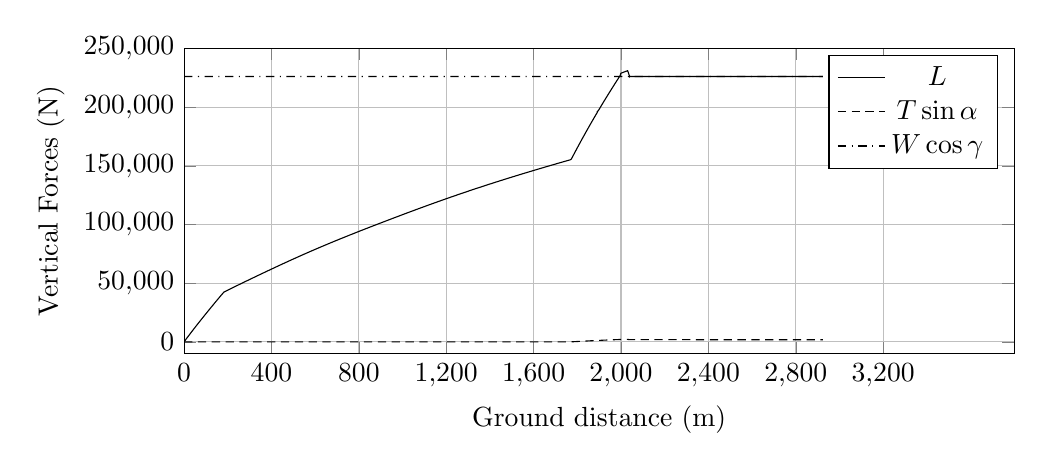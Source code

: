%VerticalForces_vs_GroundDistance
\begin{tikzpicture}

\begin{axis}[
width=\textwidth,
height=0.45\textwidth,
scaled ticks=false, tick label style={/pgf/number format/fixed},
xmin=0.0,
xmax=3800,
xtick={0,400,800,1200,1600,2000,2400,2800,3200},
xlabel={Ground distance (m)},
xmajorgrids,
ymin=-10000.0,
ymax=250000,
ylabel={Vertical Forces (N)},
ytick={0,50000,100000,150000,200000,250000},
ymajorgrids,
legend entries = {$L$\\$T\sin\alpha$\\$W\cos\gamma$\\}
]

\addplot [
color=black,
solid
]
table[row sep=crcr]{
1.36E-8	3.477E-6\\
3.027E-7	7.736E-5\\
2.959E-6	7.564E-4\\
1.539E-5	0.004\\
5.361E-5	0.014\\
1.622E-4	0.041\\
3.721E-4	0.095\\
6.84E-4	0.175\\
0.001	0.281\\
0.002	0.411\\
0.002	0.567\\
0.003	0.736\\
0.004	0.942\\
0.005	1.165\\
0.006	1.421\\
0.007	1.7\\
0.008	1.993\\
0.009	2.318\\
0.01	2.672\\
0.012	3.046\\
0.013	3.439\\
0.015	3.868\\
0.017	4.322\\
0.019	4.789\\
0.021	5.294\\
0.023	5.822\\
0.025	6.38\\
0.027	6.961\\
0.03	7.568\\
0.032	8.19\\
0.035	8.85\\
0.037	9.533\\
0.04	10.246\\
0.043	10.978\\
0.046	11.737\\
0.049	12.517\\
0.052	13.324\\
0.055	14.166\\
0.059	15.027\\
0.062	15.926\\
0.066	16.859\\
0.07	17.8\\
0.073	18.777\\
0.077	19.772\\
0.081	20.796\\
0.085	21.84\\
0.09	22.923\\
0.094	24.025\\
0.098	25.16\\
0.103	26.313\\
0.108	27.497\\
0.112	28.706\\
0.117	29.947\\
0.122	31.222\\
0.127	32.522\\
0.132	33.812\\
0.138	35.175\\
0.143	36.528\\
0.148	37.907\\
0.154	39.343\\
0.16	40.802\\
0.166	42.303\\
0.172	43.84\\
0.178	45.38\\
0.184	46.938\\
0.19	48.504\\
0.196	50.132\\
0.203	51.812\\
0.21	53.534\\
0.216	55.25\\
0.223	56.998\\
0.23	58.742\\
0.237	60.591\\
0.244	62.402\\
0.251	64.236\\
0.259	66.115\\
0.266	68.02\\
0.274	69.961\\
0.282	71.931\\
0.289	73.943\\
0.298	76.004\\
0.306	78.079\\
0.314	80.147\\
0.322	82.267\\
0.33	84.385\\
0.339	86.564\\
0.347	88.735\\
0.356	90.969\\
0.365	93.288\\
0.374	95.579\\
0.384	97.96\\
0.393	100.32\\
0.402	102.713\\
0.412	105.113\\
0.421	107.625\\
0.431	110.079\\
0.441	112.688\\
0.451	115.245\\
0.461	117.824\\
0.472	120.457\\
0.482	123.113\\
0.493	125.878\\
0.504	128.591\\
0.514	131.295\\
0.525	134.117\\
0.536	136.929\\
0.547	139.684\\
0.559	142.589\\
0.57	145.48\\
0.582	148.509\\
0.594	151.528\\
0.605	154.538\\
0.617	157.562\\
0.63	160.693\\
0.642	163.819\\
0.654	167.005\\
0.667	170.243\\
0.68	173.465\\
0.693	176.75\\
0.706	180.102\\
0.718	183.366\\
0.732	186.743\\
0.745	190.123\\
0.759	193.612\\
0.773	197.135\\
0.786	200.672\\
0.8	204.254\\
0.815	207.887\\
0.829	211.621\\
0.844	215.295\\
0.858	218.931\\
0.873	222.644\\
0.888	226.429\\
0.903	230.316\\
0.918	234.248\\
0.934	238.169\\
0.949	242.132\\
0.965	246.067\\
0.98	250.074\\
0.996	253.986\\
1.012	258.043\\
1.028	262.208\\
1.044	266.369\\
1.061	270.544\\
1.077	274.75\\
1.094	278.987\\
1.111	283.322\\
1.128	287.618\\
1.145	292.002\\
1.162	296.418\\
1.18	300.894\\
1.198	305.425\\
1.215	309.902\\
1.234	314.487\\
1.252	319.142\\
1.27	323.873\\
1.289	328.651\\
1.308	333.319\\
1.327	338.174\\
1.346	343.142\\
1.365	347.997\\
1.385	353.076\\
1.405	358.045\\
1.425	363.2\\
1.445	368.294\\
1.466	373.489\\
1.485	378.507\\
1.505	383.539\\
1.526	388.726\\
1.546	394.026\\
1.567	399.33\\
1.588	404.559\\
1.609	409.956\\
1.63	415.331\\
1.652	420.825\\
1.674	426.394\\
1.696	431.9\\
1.717	437.4\\
1.74	443.253\\
1.763	449.131\\
1.786	454.9\\
1.809	460.662\\
1.832	466.488\\
1.856	472.516\\
1.879	478.449\\
1.903	484.629\\
1.927	490.735\\
1.952	496.942\\
1.976	503.108\\
2.0	509.266\\
2.025	515.553\\
2.05	521.785\\
2.075	528.063\\
2.1	534.456\\
2.126	541.114\\
2.152	547.575\\
2.177	554.072\\
2.203	560.671\\
2.23	567.501\\
2.257	574.323\\
2.284	581.099\\
2.311	588.113\\
2.339	595.015\\
2.366	601.994\\
2.394	608.963\\
2.422	616.021\\
2.45	623.25\\
2.479	630.526\\
2.507	637.554\\
2.535	644.818\\
2.563	651.896\\
2.592	659.099\\
2.621	666.448\\
2.65	673.8\\
2.68	681.338\\
2.709	688.806\\
2.74	696.613\\
2.77	704.308\\
2.801	712.07\\
2.832	719.849\\
2.862	727.573\\
2.893	735.371\\
2.924	743.175\\
2.955	750.998\\
2.987	758.994\\
3.019	767.208\\
3.051	775.179\\
3.083	783.346\\
3.115	791.54\\
3.149	799.912\\
3.182	808.337\\
3.214	816.531\\
3.248	824.916\\
3.282	833.537\\
3.316	842.325\\
3.351	851.116\\
3.386	859.884\\
3.422	868.948\\
3.456	877.608\\
3.491	886.266\\
3.526	895.281\\
3.561	904.143\\
3.597	913.08\\
3.633	922.136\\
3.67	931.582\\
3.708	941.061\\
3.745	950.538\\
3.783	959.942\\
3.821	969.604\\
3.859	979.224\\
3.897	988.785\\
3.935	998.401\\
3.974	1008.12\\
4.012	1017.829\\
4.052	1027.751\\
4.09	1037.51\\
4.129	1047.335\\
4.168	1057.103\\
4.208	1067.113\\
4.248	1077.278\\
4.289	1087.51\\
4.33	1097.859\\
4.371	1108.314\\
4.412	1118.646\\
4.454	1129.069\\
4.495	1139.48\\
4.537	1150.062\\
4.581	1160.944\\
4.623	1171.603\\
4.666	1182.542\\
4.709	1193.331\\
4.752	1204.176\\
4.796	1215.175\\
4.841	1226.419\\
4.885	1237.474\\
4.929	1248.484\\
4.973	1259.589\\
5.017	1270.772\\
5.063	1282.306\\
5.108	1293.668\\
5.154	1305.01\\
5.199	1316.428\\
5.244	1327.836\\
5.292	1339.844\\
5.338	1351.345\\
5.386	1363.309\\
5.434	1375.375\\
5.481	1387.141\\
5.53	1399.437\\
5.579	1411.715\\
5.626	1423.718\\
5.675	1435.856\\
5.725	1448.491\\
5.774	1460.785\\
5.826	1473.648\\
5.874	1485.89\\
5.923	1497.998\\
5.973	1510.545\\
6.023	1523.041\\
6.074	1536.038\\
6.125	1548.701\\
6.177	1561.697\\
6.23	1574.93\\
6.283	1588.253\\
6.335	1601.24\\
6.388	1614.608\\
6.441	1627.758\\
6.495	1641.378\\
6.55	1655.267\\
6.604	1668.725\\
6.658	1682.265\\
6.712	1695.782\\
6.767	1709.378\\
6.822	1723.103\\
6.877	1736.938\\
6.934	1751.146\\
6.989	1765.05\\
7.046	1779.296\\
7.103	1793.433\\
7.16	1807.829\\
7.218	1822.193\\
7.277	1837.096\\
7.335	1851.462\\
7.393	1866.047\\
7.452	1880.798\\
7.512	1895.664\\
7.573	1910.803\\
7.632	1925.651\\
7.693	1940.863\\
7.753	1955.772\\
7.814	1971.2\\
7.876	1986.639\\
7.938	2002.059\\
8.001	2017.788\\
8.065	2033.594\\
8.127	2049.136\\
8.19	2064.791\\
8.253	2080.477\\
8.316	2096.263\\
8.38	2112.254\\
8.445	2128.38\\
8.51	2144.529\\
8.574	2160.57\\
8.639	2176.765\\
8.707	2193.804\\
8.773	2210.16\\
8.839	2226.661\\
8.906	2243.252\\
8.972	2259.753\\
9.039	2276.415\\
9.107	2293.429\\
9.175	2310.239\\
9.244	2327.398\\
9.312	2344.46\\
9.382	2361.711\\
9.451	2379.007\\
9.521	2396.444\\
9.591	2413.851\\
9.662	2431.456\\
9.734	2449.355\\
9.806	2467.306\\
9.878	2485.211\\
9.952	2503.433\\
10.024	2521.256\\
10.096	2539.272\\
10.168	2557.208\\
10.241	2575.343\\
10.315	2593.599\\
10.39	2612.29\\
10.465	2630.898\\
10.541	2649.671\\
10.618	2668.784\\
10.693	2687.471\\
10.77	2706.612\\
10.847	2725.627\\
10.925	2744.959\\
11.003	2764.305\\
11.082	2783.94\\
11.159	2803.109\\
11.239	2822.948\\
11.317	2842.254\\
11.396	2861.93\\
11.478	2882.065\\
11.557	2901.716\\
11.637	2921.628\\
11.718	2941.553\\
11.8	2961.88\\
11.882	2982.231\\
11.964	3002.637\\
12.046	3022.908\\
12.13	3043.709\\
12.214	3064.362\\
12.296	3084.694\\
12.381	3105.685\\
12.465	3126.473\\
12.55	3147.671\\
12.635	3168.667\\
12.721	3189.984\\
12.807	3211.244\\
12.893	3232.383\\
12.978	3253.378\\
13.065	3274.891\\
13.152	3296.417\\
13.241	3318.33\\
13.33	3340.403\\
13.417	3361.998\\
13.507	3384.182\\
13.596	3406.138\\
13.687	3428.73\\
13.779	3451.356\\
13.873	3474.474\\
13.964	3496.895\\
14.056	3519.765\\
14.149	3542.731\\
14.243	3565.965\\
14.339	3589.639\\
14.431	3612.298\\
14.524	3635.262\\
14.619	3658.595\\
14.715	3682.284\\
14.81	3705.704\\
14.903	3728.797\\
15.001	3752.955\\
15.098	3776.786\\
15.197	3801.144\\
15.295	3825.275\\
15.393	3849.397\\
15.49	3873.505\\
15.588	3897.567\\
15.688	3922.158\\
15.787	3946.431\\
15.887	3971.176\\
15.988	3995.948\\
16.088	4020.798\\
16.191	4045.929\\
16.292	4071.023\\
16.396	4096.62\\
16.498	4121.568\\
16.601	4146.854\\
16.706	4172.742\\
16.811	4198.724\\
16.918	4224.87\\
17.023	4250.912\\
17.129	4276.88\\
17.235	4303.038\\
17.341	4328.95\\
17.448	4355.413\\
17.557	4382.166\\
17.666	4408.952\\
17.775	4435.631\\
17.885	4462.743\\
17.996	4489.911\\
18.109	4517.724\\
18.22	4544.984\\
18.333	4572.756\\
18.445	4600.365\\
18.557	4627.791\\
18.669	4655.344\\
18.782	4683.137\\
18.896	4711.049\\
19.009	4738.852\\
19.124	4767.184\\
19.241	4795.845\\
19.355	4823.845\\
19.47	4852.158\\
19.585	4880.252\\
19.705	4909.703\\
19.821	4938.253\\
19.941	4967.677\\
20.061	4997.026\\
20.177	5025.641\\
20.298	5055.128\\
20.42	5085.18\\
20.542	5114.986\\
20.662	5144.481\\
20.784	5174.497\\
20.904	5203.91\\
21.028	5234.284\\
21.148	5263.752\\
21.271	5293.804\\
21.393	5323.742\\
21.514	5353.354\\
21.637	5383.671\\
21.759	5413.525\\
21.885	5444.321\\
22.01	5474.925\\
22.136	5505.899\\
22.264	5537.095\\
22.393	5568.832\\
22.521	5600.065\\
22.649	5631.506\\
22.775	5662.439\\
22.903	5693.799\\
23.032	5725.307\\
23.163	5757.33\\
23.295	5789.714\\
23.427	5822.139\\
23.559	5854.364\\
23.687	5885.805\\
23.818	5917.853\\
23.948	5949.75\\
24.077	5981.255\\
24.21	6013.899\\
24.345	6046.92\\
24.477	6079.246\\
24.61	6111.745\\
24.747	6145.283\\
24.883	6178.568\\
25.017	6211.459\\
25.154	6244.932\\
25.29	6278.153\\
25.425	6311.364\\
25.562	6344.894\\
25.701	6378.785\\
25.837	6412.19\\
25.975	6445.958\\
26.003	6452.777\\
26.021	6457.106\\
26.031	6459.542\\
26.058	6466.319\\
26.061	6467.037\\
26.064	6467.758\\
26.066	6468.261\\
26.068	6468.711\\
26.07	6469.119\\
26.078	6471.074\\
26.103	6477.345\\
26.167	6492.936\\
26.298	6524.846\\
26.427	6556.583\\
26.556	6588.081\\
26.686	6619.936\\
26.818	6652.165\\
26.949	6684.374\\
27.08	6716.435\\
27.215	6749.481\\
27.348	6781.894\\
27.482	6814.729\\
27.617	6847.646\\
27.753	6880.923\\
27.889	6914.207\\
28.024	6947.252\\
28.161	6980.893\\
28.298	7014.403\\
28.435	7047.895\\
28.574	7081.809\\
28.714	7116.003\\
28.853	7149.979\\
28.992	7184.164\\
29.133	7218.631\\
29.275	7253.297\\
29.416	7287.778\\
29.558	7322.399\\
29.702	7357.603\\
29.847	7392.998\\
29.99	7428.075\\
30.132	7462.868\\
30.277	7498.282\\
30.422	7533.666\\
30.566	7568.898\\
30.712	7604.466\\
30.857	7639.988\\
31.007	7676.442\\
31.154	7712.436\\
31.303	7748.747\\
31.451	7785.021\\
31.603	7822.019\\
31.755	7859.297\\
31.906	7896.199\\
32.056	7932.72\\
32.21	7970.2\\
32.36	8006.952\\
32.512	8044.072\\
32.665	8081.295\\
32.821	8119.501\\
32.977	8157.417\\
33.131	8195.105\\
33.289	8233.56\\
33.444	8271.418\\
33.6	8309.487\\
33.757	8347.655\\
33.917	8386.727\\
34.074	8425.095\\
34.233	8463.656\\
34.393	8502.74\\
34.554	8542.067\\
34.714	8580.898\\
34.876	8620.576\\
35.037	8659.787\\
35.2	8699.351\\
35.363	8739.005\\
35.527	8779.034\\
35.691	8819.052\\
35.855	8858.874\\
36.017	8898.327\\
36.182	8938.491\\
36.349	8978.978\\
36.514	9019.255\\
36.681	9059.798\\
36.846	9099.852\\
37.013	9140.647\\
37.182	9181.574\\
37.351	9222.842\\
37.52	9263.756\\
37.69	9305.074\\
37.86	9346.548\\
38.028	9387.28\\
38.199	9428.728\\
38.373	9471.168\\
38.547	9513.281\\
38.719	9555.158\\
38.892	9596.963\\
39.062	9638.403\\
39.238	9681.152\\
39.412	9723.135\\
39.585	9765.261\\
39.761	9807.831\\
39.937	9850.66\\
40.114	9893.405\\
40.291	9936.39\\
40.468	9979.337\\
40.646	10022.416\\
40.824	10065.633\\
41.001	10108.531\\
41.18	10151.68\\
41.36	10195.308\\
41.539	10238.676\\
41.72	10282.543\\
41.899	10325.924\\
42.081	10369.931\\
42.265	10414.45\\
42.445	10457.984\\
42.627	10501.953\\
42.811	10546.45\\
42.994	10590.674\\
43.178	10635.1\\
43.362	10679.448\\
43.546	10724.0\\
43.732	10768.828\\
43.917	10813.69\\
44.105	10858.999\\
44.294	10904.503\\
44.479	10949.222\\
44.665	10994.02\\
44.852	11039.161\\
45.038	11084.047\\
45.227	11129.604\\
45.416	11175.253\\
45.605	11220.729\\
45.794	11266.37\\
45.987	11312.871\\
46.178	11358.89\\
46.368	11404.536\\
46.559	11450.637\\
46.751	11496.743\\
46.942	11542.81\\
47.137	11589.682\\
47.334	11637.002\\
47.53	11684.271\\
47.723	11730.566\\
47.919	11777.72\\
48.113	11824.4\\
48.311	11871.886\\
48.509	11919.415\\
48.705	11966.49\\
48.903	12014.032\\
49.1	12061.246\\
49.297	12108.622\\
49.495	12156.208\\
49.694	12203.813\\
49.895	12252.086\\
50.097	12300.437\\
50.296	12348.224\\
50.498	12396.522\\
50.7	12445.09\\
50.903	12493.746\\
51.105	12541.927\\
51.308	12590.511\\
51.51	12639.004\\
51.714	12687.704\\
51.918	12736.712\\
52.121	12785.186\\
52.326	12834.097\\
52.532	12883.423\\
52.739	12932.849\\
52.944	12981.915\\
53.154	13032.098\\
53.361	13081.628\\
53.571	13131.672\\
53.778	13181.087\\
53.988	13231.177\\
54.196	13280.881\\
54.407	13331.224\\
54.617	13381.238\\
54.827	13431.308\\
55.04	13482.205\\
55.254	13533.207\\
55.467	13583.855\\
55.681	13634.814\\
55.895	13685.838\\
56.109	13736.761\\
56.326	13788.468\\
56.542	13839.827\\
56.761	13891.812\\
56.977	13943.351\\
57.196	13995.307\\
57.413	14046.843\\
57.634	14099.488\\
57.854	14151.727\\
58.074	14204.114\\
58.294	14256.355\\
58.516	14308.925\\
58.738	14361.546\\
58.96	14414.374\\
59.183	14467.153\\
59.406	14520.11\\
59.631	14573.449\\
59.856	14626.871\\
60.084	14680.878\\
60.308	14733.999\\
60.535	14787.7\\
60.764	14841.846\\
60.991	14895.603\\
61.218	14949.309\\
61.447	15003.609\\
61.674	15057.232\\
61.907	15112.31\\
62.137	15166.837\\
62.366	15220.968\\
62.596	15275.338\\
62.828	15330.151\\
63.06	15384.799\\
63.293	15439.832\\
63.526	15494.911\\
63.76	15550.056\\
63.993	15605.193\\
64.231	15661.167\\
64.471	15717.864\\
64.709	15773.858\\
64.949	15830.512\\
65.187	15886.702\\
65.427	15943.06\\
65.666	15999.43\\
65.909	16056.66\\
66.151	16113.554\\
66.395	16171.131\\
66.638	16228.203\\
66.882	16285.523\\
67.124	16342.507\\
67.368	16399.99\\
67.616	16458.066\\
67.861	16515.747\\
68.11	16574.214\\
68.356	16631.981\\
68.605	16690.403\\
68.855	16749.054\\
69.104	16807.672\\
69.358	16867.285\\
69.612	16926.657\\
69.863	16985.605\\
70.117	17045.146\\
70.371	17104.767\\
70.625	17164.176\\
70.88	17224.063\\
71.135	17283.738\\
71.395	17344.498\\
71.653	17405.039\\
71.915	17466.136\\
72.172	17526.289\\
72.433	17587.352\\
72.693	17648.295\\
72.956	17709.618\\
73.217	17770.673\\
73.482	17832.532\\
73.743	17893.502\\
74.008	17955.375\\
74.275	18017.847\\
74.545	18080.813\\
74.816	18144.01\\
75.083	18206.316\\
75.354	18269.638\\
75.628	18333.476\\
75.899	18396.681\\
76.17	18459.84\\
76.443	18523.362\\
76.716	18586.966\\
76.993	18651.64\\
77.27	18716.054\\
77.548	18780.833\\
77.826	18845.439\\
78.104	18910.042\\
78.386	18975.635\\
78.669	19041.578\\
78.954	19107.813\\
79.237	19173.522\\
79.519	19239.111\\
79.806	19305.71\\
80.092	19372.13\\
80.379	19438.962\\
80.669	19506.159\\
80.96	19573.696\\
81.251	19641.286\\
81.543	19709.15\\
81.836	19776.965\\
82.131	19845.391\\
82.428	19914.266\\
82.728	19983.916\\
83.027	20053.094\\
83.33	20123.248\\
83.63	20192.716\\
83.93	20262.159\\
84.234	20332.641\\
84.537	20402.831\\
84.841	20473.16\\
85.148	20544.286\\
85.455	20615.266\\
85.762	20686.313\\
86.072	20757.88\\
86.384	20830.077\\
86.697	20902.369\\
87.012	20975.069\\
87.327	21047.835\\
87.645	21121.397\\
87.962	21194.465\\
88.278	21267.424\\
88.601	21342.006\\
88.921	21415.858\\
89.242	21490.015\\
89.566	21564.695\\
89.888	21638.92\\
90.214	21714.221\\
90.541	21789.504\\
90.867	21864.791\\
91.197	21940.817\\
91.527	22016.924\\
91.856	22092.71\\
92.191	22169.772\\
92.528	22247.455\\
92.867	22325.556\\
93.203	22402.818\\
93.537	22479.791\\
93.876	22557.687\\
94.209	22634.352\\
94.55	22712.86\\
94.891	22791.271\\
95.231	22869.349\\
95.574	22948.247\\
95.914	23026.473\\
96.257	23105.167\\
96.6	23184.128\\
96.942	23262.613\\
97.286	23341.792\\
97.629	23420.54\\
97.971	23499.14\\
98.312	23577.401\\
98.656	23656.453\\
99.001	23735.661\\
99.35	23815.769\\
99.695	23894.859\\
100.041	23974.22\\
100.386	24053.495\\
100.729	24132.128\\
101.074	24211.322\\
101.419	24290.418\\
101.763	24369.419\\
102.111	24449.15\\
102.456	24528.429\\
102.798	24606.859\\
103.141	24685.379\\
103.485	24764.244\\
103.829	24843.079\\
104.172	24921.859\\
104.512	24999.614\\
104.86	25079.411\\
105.205	25158.411\\
105.548	25236.999\\
105.888	25315.002\\
106.233	25394.007\\
106.575	25472.44\\
106.916	25550.532\\
107.257	25628.705\\
107.599	25706.937\\
107.937	25784.363\\
108.275	25861.775\\
108.288	25864.877\\
108.3	25867.543\\
108.309	25869.667\\
108.317	25871.431\\
108.325	25873.272\\
108.339	25876.387\\
108.351	25879.196\\
108.395	25889.31\\
108.53	25920.175\\
108.799	25981.861\\
109.105	26051.946\\
109.415	26122.847\\
109.723	26193.31\\
110.032	26264.185\\
110.341	26335.011\\
110.653	26406.447\\
110.971	26479.181\\
111.289	26551.819\\
111.609	26625.16\\
111.928	26698.183\\
112.248	26771.352\\
112.572	26845.663\\
112.895	26919.428\\
113.22	26993.831\\
113.549	27069.064\\
113.877	27144.141\\
114.209	27220.169\\
114.541	27296.011\\
114.878	27373.029\\
115.216	27450.26\\
115.555	27527.895\\
115.897	27605.949\\
116.24	27684.405\\
116.585	27763.202\\
116.928	27841.625\\
117.275	27920.965\\
117.624	28000.699\\
117.974	28080.574\\
118.327	28161.15\\
118.682	28242.334\\
119.039	28323.75\\
119.397	28405.383\\
119.755	28487.22\\
120.113	28568.925\\
120.474	28651.266\\
120.841	28734.969\\
121.205	28817.967\\
121.573	28901.969\\
121.941	28985.755\\
122.31	29069.948\\
122.683	29154.845\\
123.053	29239.331\\
123.428	29324.733\\
123.804	29410.177\\
124.178	29495.526\\
124.552	29580.699\\
124.926	29665.672\\
125.305	29751.948\\
125.681	29837.625\\
126.061	29924.045\\
126.445	30011.286\\
126.827	30098.119\\
127.207	30184.44\\
127.593	30272.137\\
127.971	30358.05\\
128.355	30445.236\\
128.737	30532.126\\
129.12	30619.025\\
129.501	30705.465\\
129.884	30792.353\\
130.268	30879.476\\
130.652	30966.589\\
131.037	31054.004\\
131.423	31141.348\\
131.809	31228.81\\
132.193	31315.912\\
132.58	31403.488\\
132.962	31490.044\\
133.345	31576.681\\
133.728	31663.295\\
134.115	31751.01\\
134.501	31838.322\\
134.886	31925.303\\
135.27	32011.996\\
135.651	32098.243\\
136.035	32184.867\\
136.417	32271.192\\
136.799	32357.484\\
137.18	32443.481\\
137.564	32530.121\\
137.945	32616.104\\
138.33	32702.856\\
138.713	32789.208\\
139.096	32875.557\\
139.48	32962.088\\
139.863	33048.371\\
140.247	33134.879\\
140.632	33221.428\\
141.016	33307.863\\
141.4	33394.246\\
141.784	33480.682\\
142.167	33566.771\\
142.552	33653.287\\
142.936	33739.647\\
143.322	33826.182\\
143.706	33912.467\\
144.09	33998.631\\
144.477	34085.466\\
144.864	34172.247\\
145.248	34258.36\\
145.63	34344.16\\
146.013	34429.822\\
146.397	34515.962\\
146.78	34601.603\\
147.165	34687.82\\
147.547	34773.337\\
147.931	34859.264\\
148.315	34945.149\\
148.7	35031.131\\
149.087	35117.743\\
149.471	35203.582\\
149.855	35289.205\\
150.238	35374.796\\
150.622	35460.501\\
151.008	35546.514\\
151.395	35632.862\\
151.78	35718.756\\
152.165	35804.607\\
152.551	35890.628\\
152.94	35977.164\\
153.325	36062.983\\
153.712	36149.048\\
154.1	36235.435\\
154.489	36321.989\\
154.879	36408.634\\
155.268	36495.179\\
155.656	36581.406\\
156.044	36667.562\\
156.435	36754.304\\
156.821	36839.969\\
157.211	36926.472\\
157.6	37012.825\\
157.99	37099.292\\
158.381	37185.903\\
158.773	37272.748\\
159.164	37359.353\\
159.554	37445.668\\
159.946	37532.504\\
160.338	37619.108\\
160.73	37705.926\\
161.124	37793.072\\
161.519	37880.205\\
161.914	37967.633\\
162.31	38054.945\\
162.706	38142.462\\
163.103	38230.093\\
163.5	38317.7\\
163.896	38404.991\\
164.293	38492.384\\
164.688	38579.383\\
165.086	38667.247\\
165.485	38754.931\\
165.883	38842.668\\
166.282	38930.469\\
166.683	39018.616\\
167.085	39107.017\\
167.486	39195.21\\
167.889	39283.61\\
168.29	39371.732\\
168.692	39459.912\\
169.097	39548.752\\
169.501	39637.477\\
169.907	39726.553\\
170.312	39815.362\\
170.718	39904.132\\
171.124	39993.165\\
171.533	40082.755\\
171.942	40172.181\\
172.35	40261.563\\
172.76	40351.154\\
173.171	40440.966\\
173.583	40530.991\\
173.993	40620.626\\
174.401	40709.743\\
174.816	40800.259\\
175.23	40890.655\\
175.643	40980.669\\
176.054	41070.319\\
176.469	41160.79\\
176.883	41251.081\\
177.3	41341.932\\
177.719	41432.98\\
178.135	41523.573\\
178.555	41614.935\\
178.975	41706.304\\
179.397	41797.968\\
179.818	41889.504\\
180.241	41981.551\\
180.666	42073.686\\
181.09	42165.715\\
181.514	42257.73\\
181.611	42278.853\\
181.938	42349.74\\
182.363	42389.717\\
183.208	42469.097\\
184.086	42551.573\\
184.964	42633.994\\
185.846	42716.734\\
186.726	42799.245\\
187.618	42882.867\\
188.504	42965.894\\
189.393	43049.173\\
190.283	43132.449\\
191.176	43216.018\\
192.066	43299.316\\
192.962	43383.092\\
193.856	43466.617\\
194.761	43551.152\\
195.671	43636.103\\
196.574	43720.397\\
197.491	43805.908\\
198.403	43890.959\\
199.321	43976.527\\
200.235	44061.59\\
201.149	44146.733\\
202.068	44232.261\\
202.986	44317.683\\
203.91	44403.555\\
204.835	44489.538\\
205.762	44575.634\\
206.694	44662.248\\
207.628	44748.942\\
208.56	44835.367\\
209.499	44922.423\\
210.44	45009.679\\
211.375	45096.328\\
212.318	45183.674\\
213.271	45271.877\\
214.218	45359.507\\
215.175	45448.0\\
216.132	45536.46\\
217.082	45624.233\\
218.037	45712.454\\
218.992	45800.59\\
219.953	45889.272\\
220.913	45977.8\\
221.882	46067.117\\
222.853	46156.622\\
223.821	46245.833\\
224.792	46335.247\\
225.779	46426.044\\
226.759	46516.153\\
227.738	46606.159\\
228.719	46696.333\\
229.716	46787.953\\
230.713	46879.461\\
231.71	46971.001\\
232.71	47062.791\\
233.705	47154.036\\
234.71	47246.108\\
235.714	47338.074\\
236.732	47431.331\\
237.747	47524.249\\
238.761	47617.029\\
239.785	47710.668\\
240.81	47804.383\\
241.835	47898.048\\
242.864	47992.079\\
243.891	48085.775\\
244.925	48180.164\\
245.954	48273.98\\
246.987	48368.246\\
248.037	48463.929\\
249.07	48557.986\\
250.122	48653.802\\
251.191	48751.116\\
252.253	48847.765\\
253.306	48943.518\\
254.37	49040.23\\
255.431	49136.644\\
256.51	49234.617\\
257.591	49332.829\\
258.684	49431.988\\
259.764	49529.929\\
260.858	49629.161\\
261.944	49727.614\\
263.042	49827.052\\
264.16	49928.321\\
265.27	50028.778\\
266.384	50129.558\\
267.485	50229.178\\
268.591	50329.096\\
269.716	50430.81\\
270.845	50532.743\\
271.989	50636.104\\
273.129	50738.955\\
274.26	50841.001\\
275.414	50945.094\\
276.574	51049.634\\
277.726	51153.419\\
278.873	51256.818\\
280.029	51360.818\\
281.177	51464.152\\
282.352	51569.878\\
283.552	51677.795\\
284.758	51786.26\\
285.942	51892.569\\
287.122	51998.611\\
288.338	52107.788\\
289.546	52216.245\\
290.762	52325.285\\
291.975	52434.123\\
293.197	52543.665\\
294.443	52655.286\\
295.675	52765.674\\
296.914	52876.637\\
298.177	52989.663\\
299.457	53104.226\\
300.711	53216.327\\
301.969	53328.863\\
303.249	53443.185\\
304.511	53555.993\\
305.789	53670.083\\
307.057	53783.34\\
308.361	53899.704\\
309.644	54014.169\\
310.935	54129.335\\
312.225	54244.366\\
313.534	54361.02\\
314.841	54477.466\\
316.14	54593.124\\
317.444	54709.27\\
318.746	54825.162\\
320.063	54942.312\\
321.376	55059.14\\
322.716	55178.307\\
324.024	55294.572\\
325.343	55411.791\\
326.667	55529.397\\
327.979	55645.895\\
329.294	55762.632\\
330.619	55880.238\\
331.929	55996.547\\
333.24	56112.8\\
334.558	56229.699\\
335.863	56345.406\\
337.168	56461.113\\
338.482	56577.519\\
339.774	56691.993\\
341.077	56807.431\\
342.377	56922.584\\
343.662	57036.34\\
344.931	57148.636\\
346.209	57261.735\\
347.479	57374.145\\
348.746	57486.217\\
350.002	57597.282\\
351.263	57708.76\\
352.522	57820.074\\
353.784	57931.637\\
355.036	58042.226\\
356.284	58152.514\\
356.533	58174.478\\
356.702	58189.433\\
356.786	58196.856\\
356.843	58201.898\\
356.888	58205.908\\
356.919	58208.646\\
356.962	58212.412\\
356.986	58214.507\\
356.996	58215.411\\
357.006	58216.321\\
357.054	58220.582\\
357.209	58234.223\\
357.668	58274.8\\
358.588	58356.082\\
359.661	58450.845\\
360.745	58546.51\\
361.83	58642.342\\
362.927	58739.108\\
364.029	58836.391\\
365.137	58934.162\\
366.249	59032.241\\
367.361	59130.323\\
368.486	59229.587\\
369.616	59329.157\\
370.756	59429.673\\
371.904	59530.829\\
373.045	59631.404\\
374.198	59732.914\\
375.354	59834.763\\
376.514	59936.934\\
377.684	60039.917\\
378.858	60143.216\\
380.037	60246.914\\
381.222	60351.228\\
382.417	60456.291\\
383.615	60561.57\\
384.821	60667.559\\
386.044	60775.045\\
387.276	60883.236\\
388.51	60991.622\\
389.737	61099.331\\
390.981	61208.539\\
392.232	61318.282\\
393.481	61427.793\\
394.742	61538.368\\
396.02	61650.36\\
397.28	61760.784\\
398.573	61874.003\\
399.85	61985.765\\
401.123	62097.165\\
402.424	62211.001\\
403.732	62325.422\\
405.036	62439.398\\
406.339	62553.241\\
407.651	62667.907\\
408.96	62782.163\\
410.276	62897.045\\
411.591	63011.813\\
412.912	63127.02\\
414.226	63241.557\\
415.534	63355.527\\
416.846	63469.761\\
418.159	63584.115\\
419.473	63698.413\\
420.801	63813.949\\
422.123	63928.948\\
423.434	64042.867\\
424.749	64157.093\\
426.052	64270.226\\
427.362	64383.951\\
428.662	64496.743\\
429.975	64610.53\\
431.282	64723.857\\
432.578	64836.096\\
433.876	64948.484\\
435.176	65061.013\\
436.477	65173.566\\
437.777	65285.969\\
439.072	65397.896\\
440.345	65507.839\\
441.63	65618.799\\
442.911	65729.389\\
444.191	65839.762\\
445.464	65949.536\\
446.739	66059.395\\
448.014	66169.179\\
449.29	66279.016\\
450.55	66387.468\\
451.814	66496.14\\
453.07	66604.083\\
454.332	66712.505\\
455.585	66820.148\\
456.842	66928.012\\
458.098	67035.759\\
459.335	67141.836\\
460.593	67249.618\\
461.841	67356.499\\
463.084	67462.876\\
464.336	67569.967\\
465.589	67677.126\\
466.826	67782.866\\
468.071	67889.191\\
469.307	67994.742\\
470.558	68101.491\\
471.799	68207.314\\
473.035	68312.692\\
474.272	68418.074\\
475.509	68523.371\\
476.748	68628.827\\
477.987	68734.252\\
479.227	68839.589\\
480.46	68944.404\\
481.696	69049.369\\
482.927	69153.764\\
484.152	69257.737\\
485.38	69361.782\\
486.615	69466.48\\
487.844	69570.556\\
489.07	69674.29\\
490.3	69778.341\\
491.524	69881.803\\
492.755	69985.835\\
493.988	70089.945\\
495.215	70193.498\\
496.434	70296.288\\
497.656	70399.319\\
498.877	70502.149\\
500.106	70605.616\\
501.333	70708.897\\
502.565	70812.491\\
503.783	70914.886\\
505.002	71017.328\\
506.229	71120.361\\
507.458	71223.431\\
508.683	71326.234\\
509.918	71429.742\\
511.142	71532.215\\
512.366	71634.727\\
513.589	71736.999\\
514.807	71838.91\\
516.031	71941.144\\
517.256	72043.499\\
518.48	72145.609\\
519.706	72247.89\\
520.932	72350.155\\
522.16	72452.467\\
523.391	72554.968\\
524.614	72656.704\\
525.84	72758.69\\
527.062	72860.278\\
528.297	72962.862\\
529.526	73064.926\\
530.761	73167.409\\
531.993	73269.575\\
533.225	73371.664\\
534.458	73473.761\\
535.688	73575.582\\
536.92	73677.49\\
538.149	73779.038\\
539.381	73880.83\\
540.61	73982.358\\
541.85	74084.682\\
543.083	74186.306\\
544.319	74288.166\\
545.559	74390.35\\
546.791	74491.707\\
548.034	74593.999\\
549.272	74695.776\\
550.517	74798.024\\
551.762	74900.278\\
552.998	75001.719\\
554.243	75103.831\\
555.484	75205.539\\
556.732	75307.739\\
557.98	75409.872\\
559.227	75511.879\\
560.477	75614.089\\
561.725	75716.026\\
562.976	75818.148\\
564.223	75919.928\\
565.476	76022.134\\
566.728	76124.133\\
567.981	76226.17\\
569.242	76328.812\\
570.508	76431.772\\
571.765	76533.993\\
573.023	76636.132\\
574.28	76738.165\\
575.542	76840.544\\
576.806	76943.038\\
578.07	77045.472\\
579.338	77148.172\\
580.602	77250.479\\
581.871	77353.026\\
583.148	77456.239\\
584.416	77558.699\\
585.693	77661.788\\
586.969	77764.658\\
588.24	77867.16\\
589.52	77970.275\\
590.802	78073.405\\
592.079	78176.179\\
593.361	78279.276\\
594.649	78382.698\\
595.935	78485.983\\
597.219	78589.051\\
598.503	78691.966\\
599.797	78795.663\\
601.085	78898.813\\
602.369	79001.562\\
603.665	79105.278\\
604.965	79209.186\\
606.263	79312.87\\
607.56	79416.404\\
608.86	79520.069\\
610.163	79623.923\\
611.464	79727.59\\
612.771	79831.677\\
614.077	79935.585\\
615.387	80039.74\\
616.703	80144.261\\
618.012	80248.229\\
619.317	80351.751\\
620.634	80456.176\\
621.945	80560.067\\
623.258	80664.101\\
624.583	80768.963\\
625.911	80873.97\\
627.234	80978.527\\
628.561	81083.325\\
629.891	81188.297\\
631.225	81293.579\\
632.564	81399.104\\
633.902	81504.475\\
635.24	81609.845\\
636.579	81715.21\\
637.914	81820.117\\
639.259	81925.843\\
640.608	82031.719\\
641.956	82137.473\\
643.311	82243.752\\
644.664	82349.741\\
646.02	82455.942\\
647.377	82562.105\\
648.743	82668.916\\
650.104	82775.333\\
651.474	82882.266\\
652.844	82989.183\\
654.218	83096.364\\
655.589	83203.215\\
656.967	83310.542\\
658.344	83417.722\\
659.729	83525.459\\
661.112	83632.979\\
662.505	83741.168\\
663.89	83848.67\\
665.274	83956.064\\
666.664	84063.835\\
668.064	84172.298\\
669.464	84280.668\\
670.868	84389.284\\
672.28	84498.483\\
673.687	84607.147\\
675.104	84716.591\\
676.515	84825.409\\
677.931	84934.625\\
679.355	85044.341\\
680.773	85153.528\\
682.187	85262.343\\
683.616	85372.298\\
685.054	85482.766\\
686.485	85592.643\\
687.926	85703.3\\
689.363	85813.522\\
690.804	85923.972\\
692.255	86035.104\\
693.702	86145.823\\
695.156	86257.072\\
696.621	86369.029\\
698.087	86481.052\\
699.546	86592.389\\
701.012	86704.279\\
702.477	86815.99\\
703.946	86927.884\\
705.421	87040.144\\
706.9	87152.677\\
708.391	87266.063\\
709.88	87379.223\\
711.378	87492.994\\
712.878	87606.832\\
714.376	87720.424\\
715.889	87835.063\\
717.397	87949.271\\
718.907	88063.594\\
720.424	88178.316\\
721.946	88293.333\\
723.47	88408.457\\
725.0	88523.917\\
726.537	88639.919\\
728.08	88756.244\\
729.622	88872.352\\
731.164	88988.457\\
732.727	89106.063\\
734.285	89223.208\\
735.849	89340.717\\
737.425	89459.055\\
739.003	89577.459\\
740.578	89695.565\\
742.166	89814.598\\
743.75	89933.187\\
745.346	90052.665\\
746.947	90172.418\\
748.555	90292.596\\
750.165	90412.84\\
751.79	90534.184\\
753.408	90654.843\\
755.042	90776.679\\
756.679	90898.651\\
758.326	91021.231\\
759.981	91144.43\\
761.628	91266.836\\
763.286	91390.044\\
764.955	91513.988\\
766.632	91638.48\\
768.308	91762.773\\
769.998	91888.032\\
771.693	92013.548\\
773.39	92139.193\\
775.099	92265.59\\
776.822	92392.933\\
778.548	92520.485\\
780.284	92648.654\\
782.033	92777.72\\
783.779	92906.447\\
785.535	93035.851\\
787.304	93166.114\\
789.078	93296.665\\
790.859	93427.701\\
792.656	93559.773\\
794.459	93692.169\\
796.29	93826.582\\
798.116	93960.562\\
799.954	94095.328\\
801.805	94230.946\\
803.671	94367.567\\
805.542	94504.544\\
807.438	94643.15\\
809.334	94781.734\\
811.251	94921.784\\
813.18	95062.536\\
815.14	95205.547\\
817.096	95348.181\\
819.087	95493.237\\
821.091	95639.12\\
823.104	95785.621\\
825.141	95933.698\\
827.199	96083.31\\
829.284	96234.734\\
831.386	96387.274\\
833.518	96541.898\\
835.651	96696.588\\
837.816	96853.394\\
840.018	97012.795\\
842.244	97173.845\\
844.487	97336.084\\
846.751	97499.698\\
849.044	97665.265\\
851.371	97833.182\\
853.711	98001.993\\
856.074	98172.297\\
858.435	98342.389\\
860.792	98512.098\\
863.151	98681.841\\
865.51	98851.478\\
867.825	99017.797\\
870.117	99182.431\\
872.401	99346.441\\
874.672	99509.368\\
876.911	99669.883\\
879.139	99829.617\\
881.325	99986.198\\
883.502	100142.124\\
885.633	100294.591\\
887.766	100447.232\\
889.873	100597.896\\
891.969	100747.706\\
894.052	100896.511\\
896.109	101043.431\\
898.156	101189.504\\
900.182	101334.124\\
902.197	101477.809\\
904.2	101620.651\\
906.176	101761.524\\
908.146	101901.881\\
910.101	102041.101\\
912.054	102180.163\\
913.987	102317.812\\
915.909	102454.562\\
917.824	102590.773\\
919.724	102725.911\\
921.614	102860.24\\
923.5	102994.272\\
925.37	103127.146\\
927.237	103259.766\\
929.095	103391.715\\
929.463	103417.87\\
929.74	103437.553\\
929.981	103454.659\\
930.134	103465.485\\
930.239	103472.971\\
930.312	103478.143\\
930.374	103482.558\\
930.443	103487.431\\
930.514	103492.446\\
930.533	103493.8\\
930.554	103495.318\\
930.67	103503.539\\
931.174	103539.36\\
932.919	103663.171\\
934.723	103791.193\\
936.534	103919.687\\
938.356	104048.908\\
940.182	104178.36\\
942.022	104308.756\\
943.874	104439.971\\
945.747	104572.689\\
947.63	104706.046\\
949.523	104840.023\\
951.425	104974.655\\
953.344	105110.376\\
955.289	105247.941\\
957.238	105385.757\\
959.202	105524.562\\
961.181	105664.393\\
963.171	105804.884\\
965.179	105946.67\\
967.202	106089.4\\
969.248	106233.729\\
971.311	106379.224\\
973.392	106525.872\\
975.5	106674.397\\
977.634	106824.644\\
979.771	106975.026\\
981.93	107126.968\\
984.113	107280.419\\
986.315	107435.195\\
988.537	107591.286\\
990.783	107748.974\\
993.035	107907.053\\
995.303	108066.131\\
997.595	108226.767\\
999.895	108387.919\\
1002.196	108549.015\\
1004.523	108711.876\\
1006.844	108874.193\\
1009.154	109035.642\\
1011.461	109196.847\\
1013.755	109356.965\\
1016.05	109517.113\\
1018.35	109677.473\\
1020.644	109837.326\\
1022.914	109995.445\\
1025.162	110151.923\\
1027.41	110308.278\\
1029.645	110463.653\\
1031.878	110618.782\\
1034.088	110772.187\\
1036.261	110922.985\\
1038.454	111074.994\\
1040.606	111224.104\\
1042.758	111373.189\\
1044.895	111521.082\\
1047.026	111668.455\\
1049.137	111814.336\\
1051.257	111960.809\\
1053.359	112105.855\\
1055.455	112250.493\\
1057.534	112393.802\\
1059.607	112536.575\\
1061.673	112678.844\\
1063.726	112820.113\\
1065.774	112960.912\\
1067.813	113101.036\\
1069.86	113241.553\\
1071.887	113380.691\\
1073.913	113519.626\\
1075.938	113658.426\\
1077.953	113796.418\\
1079.966	113934.14\\
1081.964	114070.824\\
1083.96	114207.226\\
1085.951	114343.231\\
1087.94	114478.989\\
1089.919	114613.972\\
1091.896	114748.741\\
1093.864	114882.833\\
1095.831	115016.694\\
1097.802	115150.758\\
1099.763	115284.093\\
1101.717	115416.83\\
1103.672	115549.504\\
1105.616	115681.388\\
1107.566	115813.614\\
1109.508	115945.157\\
1111.458	116077.15\\
1113.407	116209.002\\
1115.354	116340.612\\
1117.305	116472.468\\
1119.243	116603.282\\
1121.17	116733.288\\
1123.107	116863.845\\
1125.032	116993.526\\
1126.962	117123.44\\
1128.888	117252.969\\
1130.802	117381.601\\
1132.726	117510.893\\
1134.656	117640.416\\
1136.582	117769.597\\
1138.493	117897.657\\
1140.409	118026.013\\
1142.321	118153.965\\
1144.234	118281.936\\
1146.137	118409.115\\
1148.042	118536.331\\
1149.957	118664.1\\
1151.86	118791.012\\
1153.765	118917.927\\
1155.681	119045.53\\
1157.58	119171.884\\
1159.492	119298.986\\
1161.396	119425.483\\
1163.304	119552.168\\
1165.204	119678.23\\
1167.097	119803.715\\
1168.994	119929.384\\
1170.899	120055.42\\
1172.805	120181.517\\
1174.704	120307.021\\
1176.6	120432.256\\
1178.5	120557.602\\
1180.405	120683.241\\
1182.304	120808.368\\
1184.21	120933.85\\
1186.115	121059.162\\
1188.014	121184.016\\
1189.911	121308.659\\
1191.819	121433.858\\
1193.717	121558.346\\
1195.62	121683.06\\
1197.525	121807.833\\
1199.429	121932.431\\
1201.329	122056.67\\
1203.23	122180.836\\
1205.135	122305.184\\
1207.048	122430.014\\
1208.961	122554.706\\
1210.873	122679.203\\
1212.784	122803.592\\
1214.688	122927.376\\
1216.591	123051.074\\
1218.493	123174.514\\
1220.403	123298.463\\
1222.315	123422.38\\
1224.224	123546.03\\
1226.133	123669.61\\
1228.042	123793.025\\
1229.959	123916.888\\
1231.872	124040.41\\
1233.79	124164.173\\
1235.712	124288.052\\
1237.623	124411.152\\
1239.546	124534.913\\
1241.469	124658.551\\
1243.396	124782.357\\
1245.329	124906.467\\
1247.252	125029.831\\
1249.174	125153.039\\
1251.103	125276.546\\
1253.028	125399.778\\
1254.954	125522.946\\
1256.874	125645.59\\
1258.801	125768.598\\
1260.725	125891.33\\
1262.664	126014.932\\
1264.598	126138.049\\
1266.537	126261.46\\
1268.473	126384.521\\
1270.421	126508.29\\
1272.356	126631.066\\
1274.294	126753.982\\
1276.227	126876.479\\
1278.175	126999.844\\
1280.118	127122.743\\
1282.064	127245.719\\
1284.015	127368.98\\
1285.965	127491.995\\
1287.914	127614.914\\
1289.868	127738.011\\
1291.823	127861.061\\
1293.784	127984.389\\
1295.74	128107.322\\
1297.702	128230.501\\
1299.664	128353.623\\
1301.634	128477.078\\
1303.614	128601.073\\
1305.588	128724.607\\
1307.558	128847.816\\
1309.537	128971.414\\
1311.51	129094.589\\
1313.487	129217.879\\
1315.464	129341.074\\
1317.452	129464.833\\
1319.434	129588.161\\
1321.428	129712.087\\
1323.415	129835.458\\
1325.409	129959.192\\
1327.409	130083.181\\
1329.412	130207.267\\
1331.416	130331.303\\
1333.416	130454.941\\
1335.417	130578.607\\
1337.421	130702.301\\
1339.427	130826.009\\
1341.429	130949.396\\
1343.44	131073.186\\
1345.452	131196.984\\
1347.466	131320.757\\
1349.487	131444.899\\
1351.5	131568.394\\
1353.533	131693.018\\
1355.563	131817.378\\
1357.589	131941.415\\
1359.631	132066.24\\
1361.665	132190.539\\
1363.7	132314.771\\
1365.743	132439.335\\
1367.787	132563.907\\
1369.834	132688.524\\
1371.882	132813.096\\
1373.929	132937.5\\
1375.985	133062.39\\
1378.042	133187.157\\
1380.104	133312.153\\
1382.169	133437.245\\
1384.24	133562.547\\
1386.306	133687.485\\
1388.377	133812.582\\
1390.448	133937.563\\
1392.53	134063.109\\
1394.608	134188.313\\
1396.697	134314.076\\
1398.786	134439.695\\
1400.885	134565.854\\
1402.975	134691.335\\
1405.075	134817.298\\
1407.185	134943.774\\
1409.294	135070.027\\
1411.399	135196.006\\
1413.522	135322.873\\
1415.641	135449.416\\
1417.764	135576.111\\
1419.888	135702.761\\
1422.021	135829.767\\
1424.149	135956.426\\
1426.286	136083.514\\
1428.431	136210.901\\
1430.581	136338.512\\
1432.732	136466.099\\
1434.889	136593.878\\
1437.043	136721.404\\
1439.213	136849.738\\
1441.38	136977.805\\
1443.551	137105.969\\
1445.732	137234.575\\
1447.91	137362.977\\
1450.094	137491.532\\
1452.28	137620.161\\
1454.465	137748.579\\
1456.657	137877.314\\
1458.843	138005.556\\
1461.049	138134.893\\
1463.251	138263.874\\
1465.453	138392.72\\
1467.663	138521.921\\
1469.88	138651.444\\
1472.101	138781.065\\
1474.319	138910.38\\
1476.537	139039.566\\
1478.765	139169.282\\
1481.006	139299.583\\
1483.241	139429.424\\
1485.481	139559.498\\
1487.727	139689.784\\
1489.995	139821.171\\
1492.262	139952.465\\
1494.532	140083.763\\
1496.807	140215.244\\
1499.089	140346.983\\
1501.376	140478.951\\
1503.664	140610.806\\
1505.958	140742.934\\
1508.252	140874.936\\
1510.562	141007.732\\
1512.875	141140.536\\
1515.195	141273.685\\
1517.529	141407.521\\
1519.864	141541.264\\
1522.2	141674.972\\
1524.541	141808.805\\
1526.888	141942.872\\
1529.239	142077.095\\
1531.59	142211.159\\
1533.946	142345.384\\
1536.313	142480.144\\
1538.693	142615.524\\
1541.08	142751.138\\
1543.475	142887.132\\
1545.878	143023.46\\
1548.28	143159.579\\
1550.685	143295.749\\
1553.108	143432.828\\
1555.535	143570.022\\
1557.966	143707.345\\
1560.402	143844.769\\
1562.846	143982.567\\
1565.288	144120.118\\
1567.757	144259.021\\
1570.223	144397.722\\
1572.697	144536.689\\
1575.183	144676.201\\
1577.661	144815.152\\
1580.155	144954.912\\
1582.669	145095.616\\
1585.184	145236.302\\
1587.71	145377.423\\
1590.247	145519.083\\
1592.783	145660.543\\
1595.33	145802.448\\
1597.891	145945.094\\
1600.452	146087.557\\
1603.024	146230.487\\
1605.621	146374.722\\
1608.207	146518.215\\
1610.812	146662.662\\
1613.428	146807.532\\
1616.049	146952.581\\
1618.677	147097.894\\
1621.315	147243.611\\
1623.976	147390.486\\
1626.638	147537.314\\
1629.309	147684.476\\
1632.005	147832.876\\
1634.706	147981.466\\
1637.412	148130.178\\
1640.133	148279.54\\
1642.885	148430.536\\
1645.633	148581.16\\
1648.398	148732.58\\
1651.182	148884.922\\
1653.982	149037.952\\
1656.789	149191.277\\
1659.607	149345.075\\
1662.455	149500.358\\
1665.306	149655.65\\
1668.179	149812.045\\
1671.062	149968.846\\
1673.979	150127.308\\
1676.909	150286.39\\
1679.853	150446.063\\
1682.834	150607.636\\
1685.82	150769.287\\
1688.841	150932.731\\
1691.866	151096.217\\
1694.94	151262.232\\
1698.015	151428.153\\
1701.114	151595.218\\
1704.227	151762.852\\
1707.393	151933.228\\
1710.573	152104.246\\
1713.78	152276.503\\
1717.041	152451.546\\
1720.323	152627.549\\
1723.649	152805.711\\
1727.006	152985.393\\
1730.431	153168.596\\
1733.905	153354.21\\
1737.417	153541.683\\
1741.002	153732.895\\
1744.625	153925.95\\
1748.315	154122.431\\
1752.073	154322.31\\
1755.929	154527.184\\
1759.859	154735.849\\
1763.908	154950.607\\
1766.99	155113.879\\
1768.016	155168.255\\
1772.202	155693.915\\
1776.448	157158.03\\
1780.705	158635.027\\
1784.92	160107.318\\
1789.072	161558.405\\
1793.108	162979.485\\
1797.07	164357.598\\
1800.928	165703.809\\
1804.696	167010.376\\
1808.394	168283.362\\
1812.023	169528.233\\
1815.588	170746.165\\
1819.092	171939.08\\
1822.57	173109.526\\
1825.996	174266.327\\
1829.387	175403.096\\
1832.7	176522.608\\
1836.004	177616.857\\
1839.268	178703.321\\
1842.508	179774.553\\
1845.723	180834.62\\
1848.899	181883.015\\
1852.057	182916.756\\
1855.187	183941.286\\
1858.289	184954.046\\
1861.36	185954.912\\
1864.419	186944.307\\
1867.452	187926.366\\
1870.485	188899.386\\
1873.491	189868.017\\
1876.483	190826.427\\
1879.46	191777.947\\
1882.403	192721.001\\
1885.335	193652.52\\
1888.272	194579.254\\
1891.167	195502.313\\
1891.282	196233.117\\
1891.374	196267.797\\
1891.402	196292.445\\
1891.44	196301.959\\
1891.647	196324.731\\
1892.318	196419.46\\
1894.827	196748.273\\
1897.814	197565.583\\
1900.818	198500.905\\
1903.863	199440.813\\
1906.915	200389.141\\
1909.992	201338.156\\
1913.089	202292.537\\
1916.215	203251.381\\
1919.356	204215.63\\
1922.551	205184.771\\
1925.763	206165.529\\
1928.989	207148.704\\
1932.25	208135.23\\
1935.555	209130.208\\
1938.88	210134.576\\
1942.239	211143.224\\
1945.647	212160.454\\
1949.091	213188.936\\
1952.562	214224.681\\
1956.081	215267.161\\
1959.649	216321.191\\
1963.262	217386.806\\
1966.905	218461.518\\
1970.606	219544.079\\
1974.342	220639.097\\
1978.142	221743.204\\
1981.962	222859.972\\
1985.808	223979.423\\
1989.692	225104.13\\
1993.583	226234.091\\
1997.453	227360.762\\
1997.712	228217.191\\
1997.964	228290.94\\
1998.218	228363.442\\
1998.468	228435.956\\
1998.721	228507.801\\
1998.98	228580.821\\
1999.232	228654.478\\
1999.469	228725.572\\
1999.712	228793.851\\
1999.945	228862.816\\
2000.158	228928.062\\
2000.384	228989.947\\
2000.623	229007.017\\
2000.866	229024.433\\
2001.119	229042.592\\
2001.379	229061.175\\
2001.627	229078.946\\
2001.873	229096.594\\
2002.126	229114.661\\
2002.361	229131.453\\
2002.612	229149.399\\
2002.866	229167.542\\
2003.113	229185.21\\
2003.369	229203.478\\
2003.627	229221.939\\
2003.887	229240.468\\
2004.141	229258.574\\
2004.394	229276.594\\
2004.644	229294.42\\
2004.898	229312.53\\
2005.157	229330.97\\
2005.4	229348.313\\
2005.66	229366.808\\
2005.92	229385.29\\
2006.178	229403.65\\
2006.421	229420.918\\
2006.658	229437.743\\
2006.892	229454.387\\
2007.149	229472.625\\
2007.406	229490.88\\
2007.643	229507.74\\
2007.904	229526.195\\
2008.159	229544.28\\
2008.406	229561.792\\
2008.655	229579.463\\
2008.899	229596.765\\
2009.144	229614.07\\
2009.396	229631.94\\
2009.657	229650.354\\
2009.915	229668.656\\
2010.156	229685.678\\
2010.416	229704.012\\
2010.672	229722.101\\
2010.932	229740.482\\
2011.178	229757.873\\
2011.43	229775.603\\
2011.665	229792.226\\
2011.926	229810.622\\
2012.185	229828.84\\
2012.44	229846.822\\
2012.695	229864.763\\
2012.933	229881.536\\
2013.188	229899.457\\
2013.442	229917.326\\
2013.699	229935.355\\
2013.959	229953.668\\
2014.22	229972.019\\
2014.479	229990.2\\
2014.742	230008.6\\
2015.003	230026.916\\
2015.262	230045.074\\
2015.524	230063.455\\
2015.781	230081.497\\
2016.043	230099.815\\
2016.301	230117.864\\
2016.544	230134.878\\
2016.79	230152.069\\
2017.047	230170.035\\
2017.299	230187.647\\
2017.551	230205.285\\
2017.802	230222.808\\
2018.064	230241.099\\
2018.321	230259.02\\
2018.582	230277.2\\
2018.825	230294.167\\
2019.083	230312.116\\
2019.345	230330.4\\
2019.605	230348.499\\
2019.848	230365.392\\
2020.107	230383.39\\
2020.357	230400.773\\
2020.62	230419.061\\
2020.879	230437.049\\
2021.128	230454.359\\
2021.389	230472.408\\
2021.634	230489.443\\
2021.867	230505.597\\
2022.118	230522.967\\
2022.375	230540.789\\
2022.626	230558.161\\
2022.882	230575.896\\
2023.137	230593.514\\
2023.401	230611.784\\
2023.662	230629.819\\
2023.926	230648.061\\
2024.182	230665.756\\
2024.444	230683.857\\
2024.708	230702.039\\
2024.97	230720.138\\
2025.234	230738.336\\
2025.5	230756.621\\
2025.763	230774.757\\
2026.028	230793.002\\
2026.292	230811.14\\
2026.547	230828.703\\
2026.792	230845.481\\
2027.058	230863.748\\
2027.316	230881.494\\
2027.581	230899.684\\
2027.841	230917.494\\
2028.099	230935.232\\
2028.365	230953.45\\
2028.618	230970.731\\
2028.877	230988.478\\
2029.144	231006.729\\
2029.404	231024.561\\
2029.641	231040.764\\
2029.901	231058.545\\
2030.141	231074.904\\
2030.31	231086.473\\
2030.397	231092.374\\
2030.653	231056.62\\
2030.921	230917.165\\
2031.188	230770.592\\
2031.442	230623.483\\
2031.689	230483.547\\
2031.954	230349.863\\
2032.214	230203.863\\
2032.475	230061.607\\
2032.734	229918.521\\
2032.999	229777.119\\
2033.253	229630.573\\
2033.52	229492.453\\
2033.781	229345.691\\
2034.024	229201.324\\
2034.279	229068.621\\
2034.535	228928.9\\
2034.8	228788.734\\
2035.066	228643.294\\
2035.318	228496.423\\
2035.567	228357.868\\
2035.831	228222.414\\
2036.07	228075.839\\
2036.329	227945.412\\
2036.594	227803.769\\
2036.857	227658.398\\
2037.11	227513.155\\
2037.358	227373.856\\
2037.61	227237.328\\
2037.875	227100.047\\
2038.13	226953.329\\
2038.395	226814.072\\
2038.658	226668.166\\
2038.925	226523.541\\
2039.19	226376.746\\
2039.438	226229.701\\
2039.673	226092.829\\
2039.91	226175.554\\
2040.172	226175.551\\
2040.433	226175.547\\
2041.013	226175.538\\
2041.641	226175.529\\
2042.578	226175.515\\
2043.493	226175.502\\
2044.406	226175.488\\
2045.676	226175.469\\
2046.766	226175.453\\
2047.412	226175.443\\
2048.08	226175.432\\
2048.723	226175.423\\
2049.573	226175.409\\
2050.411	226175.396\\
2051.031	226175.387\\
2051.673	226175.376\\
2052.43	226175.364\\
2053.162	226175.353\\
2053.904	226175.341\\
2054.544	226175.331\\
2055.227	226175.32\\
2055.817	226175.31\\
2056.597	226175.297\\
2057.304	226175.286\\
2057.976	226175.275\\
2058.701	226175.263\\
2059.363	226175.252\\
2060.336	226175.235\\
2061.481	226175.216\\
2062.762	226175.195\\
2063.987	226175.174\\
2064.823	226175.159\\
2065.92	226175.14\\
2067.128	226175.119\\
2068.141	226175.101\\
2069.126	226175.084\\
2069.945	226175.07\\
2070.812	226175.054\\
2071.405	226175.044\\
2072.118	226175.031\\
2072.725	226175.02\\
2073.275	226175.01\\
2073.871	226174.999\\
2074.684	226174.984\\
2075.494	226174.969\\
2076.231	226174.956\\
2077.046	226174.941\\
2078.122	226174.921\\
2079.259	226174.899\\
2080.482	226174.876\\
2081.393	226174.859\\
2082.27	226174.842\\
2083.204	226174.824\\
2084.084	226174.807\\
2084.974	226174.79\\
2085.791	226174.774\\
2086.889	226174.753\\
2087.782	226174.735\\
2088.605	226174.719\\
2089.509	226174.701\\
2090.423	226174.683\\
2091.387	226174.664\\
2092.361	226174.644\\
2093.286	226174.625\\
2094.15	226174.608\\
2095.091	226174.588\\
2096.096	226174.568\\
2097.013	226174.549\\
2097.965	226174.529\\
2098.825	226174.511\\
2099.658	226174.494\\
2100.348	226174.479\\
2101.01	226174.465\\
2101.749	226174.45\\
2102.488	226174.434\\
2103.242	226174.418\\
2103.964	226174.403\\
2105.069	226174.379\\
2105.989	226174.359\\
2106.736	226174.343\\
2107.529	226174.326\\
2108.26	226174.31\\
2108.923	226174.295\\
2109.571	226174.281\\
2110.099	226174.269\\
2110.575	226174.259\\
2111.201	226174.245\\
2111.775	226174.232\\
2112.391	226174.219\\
2113.292	226174.198\\
2114.237	226174.177\\
2115.199	226174.156\\
2116.066	226174.136\\
2116.908	226174.117\\
2117.657	226174.1\\
2118.917	226174.071\\
2120.088	226174.044\\
2121.381	226174.014\\
2122.49	226173.988\\
2123.679	226173.96\\
2124.462	226173.942\\
2125.367	226173.921\\
2126.36	226173.897\\
2127.294	226173.875\\
2128.147	226173.855\\
2129.073	226173.833\\
2129.881	226173.813\\
2130.459	226173.799\\
2131.284	226173.779\\
2132.08	226173.76\\
2133.047	226173.736\\
2133.927	226173.715\\
2135.051	226173.687\\
2136.117	226173.661\\
2137.284	226173.632\\
2138.473	226173.602\\
2139.776	226173.57\\
2141.07	226173.537\\
2142.056	226173.512\\
2142.953	226173.49\\
2143.89	226173.466\\
2144.779	226173.443\\
2145.552	226173.423\\
2146.257	226173.405\\
2147.13	226173.383\\
2148.089	226173.358\\
2149.107	226173.332\\
2150.044	226173.307\\
2150.945	226173.284\\
2151.915	226173.258\\
2153.194	226173.224\\
2154.166	226173.199\\
2155.235	226173.17\\
2156.096	226173.147\\
2157.007	226173.123\\
2157.862	226173.1\\
2159.132	226173.066\\
2160.083	226173.04\\
2161.336	226173.006\\
2162.201	226172.982\\
2163.231	226172.954\\
2164.307	226172.925\\
2165.249	226172.899\\
2166.263	226172.871\\
2167.284	226172.842\\
2168.169	226172.818\\
2169.005	226172.794\\
2170.272	226172.759\\
2171.419	226172.727\\
2172.521	226172.695\\
2173.468	226172.669\\
2174.44	226172.641\\
2175.39	226172.614\\
2176.315	226172.587\\
2177.583	226172.551\\
2178.573	226172.522\\
2179.757	226172.488\\
2180.908	226172.454\\
2181.68	226172.432\\
2182.647	226172.404\\
2183.677	226172.373\\
2184.528	226172.348\\
2185.461	226172.321\\
2186.472	226172.291\\
2187.475	226172.261\\
2188.659	226172.226\\
2189.29	226172.207\\
2190.088	226172.183\\
2190.827	226172.161\\
2191.699	226172.135\\
2192.597	226172.107\\
2193.656	226172.075\\
2194.777	226172.041\\
2195.833	226172.009\\
2196.907	226171.976\\
2198.202	226171.936\\
2199.393	226171.9\\
2200.541	226171.864\\
2201.511	226171.834\\
2202.484	226171.804\\
2203.396	226171.775\\
2204.43	226171.743\\
2205.478	226171.71\\
2206.423	226171.68\\
2207.421	226171.648\\
2208.402	226171.617\\
2209.544	226171.581\\
2210.574	226171.548\\
2211.842	226171.508\\
2213.253	226171.462\\
2214.661	226171.417\\
2216.017	226171.373\\
2217.414	226171.327\\
2218.555	226171.29\\
2219.616	226171.255\\
2220.87	226171.214\\
2222.02	226171.176\\
2223.1	226171.141\\
2224.115	226171.107\\
2225.132	226171.073\\
2226.331	226171.033\\
2227.578	226170.991\\
2228.703	226170.954\\
2229.798	226170.917\\
2231.013	226170.876\\
2232.315	226170.831\\
2233.596	226170.788\\
2234.838	226170.745\\
2235.706	226170.716\\
2236.681	226170.682\\
2237.61	226170.65\\
2238.49	226170.62\\
2239.44	226170.587\\
2240.548	226170.549\\
2241.428	226170.518\\
2242.251	226170.489\\
2243.135	226170.459\\
2244.025	226170.427\\
2244.8	226170.4\\
2246.129	226170.353\\
2247.357	226170.31\\
2248.58	226170.267\\
2249.851	226170.222\\
2250.947	226170.183\\
2252.027	226170.144\\
2253.361	226170.096\\
2254.384	226170.06\\
2255.415	226170.022\\
2256.545	226169.982\\
2257.644	226169.942\\
2259.141	226169.887\\
2260.619	226169.833\\
2261.697	226169.794\\
2262.712	226169.757\\
2263.531	226169.727\\
2264.585	226169.688\\
2265.469	226169.655\\
2266.518	226169.616\\
2267.708	226169.572\\
2268.914	226169.527\\
2269.685	226169.499\\
2271.055	226169.447\\
2272.492	226169.393\\
2273.97	226169.338\\
2275.021	226169.298\\
2276.325	226169.249\\
2277.76	226169.194\\
2278.813	226169.154\\
2279.872	226169.114\\
2281.381	226169.056\\
2282.554	226169.011\\
2284.03	226168.954\\
2285.5	226168.897\\
2286.718	226168.85\\
2287.631	226168.814\\
2288.594	226168.777\\
2289.529	226168.74\\
2290.455	226168.704\\
2291.39	226168.667\\
2292.617	226168.619\\
2293.812	226168.572\\
2295.034	226168.524\\
2296.106	226168.481\\
2297.183	226168.438\\
2298.555	226168.384\\
2299.747	226168.336\\
2301.23	226168.277\\
2302.615	226168.221\\
2303.803	226168.173\\
2305.002	226168.125\\
2305.938	226168.087\\
2307.282	226168.033\\
2308.847	226167.969\\
2310.377	226167.906\\
2311.793	226167.849\\
2313.217	226167.79\\
2314.453	226167.739\\
2315.707	226167.687\\
2316.885	226167.639\\
2318.305	226167.58\\
2319.816	226167.517\\
2321.257	226167.457\\
2322.711	226167.396\\
2324.275	226167.33\\
2325.556	226167.276\\
2326.744	226167.226\\
2327.906	226167.177\\
2328.971	226167.132\\
2330.121	226167.083\\
2331.192	226167.037\\
2332.268	226166.991\\
2333.294	226166.947\\
2334.245	226166.907\\
2335.169	226166.867\\
2336.225	226166.821\\
2337.301	226166.775\\
2338.494	226166.723\\
2339.855	226166.665\\
2340.775	226166.625\\
2341.772	226166.581\\
2342.704	226166.541\\
2344.269	226166.472\\
2345.398	226166.423\\
2346.637	226166.368\\
2348.04	226166.307\\
2349.299	226166.251\\
2350.355	226166.205\\
2351.882	226166.137\\
2353.237	226166.077\\
2354.813	226166.007\\
2356.296	226165.94\\
2357.668	226165.879\\
2359.086	226165.815\\
2360.239	226165.763\\
2361.377	226165.712\\
2362.898	226165.643\\
2363.944	226165.596\\
2365.077	226165.544\\
2366.096	226165.498\\
2367.388	226165.439\\
2368.562	226165.386\\
2369.661	226165.335\\
2370.969	226165.275\\
2372.415	226165.209\\
2373.748	226165.147\\
2375.019	226165.089\\
2376.241	226165.032\\
2377.363	226164.98\\
2378.485	226164.928\\
2379.682	226164.872\\
2380.638	226164.827\\
2381.666	226164.779\\
2382.832	226164.725\\
2383.676	226164.685\\
2384.496	226164.647\\
2385.39	226164.605\\
2386.276	226164.563\\
2387.336	226164.513\\
2388.541	226164.456\\
2389.972	226164.388\\
2391.313	226164.324\\
2392.591	226164.263\\
2394.058	226164.193\\
2395.328	226164.133\\
2396.546	226164.074\\
2397.777	226164.015\\
2399.065	226163.953\\
2400.201	226163.898\\
2401.37	226163.842\\
2402.673	226163.779\\
2403.924	226163.718\\
2404.903	226163.671\\
2405.961	226163.619\\
2407.244	226163.557\\
2408.529	226163.494\\
2410.045	226163.419\\
2411.62	226163.342\\
2412.911	226163.279\\
2414.282	226163.211\\
2415.452	226163.153\\
2416.455	226163.104\\
2417.98	226163.028\\
2419.446	226162.955\\
2420.505	226162.902\\
2421.542	226162.85\\
2422.515	226162.802\\
2423.656	226162.745\\
2424.69	226162.693\\
2425.699	226162.642\\
2427.083	226162.573\\
2428.442	226162.504\\
2429.691	226162.441\\
2431.001	226162.375\\
2432.251	226162.311\\
2433.512	226162.247\\
2435.162	226162.163\\
2436.646	226162.087\\
2437.771	226162.03\\
2439.077	226161.963\\
2440.299	226161.9\\
2441.84	226161.821\\
2443.185	226161.752\\
2444.308	226161.694\\
2445.649	226161.624\\
2447.044	226161.552\\
2448.32	226161.486\\
2449.318	226161.434\\
2450.437	226161.375\\
2451.797	226161.304\\
2453.136	226161.234\\
2454.75	226161.15\\
2455.912	226161.089\\
2457.008	226161.031\\
2458.111	226160.973\\
2459.343	226160.908\\
2460.284	226160.858\\
2461.303	226160.804\\
2462.809	226160.724\\
2464.543	226160.632\\
2465.744	226160.568\\
2466.651	226160.52\\
2467.942	226160.451\\
2469.038	226160.392\\
2470.084	226160.336\\
2471.162	226160.278\\
2472.324	226160.215\\
2474.195	226160.115\\
2475.926	226160.021\\
2477.547	226159.933\\
2478.916	226159.859\\
2480.244	226159.787\\
2481.59	226159.714\\
2482.827	226159.646\\
2484.274	226159.567\\
2485.506	226159.5\\
2486.655	226159.437\\
2488.259	226159.348\\
2489.309	226159.291\\
2490.204	226159.241\\
2491.243	226159.184\\
2492.424	226159.119\\
2493.925	226159.036\\
2495.748	226158.934\\
2497.4	226158.843\\
2498.528	226158.78\\
2500.29	226158.681\\
2501.73	226158.601\\
2503.103	226158.524\\
2504.368	226158.453\\
2505.72	226158.377\\
2506.999	226158.305\\
2508.628	226158.213\\
2510.151	226158.127\\
2511.356	226158.058\\
2512.546	226157.991\\
2513.753	226157.922\\
2514.675	226157.87\\
2516.156	226157.785\\
2517.865	226157.688\\
2519.423	226157.599\\
2521.045	226157.506\\
2522.904	226157.399\\
2524.178	226157.325\\
2525.402	226157.255\\
2526.465	226157.193\\
2527.536	226157.131\\
2528.725	226157.063\\
2530.028	226156.987\\
2531.081	226156.926\\
2532.084	226156.867\\
2533.0	226156.814\\
2533.826	226156.766\\
2535.014	226156.697\\
2536.281	226156.623\\
2537.699	226156.54\\
2538.865	226156.471\\
2540.124	226156.397\\
2541.421	226156.321\\
2543.285	226156.211\\
2545.075	226156.105\\
2546.722	226156.008\\
2548.326	226155.913\\
2549.817	226155.824\\
2551.404	226155.73\\
2553.2	226155.623\\
2555.067	226155.511\\
2556.646	226155.416\\
2558.182	226155.324\\
2559.36	226155.253\\
2560.651	226155.176\\
2561.936	226155.098\\
2563.201	226155.022\\
2564.367	226154.951\\
2565.43	226154.887\\
2566.595	226154.816\\
2567.724	226154.748\\
2569.036	226154.668\\
2570.368	226154.587\\
2571.744	226154.503\\
2573.193	226154.415\\
2574.509	226154.334\\
2576.242	226154.228\\
2578.061	226154.116\\
2579.882	226154.004\\
2581.733	226153.89\\
2583.269	226153.795\\
2584.991	226153.689\\
2586.379	226153.603\\
2587.772	226153.516\\
2589.077	226153.435\\
2590.628	226153.339\\
2592.028	226153.251\\
2593.33	226153.17\\
2594.62	226153.089\\
2595.956	226153.006\\
2597.338	226152.919\\
2598.733	226152.831\\
2600.089	226152.746\\
2601.72	226152.643\\
2603.332	226152.541\\
2605.076	226152.431\\
2606.625	226152.333\\
2608.042	226152.243\\
2609.434	226152.154\\
2610.796	226152.068\\
2612.2	226151.978\\
2613.404	226151.901\\
2614.743	226151.815\\
2616.398	226151.709\\
2618.114	226151.599\\
2619.509	226151.51\\
2620.778	226151.428\\
2622.299	226151.33\\
2623.496	226151.253\\
2624.513	226151.187\\
2625.493	226151.124\\
2626.859	226151.035\\
2628.425	226150.934\\
2630.008	226150.831\\
2631.745	226150.718\\
2633.414	226150.609\\
2635.115	226150.498\\
2636.701	226150.394\\
2638.227	226150.294\\
2640.119	226150.17\\
2641.659	226150.068\\
2643.317	226149.959\\
2644.7	226149.868\\
2646.009	226149.782\\
2647.218	226149.702\\
2648.415	226149.622\\
2649.573	226149.546\\
2650.637	226149.475\\
2651.964	226149.387\\
2653.328	226149.296\\
2655.219	226149.17\\
2657.167	226149.04\\
2658.93	226148.922\\
2660.477	226148.818\\
2661.65	226148.739\\
2662.991	226148.649\\
2664.033	226148.579\\
2665.232	226148.498\\
2666.595	226148.406\\
2668.424	226148.283\\
2670.183	226148.164\\
2671.902	226148.047\\
2673.755	226147.922\\
2675.613	226147.795\\
2677.329	226147.678\\
2679.35	226147.54\\
2681.219	226147.413\\
2683.259	226147.273\\
2685.225	226147.138\\
2686.669	226147.039\\
2688.116	226146.939\\
2689.489	226146.844\\
2690.819	226146.752\\
2692.073	226146.666\\
2693.267	226146.583\\
2694.48	226146.499\\
2695.6	226146.421\\
2696.794	226146.338\\
2697.958	226146.258\\
2699.748	226146.133\\
2701.813	226145.989\\
2703.859	226145.846\\
2705.877	226145.705\\
2707.893	226145.563\\
2709.994	226145.416\\
2711.411	226145.316\\
2713.42	226145.174\\
2715.167	226145.051\\
2716.829	226144.934\\
2718.658	226144.804\\
2720.625	226144.664\\
2722.259	226144.548\\
2723.789	226144.439\\
2725.344	226144.329\\
2726.786	226144.226\\
2728.098	226144.132\\
2729.325	226144.044\\
2730.912	226143.93\\
2732.843	226143.792\\
2734.773	226143.653\\
2736.266	226143.546\\
2737.825	226143.433\\
2740.018	226143.275\\
2741.633	226143.158\\
2742.996	226143.059\\
2744.02	226142.985\\
2745.337	226142.89\\
2746.574	226142.8\\
2747.967	226142.698\\
2749.276	226142.603\\
2750.64	226142.504\\
2752.525	226142.366\\
2754.563	226142.217\\
2756.174	226142.099\\
2757.675	226141.989\\
2759.049	226141.888\\
2760.662	226141.769\\
2762.617	226141.625\\
2764.54	226141.483\\
2766.302	226141.353\\
2768.247	226141.209\\
2769.708	226141.101\\
2770.977	226141.007\\
2772.464	226140.896\\
2774.204	226140.767\\
2775.655	226140.659\\
2777.033	226140.556\\
2778.373	226140.456\\
2780.611	226140.289\\
2782.496	226140.147\\
2784.676	226139.984\\
2786.553	226139.843\\
2788.509	226139.695\\
2790.338	226139.557\\
2792.287	226139.41\\
2794.475	226139.245\\
2796.482	226139.093\\
2798.357	226138.95\\
2800.198	226138.81\\
2801.885	226138.682\\
2803.454	226138.562\\
2805.007	226138.444\\
2807.111	226138.283\\
2809.335	226138.113\\
2811.347	226137.958\\
2812.945	226137.835\\
2814.405	226137.723\\
2816.012	226137.599\\
2817.878	226137.455\\
2819.548	226137.326\\
2821.034	226137.212\\
2822.895	226137.067\\
2824.614	226136.934\\
2825.871	226136.836\\
2827.642	226136.699\\
2829.47	226136.556\\
2831.104	226136.429\\
2833.208	226136.265\\
2835.227	226136.107\\
2837.42	226135.935\\
2839.612	226135.763\\
2841.304	226135.63\\
2842.995	226135.497\\
2844.739	226135.36\\
2846.301	226135.236\\
2847.815	226135.117\\
2848.896	226135.031\\
2849.786	226134.961\\
2850.799	226134.881\\
2852.159	226134.773\\
2853.787	226134.644\\
2855.919	226134.474\\
2857.854	226134.32\\
2859.683	226134.175\\
2861.635	226134.019\\
2863.19	226133.894\\
2865.13	226133.739\\
2867.03	226133.587\\
2868.772	226133.447\\
2870.398	226133.316\\
2871.63	226133.217\\
2872.871	226133.117\\
2874.229	226133.008\\
2875.914	226132.872\\
2877.605	226132.735\\
2879.386	226132.591\\
2881.203	226132.444\\
2882.702	226132.322\\
2884.172	226132.203\\
2885.765	226132.073\\
2887.59	226131.925\\
2889.282	226131.787\\
2891.059	226131.642\\
2892.85	226131.495\\
2894.563	226131.355\\
2896.455	226131.2\\
2898.618	226131.022\\
2900.948	226130.831\\
2902.84	226130.675\\
2904.984	226130.498\\
2906.933	226130.337\\
2909.276	226130.144\\
2911.065	226129.995\\
2912.637	226129.865\\
2914.16	226129.739\\
2916.172	226129.571\\
2918.457	226129.381\\
2920.071	226129.246\\
2922.31	226129.059\\
2923.792	226128.936\\
};

\addplot [
color=black,
densely dashed
]
table[row sep=crcr]{
1.36E-8	0.0\\
3.027E-7	0.0\\
2.959E-6	0.0\\
1.539E-5	0.0\\
5.361E-5	0.0\\
1.622E-4	0.0\\
3.721E-4	0.0\\
6.84E-4	0.0\\
0.001	0.0\\
0.002	0.0\\
0.002	0.0\\
0.003	0.0\\
0.004	0.0\\
0.005	0.0\\
0.006	0.0\\
0.007	0.0\\
0.008	0.0\\
0.009	0.0\\
0.01	0.0\\
0.012	0.0\\
0.013	0.0\\
0.015	0.0\\
0.017	0.0\\
0.019	0.0\\
0.021	0.0\\
0.023	0.0\\
0.025	0.0\\
0.027	0.0\\
0.03	0.0\\
0.032	0.0\\
0.035	0.0\\
0.037	0.0\\
0.04	0.0\\
0.043	0.0\\
0.046	0.0\\
0.049	0.0\\
0.052	0.0\\
0.055	0.0\\
0.059	0.0\\
0.062	0.0\\
0.066	0.0\\
0.07	0.0\\
0.073	0.0\\
0.077	0.0\\
0.081	0.0\\
0.085	0.0\\
0.09	0.0\\
0.094	0.0\\
0.098	0.0\\
0.103	0.0\\
0.108	0.0\\
0.112	0.0\\
0.117	0.0\\
0.122	0.0\\
0.127	0.0\\
0.132	0.0\\
0.138	0.0\\
0.143	0.0\\
0.148	0.0\\
0.154	0.0\\
0.16	0.0\\
0.166	0.0\\
0.172	0.0\\
0.178	0.0\\
0.184	0.0\\
0.19	0.0\\
0.196	0.0\\
0.203	0.0\\
0.21	0.0\\
0.216	0.0\\
0.223	0.0\\
0.23	0.0\\
0.237	0.0\\
0.244	0.0\\
0.251	0.0\\
0.259	0.0\\
0.266	0.0\\
0.274	0.0\\
0.282	0.0\\
0.289	0.0\\
0.298	0.0\\
0.306	0.0\\
0.314	0.0\\
0.322	0.0\\
0.33	0.0\\
0.339	0.0\\
0.347	0.0\\
0.356	0.0\\
0.365	0.0\\
0.374	0.0\\
0.384	0.0\\
0.393	0.0\\
0.402	0.0\\
0.412	0.0\\
0.421	0.0\\
0.431	0.0\\
0.441	0.0\\
0.451	0.0\\
0.461	0.0\\
0.472	0.0\\
0.482	0.0\\
0.493	0.0\\
0.504	0.0\\
0.514	0.0\\
0.525	0.0\\
0.536	0.0\\
0.547	0.0\\
0.559	0.0\\
0.57	0.0\\
0.582	0.0\\
0.594	0.0\\
0.605	0.0\\
0.617	0.0\\
0.63	0.0\\
0.642	0.0\\
0.654	0.0\\
0.667	0.0\\
0.68	0.0\\
0.693	0.0\\
0.706	0.0\\
0.718	0.0\\
0.732	0.0\\
0.745	0.0\\
0.759	0.0\\
0.773	0.0\\
0.786	0.0\\
0.8	0.0\\
0.815	0.0\\
0.829	0.0\\
0.844	0.0\\
0.858	0.0\\
0.873	0.0\\
0.888	0.0\\
0.903	0.0\\
0.918	0.0\\
0.934	0.0\\
0.949	0.0\\
0.965	0.0\\
0.98	0.0\\
0.996	0.0\\
1.012	0.0\\
1.028	0.0\\
1.044	0.0\\
1.061	0.0\\
1.077	0.0\\
1.094	0.0\\
1.111	0.0\\
1.128	0.0\\
1.145	0.0\\
1.162	0.0\\
1.18	0.0\\
1.198	0.0\\
1.215	0.0\\
1.234	0.0\\
1.252	0.0\\
1.27	0.0\\
1.289	0.0\\
1.308	0.0\\
1.327	0.0\\
1.346	0.0\\
1.365	0.0\\
1.385	0.0\\
1.405	0.0\\
1.425	0.0\\
1.445	0.0\\
1.466	0.0\\
1.485	0.0\\
1.505	0.0\\
1.526	0.0\\
1.546	0.0\\
1.567	0.0\\
1.588	0.0\\
1.609	0.0\\
1.63	0.0\\
1.652	0.0\\
1.674	0.0\\
1.696	0.0\\
1.717	0.0\\
1.74	0.0\\
1.763	0.0\\
1.786	0.0\\
1.809	0.0\\
1.832	0.0\\
1.856	0.0\\
1.879	0.0\\
1.903	0.0\\
1.927	0.0\\
1.952	0.0\\
1.976	0.0\\
2.0	0.0\\
2.025	0.0\\
2.05	0.0\\
2.075	0.0\\
2.1	0.0\\
2.126	0.0\\
2.152	0.0\\
2.177	0.0\\
2.203	0.0\\
2.23	0.0\\
2.257	0.0\\
2.284	0.0\\
2.311	0.0\\
2.339	0.0\\
2.366	0.0\\
2.394	0.0\\
2.422	0.0\\
2.45	0.0\\
2.479	0.0\\
2.507	0.0\\
2.535	0.0\\
2.563	0.0\\
2.592	0.0\\
2.621	0.0\\
2.65	0.0\\
2.68	0.0\\
2.709	0.0\\
2.74	0.0\\
2.77	0.0\\
2.801	0.0\\
2.832	0.0\\
2.862	0.0\\
2.893	0.0\\
2.924	0.0\\
2.955	0.0\\
2.987	0.0\\
3.019	0.0\\
3.051	0.0\\
3.083	0.0\\
3.115	0.0\\
3.149	0.0\\
3.182	0.0\\
3.214	0.0\\
3.248	0.0\\
3.282	0.0\\
3.316	0.0\\
3.351	0.0\\
3.386	0.0\\
3.422	0.0\\
3.456	0.0\\
3.491	0.0\\
3.526	0.0\\
3.561	0.0\\
3.597	0.0\\
3.633	0.0\\
3.67	0.0\\
3.708	0.0\\
3.745	0.0\\
3.783	0.0\\
3.821	0.0\\
3.859	0.0\\
3.897	0.0\\
3.935	0.0\\
3.974	0.0\\
4.012	0.0\\
4.052	0.0\\
4.09	0.0\\
4.129	0.0\\
4.168	0.0\\
4.208	0.0\\
4.248	0.0\\
4.289	0.0\\
4.33	0.0\\
4.371	0.0\\
4.412	0.0\\
4.454	0.0\\
4.495	0.0\\
4.537	0.0\\
4.581	0.0\\
4.623	0.0\\
4.666	0.0\\
4.709	0.0\\
4.752	0.0\\
4.796	0.0\\
4.841	0.0\\
4.885	0.0\\
4.929	0.0\\
4.973	0.0\\
5.017	0.0\\
5.063	0.0\\
5.108	0.0\\
5.154	0.0\\
5.199	0.0\\
5.244	0.0\\
5.292	0.0\\
5.338	0.0\\
5.386	0.0\\
5.434	0.0\\
5.481	0.0\\
5.53	0.0\\
5.579	0.0\\
5.626	0.0\\
5.675	0.0\\
5.725	0.0\\
5.774	0.0\\
5.826	0.0\\
5.874	0.0\\
5.923	0.0\\
5.973	0.0\\
6.023	0.0\\
6.074	0.0\\
6.125	0.0\\
6.177	0.0\\
6.23	0.0\\
6.283	0.0\\
6.335	0.0\\
6.388	0.0\\
6.441	0.0\\
6.495	0.0\\
6.55	0.0\\
6.604	0.0\\
6.658	0.0\\
6.712	0.0\\
6.767	0.0\\
6.822	0.0\\
6.877	0.0\\
6.934	0.0\\
6.989	0.0\\
7.046	0.0\\
7.103	0.0\\
7.16	0.0\\
7.218	0.0\\
7.277	0.0\\
7.335	0.0\\
7.393	0.0\\
7.452	0.0\\
7.512	0.0\\
7.573	0.0\\
7.632	0.0\\
7.693	0.0\\
7.753	0.0\\
7.814	0.0\\
7.876	0.0\\
7.938	0.0\\
8.001	0.0\\
8.065	0.0\\
8.127	0.0\\
8.19	0.0\\
8.253	0.0\\
8.316	0.0\\
8.38	0.0\\
8.445	0.0\\
8.51	0.0\\
8.574	0.0\\
8.639	0.0\\
8.707	0.0\\
8.773	0.0\\
8.839	0.0\\
8.906	0.0\\
8.972	0.0\\
9.039	0.0\\
9.107	0.0\\
9.175	0.0\\
9.244	0.0\\
9.312	0.0\\
9.382	0.0\\
9.451	0.0\\
9.521	0.0\\
9.591	0.0\\
9.662	0.0\\
9.734	0.0\\
9.806	0.0\\
9.878	0.0\\
9.952	0.0\\
10.024	0.0\\
10.096	0.0\\
10.168	0.0\\
10.241	0.0\\
10.315	0.0\\
10.39	0.0\\
10.465	0.0\\
10.541	0.0\\
10.618	0.0\\
10.693	0.0\\
10.77	0.0\\
10.847	0.0\\
10.925	0.0\\
11.003	0.0\\
11.082	0.0\\
11.159	0.0\\
11.239	0.0\\
11.317	0.0\\
11.396	0.0\\
11.478	0.0\\
11.557	0.0\\
11.637	0.0\\
11.718	0.0\\
11.8	0.0\\
11.882	0.0\\
11.964	0.0\\
12.046	0.0\\
12.13	0.0\\
12.214	0.0\\
12.296	0.0\\
12.381	0.0\\
12.465	0.0\\
12.55	0.0\\
12.635	0.0\\
12.721	0.0\\
12.807	0.0\\
12.893	0.0\\
12.978	0.0\\
13.065	0.0\\
13.152	0.0\\
13.241	0.0\\
13.33	0.0\\
13.417	0.0\\
13.507	0.0\\
13.596	0.0\\
13.687	0.0\\
13.779	0.0\\
13.873	0.0\\
13.964	0.0\\
14.056	0.0\\
14.149	0.0\\
14.243	0.0\\
14.339	0.0\\
14.431	0.0\\
14.524	0.0\\
14.619	0.0\\
14.715	0.0\\
14.81	0.0\\
14.903	0.0\\
15.001	0.0\\
15.098	0.0\\
15.197	0.0\\
15.295	0.0\\
15.393	0.0\\
15.49	0.0\\
15.588	0.0\\
15.688	0.0\\
15.787	0.0\\
15.887	0.0\\
15.988	0.0\\
16.088	0.0\\
16.191	0.0\\
16.292	0.0\\
16.396	0.0\\
16.498	0.0\\
16.601	0.0\\
16.706	0.0\\
16.811	0.0\\
16.918	0.0\\
17.023	0.0\\
17.129	0.0\\
17.235	0.0\\
17.341	0.0\\
17.448	0.0\\
17.557	0.0\\
17.666	0.0\\
17.775	0.0\\
17.885	0.0\\
17.996	0.0\\
18.109	0.0\\
18.22	0.0\\
18.333	0.0\\
18.445	0.0\\
18.557	0.0\\
18.669	0.0\\
18.782	0.0\\
18.896	0.0\\
19.009	0.0\\
19.124	0.0\\
19.241	0.0\\
19.355	0.0\\
19.47	0.0\\
19.585	0.0\\
19.705	0.0\\
19.821	0.0\\
19.941	0.0\\
20.061	0.0\\
20.177	0.0\\
20.298	0.0\\
20.42	0.0\\
20.542	0.0\\
20.662	0.0\\
20.784	0.0\\
20.904	0.0\\
21.028	0.0\\
21.148	0.0\\
21.271	0.0\\
21.393	0.0\\
21.514	0.0\\
21.637	0.0\\
21.759	0.0\\
21.885	0.0\\
22.01	0.0\\
22.136	0.0\\
22.264	0.0\\
22.393	0.0\\
22.521	0.0\\
22.649	0.0\\
22.775	0.0\\
22.903	0.0\\
23.032	0.0\\
23.163	0.0\\
23.295	0.0\\
23.427	0.0\\
23.559	0.0\\
23.687	0.0\\
23.818	0.0\\
23.948	0.0\\
24.077	0.0\\
24.21	0.0\\
24.345	0.0\\
24.477	0.0\\
24.61	0.0\\
24.747	0.0\\
24.883	0.0\\
25.017	0.0\\
25.154	0.0\\
25.29	0.0\\
25.425	0.0\\
25.562	0.0\\
25.701	0.0\\
25.837	0.0\\
25.975	0.0\\
26.003	0.0\\
26.021	0.0\\
26.031	0.0\\
26.058	0.0\\
26.061	0.0\\
26.064	0.0\\
26.066	0.0\\
26.068	0.0\\
26.07	0.0\\
26.078	0.0\\
26.103	0.0\\
26.167	0.0\\
26.298	0.0\\
26.427	0.0\\
26.556	0.0\\
26.686	0.0\\
26.818	0.0\\
26.949	0.0\\
27.08	0.0\\
27.215	0.0\\
27.348	0.0\\
27.482	0.0\\
27.617	0.0\\
27.753	0.0\\
27.889	0.0\\
28.024	0.0\\
28.161	0.0\\
28.298	0.0\\
28.435	0.0\\
28.574	0.0\\
28.714	0.0\\
28.853	0.0\\
28.992	0.0\\
29.133	0.0\\
29.275	0.0\\
29.416	0.0\\
29.558	0.0\\
29.702	0.0\\
29.847	0.0\\
29.99	0.0\\
30.132	0.0\\
30.277	0.0\\
30.422	0.0\\
30.566	0.0\\
30.712	0.0\\
30.857	0.0\\
31.007	0.0\\
31.154	0.0\\
31.303	0.0\\
31.451	0.0\\
31.603	0.0\\
31.755	0.0\\
31.906	0.0\\
32.056	0.0\\
32.21	0.0\\
32.36	0.0\\
32.512	0.0\\
32.665	0.0\\
32.821	0.0\\
32.977	0.0\\
33.131	0.0\\
33.289	0.0\\
33.444	0.0\\
33.6	0.0\\
33.757	0.0\\
33.917	0.0\\
34.074	0.0\\
34.233	0.0\\
34.393	0.0\\
34.554	0.0\\
34.714	0.0\\
34.876	0.0\\
35.037	0.0\\
35.2	0.0\\
35.363	0.0\\
35.527	0.0\\
35.691	0.0\\
35.855	0.0\\
36.017	0.0\\
36.182	0.0\\
36.349	0.0\\
36.514	0.0\\
36.681	0.0\\
36.846	0.0\\
37.013	0.0\\
37.182	0.0\\
37.351	0.0\\
37.52	0.0\\
37.69	0.0\\
37.86	0.0\\
38.028	0.0\\
38.199	0.0\\
38.373	0.0\\
38.547	0.0\\
38.719	0.0\\
38.892	0.0\\
39.062	0.0\\
39.238	0.0\\
39.412	0.0\\
39.585	0.0\\
39.761	0.0\\
39.937	0.0\\
40.114	0.0\\
40.291	0.0\\
40.468	0.0\\
40.646	0.0\\
40.824	0.0\\
41.001	0.0\\
41.18	0.0\\
41.36	0.0\\
41.539	0.0\\
41.72	0.0\\
41.899	0.0\\
42.081	0.0\\
42.265	0.0\\
42.445	0.0\\
42.627	0.0\\
42.811	0.0\\
42.994	0.0\\
43.178	0.0\\
43.362	0.0\\
43.546	0.0\\
43.732	0.0\\
43.917	0.0\\
44.105	0.0\\
44.294	0.0\\
44.479	0.0\\
44.665	0.0\\
44.852	0.0\\
45.038	0.0\\
45.227	0.0\\
45.416	0.0\\
45.605	0.0\\
45.794	0.0\\
45.987	0.0\\
46.178	0.0\\
46.368	0.0\\
46.559	0.0\\
46.751	0.0\\
46.942	0.0\\
47.137	0.0\\
47.334	0.0\\
47.53	0.0\\
47.723	0.0\\
47.919	0.0\\
48.113	0.0\\
48.311	0.0\\
48.509	0.0\\
48.705	0.0\\
48.903	0.0\\
49.1	0.0\\
49.297	0.0\\
49.495	0.0\\
49.694	0.0\\
49.895	0.0\\
50.097	0.0\\
50.296	0.0\\
50.498	0.0\\
50.7	0.0\\
50.903	0.0\\
51.105	0.0\\
51.308	0.0\\
51.51	0.0\\
51.714	0.0\\
51.918	0.0\\
52.121	0.0\\
52.326	0.0\\
52.532	0.0\\
52.739	0.0\\
52.944	0.0\\
53.154	0.0\\
53.361	0.0\\
53.571	0.0\\
53.778	0.0\\
53.988	0.0\\
54.196	0.0\\
54.407	0.0\\
54.617	0.0\\
54.827	0.0\\
55.04	0.0\\
55.254	0.0\\
55.467	0.0\\
55.681	0.0\\
55.895	0.0\\
56.109	0.0\\
56.326	0.0\\
56.542	0.0\\
56.761	0.0\\
56.977	0.0\\
57.196	0.0\\
57.413	0.0\\
57.634	0.0\\
57.854	0.0\\
58.074	0.0\\
58.294	0.0\\
58.516	0.0\\
58.738	0.0\\
58.96	0.0\\
59.183	0.0\\
59.406	0.0\\
59.631	0.0\\
59.856	0.0\\
60.084	0.0\\
60.308	0.0\\
60.535	0.0\\
60.764	0.0\\
60.991	0.0\\
61.218	0.0\\
61.447	0.0\\
61.674	0.0\\
61.907	0.0\\
62.137	0.0\\
62.366	0.0\\
62.596	0.0\\
62.828	0.0\\
63.06	0.0\\
63.293	0.0\\
63.526	0.0\\
63.76	0.0\\
63.993	0.0\\
64.231	0.0\\
64.471	0.0\\
64.709	0.0\\
64.949	0.0\\
65.187	0.0\\
65.427	0.0\\
65.666	0.0\\
65.909	0.0\\
66.151	0.0\\
66.395	0.0\\
66.638	0.0\\
66.882	0.0\\
67.124	0.0\\
67.368	0.0\\
67.616	0.0\\
67.861	0.0\\
68.11	0.0\\
68.356	0.0\\
68.605	0.0\\
68.855	0.0\\
69.104	0.0\\
69.358	0.0\\
69.612	0.0\\
69.863	0.0\\
70.117	0.0\\
70.371	0.0\\
70.625	0.0\\
70.88	0.0\\
71.135	0.0\\
71.395	0.0\\
71.653	0.0\\
71.915	0.0\\
72.172	0.0\\
72.433	0.0\\
72.693	0.0\\
72.956	0.0\\
73.217	0.0\\
73.482	0.0\\
73.743	0.0\\
74.008	0.0\\
74.275	0.0\\
74.545	0.0\\
74.816	0.0\\
75.083	0.0\\
75.354	0.0\\
75.628	0.0\\
75.899	0.0\\
76.17	0.0\\
76.443	0.0\\
76.716	0.0\\
76.993	0.0\\
77.27	0.0\\
77.548	0.0\\
77.826	0.0\\
78.104	0.0\\
78.386	0.0\\
78.669	0.0\\
78.954	0.0\\
79.237	0.0\\
79.519	0.0\\
79.806	0.0\\
80.092	0.0\\
80.379	0.0\\
80.669	0.0\\
80.96	0.0\\
81.251	0.0\\
81.543	0.0\\
81.836	0.0\\
82.131	0.0\\
82.428	0.0\\
82.728	0.0\\
83.027	0.0\\
83.33	0.0\\
83.63	0.0\\
83.93	0.0\\
84.234	0.0\\
84.537	0.0\\
84.841	0.0\\
85.148	0.0\\
85.455	0.0\\
85.762	0.0\\
86.072	0.0\\
86.384	0.0\\
86.697	0.0\\
87.012	0.0\\
87.327	0.0\\
87.645	0.0\\
87.962	0.0\\
88.278	0.0\\
88.601	0.0\\
88.921	0.0\\
89.242	0.0\\
89.566	0.0\\
89.888	0.0\\
90.214	0.0\\
90.541	0.0\\
90.867	0.0\\
91.197	0.0\\
91.527	0.0\\
91.856	0.0\\
92.191	0.0\\
92.528	0.0\\
92.867	0.0\\
93.203	0.0\\
93.537	0.0\\
93.876	0.0\\
94.209	0.0\\
94.55	0.0\\
94.891	0.0\\
95.231	0.0\\
95.574	0.0\\
95.914	0.0\\
96.257	0.0\\
96.6	0.0\\
96.942	0.0\\
97.286	0.0\\
97.629	0.0\\
97.971	0.0\\
98.312	0.0\\
98.656	0.0\\
99.001	0.0\\
99.35	0.0\\
99.695	0.0\\
100.041	0.0\\
100.386	0.0\\
100.729	0.0\\
101.074	0.0\\
101.419	0.0\\
101.763	0.0\\
102.111	0.0\\
102.456	0.0\\
102.798	0.0\\
103.141	0.0\\
103.485	0.0\\
103.829	0.0\\
104.172	0.0\\
104.512	0.0\\
104.86	0.0\\
105.205	0.0\\
105.548	0.0\\
105.888	0.0\\
106.233	0.0\\
106.575	0.0\\
106.916	0.0\\
107.257	0.0\\
107.599	0.0\\
107.937	0.0\\
108.275	0.0\\
108.288	0.0\\
108.3	0.0\\
108.309	0.0\\
108.317	0.0\\
108.325	0.0\\
108.339	0.0\\
108.351	0.0\\
108.395	0.0\\
108.53	0.0\\
108.799	0.0\\
109.105	0.0\\
109.415	0.0\\
109.723	0.0\\
110.032	0.0\\
110.341	0.0\\
110.653	0.0\\
110.971	0.0\\
111.289	0.0\\
111.609	0.0\\
111.928	0.0\\
112.248	0.0\\
112.572	0.0\\
112.895	0.0\\
113.22	0.0\\
113.549	0.0\\
113.877	0.0\\
114.209	0.0\\
114.541	0.0\\
114.878	0.0\\
115.216	0.0\\
115.555	0.0\\
115.897	0.0\\
116.24	0.0\\
116.585	0.0\\
116.928	0.0\\
117.275	0.0\\
117.624	0.0\\
117.974	0.0\\
118.327	0.0\\
118.682	0.0\\
119.039	0.0\\
119.397	0.0\\
119.755	0.0\\
120.113	0.0\\
120.474	0.0\\
120.841	0.0\\
121.205	0.0\\
121.573	0.0\\
121.941	0.0\\
122.31	0.0\\
122.683	0.0\\
123.053	0.0\\
123.428	0.0\\
123.804	0.0\\
124.178	0.0\\
124.552	0.0\\
124.926	0.0\\
125.305	0.0\\
125.681	0.0\\
126.061	0.0\\
126.445	0.0\\
126.827	0.0\\
127.207	0.0\\
127.593	0.0\\
127.971	0.0\\
128.355	0.0\\
128.737	0.0\\
129.12	0.0\\
129.501	0.0\\
129.884	0.0\\
130.268	0.0\\
130.652	0.0\\
131.037	0.0\\
131.423	0.0\\
131.809	0.0\\
132.193	0.0\\
132.58	0.0\\
132.962	0.0\\
133.345	0.0\\
133.728	0.0\\
134.115	0.0\\
134.501	0.0\\
134.886	0.0\\
135.27	0.0\\
135.651	0.0\\
136.035	0.0\\
136.417	0.0\\
136.799	0.0\\
137.18	0.0\\
137.564	0.0\\
137.945	0.0\\
138.33	0.0\\
138.713	0.0\\
139.096	0.0\\
139.48	0.0\\
139.863	0.0\\
140.247	0.0\\
140.632	0.0\\
141.016	0.0\\
141.4	0.0\\
141.784	0.0\\
142.167	0.0\\
142.552	0.0\\
142.936	0.0\\
143.322	0.0\\
143.706	0.0\\
144.09	0.0\\
144.477	0.0\\
144.864	0.0\\
145.248	0.0\\
145.63	0.0\\
146.013	0.0\\
146.397	0.0\\
146.78	0.0\\
147.165	0.0\\
147.547	0.0\\
147.931	0.0\\
148.315	0.0\\
148.7	0.0\\
149.087	0.0\\
149.471	0.0\\
149.855	0.0\\
150.238	0.0\\
150.622	0.0\\
151.008	0.0\\
151.395	0.0\\
151.78	0.0\\
152.165	0.0\\
152.551	0.0\\
152.94	0.0\\
153.325	0.0\\
153.712	0.0\\
154.1	0.0\\
154.489	0.0\\
154.879	0.0\\
155.268	0.0\\
155.656	0.0\\
156.044	0.0\\
156.435	0.0\\
156.821	0.0\\
157.211	0.0\\
157.6	0.0\\
157.99	0.0\\
158.381	0.0\\
158.773	0.0\\
159.164	0.0\\
159.554	0.0\\
159.946	0.0\\
160.338	0.0\\
160.73	0.0\\
161.124	0.0\\
161.519	0.0\\
161.914	0.0\\
162.31	0.0\\
162.706	0.0\\
163.103	0.0\\
163.5	0.0\\
163.896	0.0\\
164.293	0.0\\
164.688	0.0\\
165.086	0.0\\
165.485	0.0\\
165.883	0.0\\
166.282	0.0\\
166.683	0.0\\
167.085	0.0\\
167.486	0.0\\
167.889	0.0\\
168.29	0.0\\
168.692	0.0\\
169.097	0.0\\
169.501	0.0\\
169.907	0.0\\
170.312	0.0\\
170.718	0.0\\
171.124	0.0\\
171.533	0.0\\
171.942	0.0\\
172.35	0.0\\
172.76	0.0\\
173.171	0.0\\
173.583	0.0\\
173.993	0.0\\
174.401	0.0\\
174.816	0.0\\
175.23	0.0\\
175.643	0.0\\
176.054	0.0\\
176.469	0.0\\
176.883	0.0\\
177.3	0.0\\
177.719	0.0\\
178.135	0.0\\
178.555	0.0\\
178.975	0.0\\
179.397	0.0\\
179.818	0.0\\
180.241	0.0\\
180.666	0.0\\
181.09	0.0\\
181.514	0.0\\
181.611	0.0\\
181.938	0.0\\
182.363	0.0\\
183.208	0.0\\
184.086	0.0\\
184.964	0.0\\
185.846	0.0\\
186.726	0.0\\
187.618	0.0\\
188.504	0.0\\
189.393	0.0\\
190.283	0.0\\
191.176	0.0\\
192.066	0.0\\
192.962	0.0\\
193.856	0.0\\
194.761	0.0\\
195.671	0.0\\
196.574	0.0\\
197.491	0.0\\
198.403	0.0\\
199.321	0.0\\
200.235	0.0\\
201.149	0.0\\
202.068	0.0\\
202.986	0.0\\
203.91	0.0\\
204.835	0.0\\
205.762	0.0\\
206.694	0.0\\
207.628	0.0\\
208.56	0.0\\
209.499	0.0\\
210.44	0.0\\
211.375	0.0\\
212.318	0.0\\
213.271	0.0\\
214.218	0.0\\
215.175	0.0\\
216.132	0.0\\
217.082	0.0\\
218.037	0.0\\
218.992	0.0\\
219.953	0.0\\
220.913	0.0\\
221.882	0.0\\
222.853	0.0\\
223.821	0.0\\
224.792	0.0\\
225.779	0.0\\
226.759	0.0\\
227.738	0.0\\
228.719	0.0\\
229.716	0.0\\
230.713	0.0\\
231.71	0.0\\
232.71	0.0\\
233.705	0.0\\
234.71	0.0\\
235.714	0.0\\
236.732	0.0\\
237.747	0.0\\
238.761	0.0\\
239.785	0.0\\
240.81	0.0\\
241.835	0.0\\
242.864	0.0\\
243.891	0.0\\
244.925	0.0\\
245.954	0.0\\
246.987	0.0\\
248.037	0.0\\
249.07	0.0\\
250.122	0.0\\
251.191	0.0\\
252.253	0.0\\
253.306	0.0\\
254.37	0.0\\
255.431	0.0\\
256.51	0.0\\
257.591	0.0\\
258.684	0.0\\
259.764	0.0\\
260.858	0.0\\
261.944	0.0\\
263.042	0.0\\
264.16	0.0\\
265.27	0.0\\
266.384	0.0\\
267.485	0.0\\
268.591	0.0\\
269.716	0.0\\
270.845	0.0\\
271.989	0.0\\
273.129	0.0\\
274.26	0.0\\
275.414	0.0\\
276.574	0.0\\
277.726	0.0\\
278.873	0.0\\
280.029	0.0\\
281.177	0.0\\
282.352	0.0\\
283.552	0.0\\
284.758	0.0\\
285.942	0.0\\
287.122	0.0\\
288.338	0.0\\
289.546	0.0\\
290.762	0.0\\
291.975	0.0\\
293.197	0.0\\
294.443	0.0\\
295.675	0.0\\
296.914	0.0\\
298.177	0.0\\
299.457	0.0\\
300.711	0.0\\
301.969	0.0\\
303.249	0.0\\
304.511	0.0\\
305.789	0.0\\
307.057	0.0\\
308.361	0.0\\
309.644	0.0\\
310.935	0.0\\
312.225	0.0\\
313.534	0.0\\
314.841	0.0\\
316.14	0.0\\
317.444	0.0\\
318.746	0.0\\
320.063	0.0\\
321.376	0.0\\
322.716	0.0\\
324.024	0.0\\
325.343	0.0\\
326.667	0.0\\
327.979	0.0\\
329.294	0.0\\
330.619	0.0\\
331.929	0.0\\
333.24	0.0\\
334.558	0.0\\
335.863	0.0\\
337.168	0.0\\
338.482	0.0\\
339.774	0.0\\
341.077	0.0\\
342.377	0.0\\
343.662	0.0\\
344.931	0.0\\
346.209	0.0\\
347.479	0.0\\
348.746	0.0\\
350.002	0.0\\
351.263	0.0\\
352.522	0.0\\
353.784	0.0\\
355.036	0.0\\
356.284	0.0\\
356.533	0.0\\
356.702	0.0\\
356.786	0.0\\
356.843	0.0\\
356.888	0.0\\
356.919	0.0\\
356.962	0.0\\
356.986	0.0\\
356.996	0.0\\
357.006	0.0\\
357.054	0.0\\
357.209	0.0\\
357.668	0.0\\
358.588	0.0\\
359.661	0.0\\
360.745	0.0\\
361.83	0.0\\
362.927	0.0\\
364.029	0.0\\
365.137	0.0\\
366.249	0.0\\
367.361	0.0\\
368.486	0.0\\
369.616	0.0\\
370.756	0.0\\
371.904	0.0\\
373.045	0.0\\
374.198	0.0\\
375.354	0.0\\
376.514	0.0\\
377.684	0.0\\
378.858	0.0\\
380.037	0.0\\
381.222	0.0\\
382.417	0.0\\
383.615	0.0\\
384.821	0.0\\
386.044	0.0\\
387.276	0.0\\
388.51	0.0\\
389.737	0.0\\
390.981	0.0\\
392.232	0.0\\
393.481	0.0\\
394.742	0.0\\
396.02	0.0\\
397.28	0.0\\
398.573	0.0\\
399.85	0.0\\
401.123	0.0\\
402.424	0.0\\
403.732	0.0\\
405.036	0.0\\
406.339	0.0\\
407.651	0.0\\
408.96	0.0\\
410.276	0.0\\
411.591	0.0\\
412.912	0.0\\
414.226	0.0\\
415.534	0.0\\
416.846	0.0\\
418.159	0.0\\
419.473	0.0\\
420.801	0.0\\
422.123	0.0\\
423.434	0.0\\
424.749	0.0\\
426.052	0.0\\
427.362	0.0\\
428.662	0.0\\
429.975	0.0\\
431.282	0.0\\
432.578	0.0\\
433.876	0.0\\
435.176	0.0\\
436.477	0.0\\
437.777	0.0\\
439.072	0.0\\
440.345	0.0\\
441.63	0.0\\
442.911	0.0\\
444.191	0.0\\
445.464	0.0\\
446.739	0.0\\
448.014	0.0\\
449.29	0.0\\
450.55	0.0\\
451.814	0.0\\
453.07	0.0\\
454.332	0.0\\
455.585	0.0\\
456.842	0.0\\
458.098	0.0\\
459.335	0.0\\
460.593	0.0\\
461.841	0.0\\
463.084	0.0\\
464.336	0.0\\
465.589	0.0\\
466.826	0.0\\
468.071	0.0\\
469.307	0.0\\
470.558	0.0\\
471.799	0.0\\
473.035	0.0\\
474.272	0.0\\
475.509	0.0\\
476.748	0.0\\
477.987	0.0\\
479.227	0.0\\
480.46	0.0\\
481.696	0.0\\
482.927	0.0\\
484.152	0.0\\
485.38	0.0\\
486.615	0.0\\
487.844	0.0\\
489.07	0.0\\
490.3	0.0\\
491.524	0.0\\
492.755	0.0\\
493.988	0.0\\
495.215	0.0\\
496.434	0.0\\
497.656	0.0\\
498.877	0.0\\
500.106	0.0\\
501.333	0.0\\
502.565	0.0\\
503.783	0.0\\
505.002	0.0\\
506.229	0.0\\
507.458	0.0\\
508.683	0.0\\
509.918	0.0\\
511.142	0.0\\
512.366	0.0\\
513.589	0.0\\
514.807	0.0\\
516.031	0.0\\
517.256	0.0\\
518.48	0.0\\
519.706	0.0\\
520.932	0.0\\
522.16	0.0\\
523.391	0.0\\
524.614	0.0\\
525.84	0.0\\
527.062	0.0\\
528.297	0.0\\
529.526	0.0\\
530.761	0.0\\
531.993	0.0\\
533.225	0.0\\
534.458	0.0\\
535.688	0.0\\
536.92	0.0\\
538.149	0.0\\
539.381	0.0\\
540.61	0.0\\
541.85	0.0\\
543.083	0.0\\
544.319	0.0\\
545.559	0.0\\
546.791	0.0\\
548.034	0.0\\
549.272	0.0\\
550.517	0.0\\
551.762	0.0\\
552.998	0.0\\
554.243	0.0\\
555.484	0.0\\
556.732	0.0\\
557.98	0.0\\
559.227	0.0\\
560.477	0.0\\
561.725	0.0\\
562.976	0.0\\
564.223	0.0\\
565.476	0.0\\
566.728	0.0\\
567.981	0.0\\
569.242	0.0\\
570.508	0.0\\
571.765	0.0\\
573.023	0.0\\
574.28	0.0\\
575.542	0.0\\
576.806	0.0\\
578.07	0.0\\
579.338	0.0\\
580.602	0.0\\
581.871	0.0\\
583.148	0.0\\
584.416	0.0\\
585.693	0.0\\
586.969	0.0\\
588.24	0.0\\
589.52	0.0\\
590.802	0.0\\
592.079	0.0\\
593.361	0.0\\
594.649	0.0\\
595.935	0.0\\
597.219	0.0\\
598.503	0.0\\
599.797	0.0\\
601.085	0.0\\
602.369	0.0\\
603.665	0.0\\
604.965	0.0\\
606.263	0.0\\
607.56	0.0\\
608.86	0.0\\
610.163	0.0\\
611.464	0.0\\
612.771	0.0\\
614.077	0.0\\
615.387	0.0\\
616.703	0.0\\
618.012	0.0\\
619.317	0.0\\
620.634	0.0\\
621.945	0.0\\
623.258	0.0\\
624.583	0.0\\
625.911	0.0\\
627.234	0.0\\
628.561	0.0\\
629.891	0.0\\
631.225	0.0\\
632.564	0.0\\
633.902	0.0\\
635.24	0.0\\
636.579	0.0\\
637.914	0.0\\
639.259	0.0\\
640.608	0.0\\
641.956	0.0\\
643.311	0.0\\
644.664	0.0\\
646.02	0.0\\
647.377	0.0\\
648.743	0.0\\
650.104	0.0\\
651.474	0.0\\
652.844	0.0\\
654.218	0.0\\
655.589	0.0\\
656.967	0.0\\
658.344	0.0\\
659.729	0.0\\
661.112	0.0\\
662.505	0.0\\
663.89	0.0\\
665.274	0.0\\
666.664	0.0\\
668.064	0.0\\
669.464	0.0\\
670.868	0.0\\
672.28	0.0\\
673.687	0.0\\
675.104	0.0\\
676.515	0.0\\
677.931	0.0\\
679.355	0.0\\
680.773	0.0\\
682.187	0.0\\
683.616	0.0\\
685.054	0.0\\
686.485	0.0\\
687.926	0.0\\
689.363	0.0\\
690.804	0.0\\
692.255	0.0\\
693.702	0.0\\
695.156	0.0\\
696.621	0.0\\
698.087	0.0\\
699.546	0.0\\
701.012	0.0\\
702.477	0.0\\
703.946	0.0\\
705.421	0.0\\
706.9	0.0\\
708.391	0.0\\
709.88	0.0\\
711.378	0.0\\
712.878	0.0\\
714.376	0.0\\
715.889	0.0\\
717.397	0.0\\
718.907	0.0\\
720.424	0.0\\
721.946	0.0\\
723.47	0.0\\
725.0	0.0\\
726.537	0.0\\
728.08	0.0\\
729.622	0.0\\
731.164	0.0\\
732.727	0.0\\
734.285	0.0\\
735.849	0.0\\
737.425	0.0\\
739.003	0.0\\
740.578	0.0\\
742.166	0.0\\
743.75	0.0\\
745.346	0.0\\
746.947	0.0\\
748.555	0.0\\
750.165	0.0\\
751.79	0.0\\
753.408	0.0\\
755.042	0.0\\
756.679	0.0\\
758.326	0.0\\
759.981	0.0\\
761.628	0.0\\
763.286	0.0\\
764.955	0.0\\
766.632	0.0\\
768.308	0.0\\
769.998	0.0\\
771.693	0.0\\
773.39	0.0\\
775.099	0.0\\
776.822	0.0\\
778.548	0.0\\
780.284	0.0\\
782.033	0.0\\
783.779	0.0\\
785.535	0.0\\
787.304	0.0\\
789.078	0.0\\
790.859	0.0\\
792.656	0.0\\
794.459	0.0\\
796.29	0.0\\
798.116	0.0\\
799.954	0.0\\
801.805	0.0\\
803.671	0.0\\
805.542	0.0\\
807.438	0.0\\
809.334	0.0\\
811.251	0.0\\
813.18	0.0\\
815.14	0.0\\
817.096	0.0\\
819.087	0.0\\
821.091	0.0\\
823.104	0.0\\
825.141	0.0\\
827.199	0.0\\
829.284	0.0\\
831.386	0.0\\
833.518	0.0\\
835.651	0.0\\
837.816	0.0\\
840.018	0.0\\
842.244	0.0\\
844.487	0.0\\
846.751	0.0\\
849.044	0.0\\
851.371	0.0\\
853.711	0.0\\
856.074	0.0\\
858.435	0.0\\
860.792	0.0\\
863.151	0.0\\
865.51	0.0\\
867.825	0.0\\
870.117	0.0\\
872.401	0.0\\
874.672	0.0\\
876.911	0.0\\
879.139	0.0\\
881.325	0.0\\
883.502	0.0\\
885.633	0.0\\
887.766	0.0\\
889.873	0.0\\
891.969	0.0\\
894.052	0.0\\
896.109	0.0\\
898.156	0.0\\
900.182	0.0\\
902.197	0.0\\
904.2	0.0\\
906.176	0.0\\
908.146	0.0\\
910.101	0.0\\
912.054	0.0\\
913.987	0.0\\
915.909	0.0\\
917.824	0.0\\
919.724	0.0\\
921.614	0.0\\
923.5	0.0\\
925.37	0.0\\
927.237	0.0\\
929.095	0.0\\
929.463	0.0\\
929.74	0.0\\
929.981	0.0\\
930.134	0.0\\
930.239	0.0\\
930.312	0.0\\
930.374	0.0\\
930.443	0.0\\
930.514	0.0\\
930.533	0.0\\
930.554	0.0\\
930.67	0.0\\
931.174	0.0\\
932.919	0.0\\
934.723	0.0\\
936.534	0.0\\
938.356	0.0\\
940.182	0.0\\
942.022	0.0\\
943.874	0.0\\
945.747	0.0\\
947.63	0.0\\
949.523	0.0\\
951.425	0.0\\
953.344	0.0\\
955.289	0.0\\
957.238	0.0\\
959.202	0.0\\
961.181	0.0\\
963.171	0.0\\
965.179	0.0\\
967.202	0.0\\
969.248	0.0\\
971.311	0.0\\
973.392	0.0\\
975.5	0.0\\
977.634	0.0\\
979.771	0.0\\
981.93	0.0\\
984.113	0.0\\
986.315	0.0\\
988.537	0.0\\
990.783	0.0\\
993.035	0.0\\
995.303	0.0\\
997.595	0.0\\
999.895	0.0\\
1002.196	0.0\\
1004.523	0.0\\
1006.844	0.0\\
1009.154	0.0\\
1011.461	0.0\\
1013.755	0.0\\
1016.05	0.0\\
1018.35	0.0\\
1020.644	0.0\\
1022.914	0.0\\
1025.162	0.0\\
1027.41	0.0\\
1029.645	0.0\\
1031.878	0.0\\
1034.088	0.0\\
1036.261	0.0\\
1038.454	0.0\\
1040.606	0.0\\
1042.758	0.0\\
1044.895	0.0\\
1047.026	0.0\\
1049.137	0.0\\
1051.257	0.0\\
1053.359	0.0\\
1055.455	0.0\\
1057.534	0.0\\
1059.607	0.0\\
1061.673	0.0\\
1063.726	0.0\\
1065.774	0.0\\
1067.813	0.0\\
1069.86	0.0\\
1071.887	0.0\\
1073.913	0.0\\
1075.938	0.0\\
1077.953	0.0\\
1079.966	0.0\\
1081.964	0.0\\
1083.96	0.0\\
1085.951	0.0\\
1087.94	0.0\\
1089.919	0.0\\
1091.896	0.0\\
1093.864	0.0\\
1095.831	0.0\\
1097.802	0.0\\
1099.763	0.0\\
1101.717	0.0\\
1103.672	0.0\\
1105.616	0.0\\
1107.566	0.0\\
1109.508	0.0\\
1111.458	0.0\\
1113.407	0.0\\
1115.354	0.0\\
1117.305	0.0\\
1119.243	0.0\\
1121.17	0.0\\
1123.107	0.0\\
1125.032	0.0\\
1126.962	0.0\\
1128.888	0.0\\
1130.802	0.0\\
1132.726	0.0\\
1134.656	0.0\\
1136.582	0.0\\
1138.493	0.0\\
1140.409	0.0\\
1142.321	0.0\\
1144.234	0.0\\
1146.137	0.0\\
1148.042	0.0\\
1149.957	0.0\\
1151.86	0.0\\
1153.765	0.0\\
1155.681	0.0\\
1157.58	0.0\\
1159.492	0.0\\
1161.396	0.0\\
1163.304	0.0\\
1165.204	0.0\\
1167.097	0.0\\
1168.994	0.0\\
1170.899	0.0\\
1172.805	0.0\\
1174.704	0.0\\
1176.6	0.0\\
1178.5	0.0\\
1180.405	0.0\\
1182.304	0.0\\
1184.21	0.0\\
1186.115	0.0\\
1188.014	0.0\\
1189.911	0.0\\
1191.819	0.0\\
1193.717	0.0\\
1195.62	0.0\\
1197.525	0.0\\
1199.429	0.0\\
1201.329	0.0\\
1203.23	0.0\\
1205.135	0.0\\
1207.048	0.0\\
1208.961	0.0\\
1210.873	0.0\\
1212.784	0.0\\
1214.688	0.0\\
1216.591	0.0\\
1218.493	0.0\\
1220.403	0.0\\
1222.315	0.0\\
1224.224	0.0\\
1226.133	0.0\\
1228.042	0.0\\
1229.959	0.0\\
1231.872	0.0\\
1233.79	0.0\\
1235.712	0.0\\
1237.623	0.0\\
1239.546	0.0\\
1241.469	0.0\\
1243.396	0.0\\
1245.329	0.0\\
1247.252	0.0\\
1249.174	0.0\\
1251.103	0.0\\
1253.028	0.0\\
1254.954	0.0\\
1256.874	0.0\\
1258.801	0.0\\
1260.725	0.0\\
1262.664	0.0\\
1264.598	0.0\\
1266.537	0.0\\
1268.473	0.0\\
1270.421	0.0\\
1272.356	0.0\\
1274.294	0.0\\
1276.227	0.0\\
1278.175	0.0\\
1280.118	0.0\\
1282.064	0.0\\
1284.015	0.0\\
1285.965	0.0\\
1287.914	0.0\\
1289.868	0.0\\
1291.823	0.0\\
1293.784	0.0\\
1295.74	0.0\\
1297.702	0.0\\
1299.664	0.0\\
1301.634	0.0\\
1303.614	0.0\\
1305.588	0.0\\
1307.558	0.0\\
1309.537	0.0\\
1311.51	0.0\\
1313.487	0.0\\
1315.464	0.0\\
1317.452	0.0\\
1319.434	0.0\\
1321.428	0.0\\
1323.415	0.0\\
1325.409	0.0\\
1327.409	0.0\\
1329.412	0.0\\
1331.416	0.0\\
1333.416	0.0\\
1335.417	0.0\\
1337.421	0.0\\
1339.427	0.0\\
1341.429	0.0\\
1343.44	0.0\\
1345.452	0.0\\
1347.466	0.0\\
1349.487	0.0\\
1351.5	0.0\\
1353.533	0.0\\
1355.563	0.0\\
1357.589	0.0\\
1359.631	0.0\\
1361.665	0.0\\
1363.7	0.0\\
1365.743	0.0\\
1367.787	0.0\\
1369.834	0.0\\
1371.882	0.0\\
1373.929	0.0\\
1375.985	0.0\\
1378.042	0.0\\
1380.104	0.0\\
1382.169	0.0\\
1384.24	0.0\\
1386.306	0.0\\
1388.377	0.0\\
1390.448	0.0\\
1392.53	0.0\\
1394.608	0.0\\
1396.697	0.0\\
1398.786	0.0\\
1400.885	0.0\\
1402.975	0.0\\
1405.075	0.0\\
1407.185	0.0\\
1409.294	0.0\\
1411.399	0.0\\
1413.522	0.0\\
1415.641	0.0\\
1417.764	0.0\\
1419.888	0.0\\
1422.021	0.0\\
1424.149	0.0\\
1426.286	0.0\\
1428.431	0.0\\
1430.581	0.0\\
1432.732	0.0\\
1434.889	0.0\\
1437.043	0.0\\
1439.213	0.0\\
1441.38	0.0\\
1443.551	0.0\\
1445.732	0.0\\
1447.91	0.0\\
1450.094	0.0\\
1452.28	0.0\\
1454.465	0.0\\
1456.657	0.0\\
1458.843	0.0\\
1461.049	0.0\\
1463.251	0.0\\
1465.453	0.0\\
1467.663	0.0\\
1469.88	0.0\\
1472.101	0.0\\
1474.319	0.0\\
1476.537	0.0\\
1478.765	0.0\\
1481.006	0.0\\
1483.241	0.0\\
1485.481	0.0\\
1487.727	0.0\\
1489.995	0.0\\
1492.262	0.0\\
1494.532	0.0\\
1496.807	0.0\\
1499.089	0.0\\
1501.376	0.0\\
1503.664	0.0\\
1505.958	0.0\\
1508.252	0.0\\
1510.562	0.0\\
1512.875	0.0\\
1515.195	0.0\\
1517.529	0.0\\
1519.864	0.0\\
1522.2	0.0\\
1524.541	0.0\\
1526.888	0.0\\
1529.239	0.0\\
1531.59	0.0\\
1533.946	0.0\\
1536.313	0.0\\
1538.693	0.0\\
1541.08	0.0\\
1543.475	0.0\\
1545.878	0.0\\
1548.28	0.0\\
1550.685	0.0\\
1553.108	0.0\\
1555.535	0.0\\
1557.966	0.0\\
1560.402	0.0\\
1562.846	0.0\\
1565.288	0.0\\
1567.757	0.0\\
1570.223	0.0\\
1572.697	0.0\\
1575.183	0.0\\
1577.661	0.0\\
1580.155	0.0\\
1582.669	0.0\\
1585.184	0.0\\
1587.71	0.0\\
1590.247	0.0\\
1592.783	0.0\\
1595.33	0.0\\
1597.891	0.0\\
1600.452	0.0\\
1603.024	0.0\\
1605.621	0.0\\
1608.207	0.0\\
1610.812	0.0\\
1613.428	0.0\\
1616.049	0.0\\
1618.677	0.0\\
1621.315	0.0\\
1623.976	0.0\\
1626.638	0.0\\
1629.309	0.0\\
1632.005	0.0\\
1634.706	0.0\\
1637.412	0.0\\
1640.133	0.0\\
1642.885	0.0\\
1645.633	0.0\\
1648.398	0.0\\
1651.182	0.0\\
1653.982	0.0\\
1656.789	0.0\\
1659.607	0.0\\
1662.455	0.0\\
1665.306	0.0\\
1668.179	0.0\\
1671.062	0.0\\
1673.979	0.0\\
1676.909	0.0\\
1679.853	0.0\\
1682.834	0.0\\
1685.82	0.0\\
1688.841	0.0\\
1691.866	0.0\\
1694.94	0.0\\
1698.015	0.0\\
1701.114	0.0\\
1704.227	0.0\\
1707.393	0.0\\
1710.573	0.0\\
1713.78	0.0\\
1717.041	0.0\\
1720.323	0.0\\
1723.649	0.0\\
1727.006	0.0\\
1730.431	0.0\\
1733.905	0.0\\
1737.417	0.0\\
1741.002	0.0\\
1744.625	0.0\\
1748.315	0.0\\
1752.073	0.0\\
1755.929	0.0\\
1759.859	0.0\\
1763.908	0.0\\
1766.99	0.0\\
1768.016	0.0\\
1772.202	11.203\\
1776.448	56.775\\
1780.705	102.647\\
1784.92	148.279\\
1789.072	193.112\\
1793.108	236.943\\
1797.07	279.221\\
1800.928	320.426\\
1804.696	360.252\\
1808.394	398.893\\
1812.023	436.55\\
1815.588	473.263\\
1819.092	509.105\\
1822.57	544.097\\
1825.996	578.621\\
1829.387	612.41\\
1832.7	645.664\\
1836.004	677.95\\
1839.268	709.966\\
1842.508	741.416\\
1845.723	772.447\\
1848.899	803.078\\
1852.057	833.157\\
1855.187	862.903\\
1858.289	892.227\\
1861.36	921.134\\
1864.419	949.601\\
1867.452	977.804\\
1870.485	1005.631\\
1873.491	1033.307\\
1876.483	1060.596\\
1879.46	1087.624\\
1882.403	1114.375\\
1885.335	1140.694\\
1888.272	1166.783\\
1891.167	1192.791\\
1891.282	1218.291\\
1891.374	1219.305\\
1891.402	1220.109\\
1891.44	1220.358\\
1891.647	1220.69\\
1892.318	1222.504\\
1894.827	1228.374\\
1897.814	1250.325\\
1900.818	1276.334\\
1903.863	1302.347\\
1906.915	1328.583\\
1909.992	1354.721\\
1913.089	1380.938\\
1916.215	1407.182\\
1919.356	1433.515\\
1922.551	1459.827\\
1925.763	1486.44\\
1928.989	1513.033\\
1932.25	1539.596\\
1935.555	1566.275\\
1938.88	1593.163\\
1942.239	1620.048\\
1945.647	1647.037\\
1949.091	1674.255\\
1952.562	1701.583\\
1956.081	1728.95\\
1959.649	1756.513\\
1963.262	1784.287\\
1966.905	1812.216\\
1970.606	1840.187\\
1974.342	1868.414\\
1978.142	1896.702\\
1981.962	1925.286\\
1985.808	1953.803\\
1989.692	1982.315\\
1993.583	2010.894\\
1997.453	2039.319\\
1997.712	2067.701\\
1997.964	2069.565\\
1998.218	2071.383\\
1998.468	2073.211\\
1998.721	2075.008\\
1998.98	2076.831\\
1999.232	2078.692\\
1999.469	2080.504\\
1999.712	2082.204\\
1999.945	2083.954\\
2000.158	2085.628\\
2000.384	2087.155\\
2000.623	2087.134\\
2000.866	2087.113\\
2001.119	2087.091\\
2001.379	2087.068\\
2001.627	2087.047\\
2001.873	2087.025\\
2002.126	2087.003\\
2002.361	2086.983\\
2002.612	2086.961\\
2002.866	2086.938\\
2003.113	2086.916\\
2003.369	2086.894\\
2003.627	2086.871\\
2003.887	2086.848\\
2004.141	2086.826\\
2004.394	2086.803\\
2004.644	2086.781\\
2004.898	2086.758\\
2005.157	2086.735\\
2005.4	2086.714\\
2005.66	2086.69\\
2005.92	2086.667\\
2006.178	2086.644\\
2006.421	2086.622\\
2006.658	2086.601\\
2006.892	2086.58\\
2007.149	2086.557\\
2007.406	2086.533\\
2007.643	2086.512\\
2007.904	2086.488\\
2008.159	2086.465\\
2008.406	2086.443\\
2008.655	2086.42\\
2008.899	2086.398\\
2009.144	2086.375\\
2009.396	2086.352\\
2009.657	2086.329\\
2009.915	2086.305\\
2010.156	2086.283\\
2010.416	2086.259\\
2010.672	2086.235\\
2010.932	2086.211\\
2011.178	2086.189\\
2011.43	2086.165\\
2011.665	2086.144\\
2011.926	2086.119\\
2012.185	2086.095\\
2012.44	2086.072\\
2012.695	2086.048\\
2012.933	2086.026\\
2013.188	2086.002\\
2013.442	2085.978\\
2013.699	2085.954\\
2013.959	2085.93\\
2014.22	2085.905\\
2014.479	2085.881\\
2014.742	2085.857\\
2015.003	2085.832\\
2015.262	2085.808\\
2015.524	2085.783\\
2015.781	2085.758\\
2016.043	2085.734\\
2016.301	2085.709\\
2016.544	2085.686\\
2016.79	2085.663\\
2017.047	2085.638\\
2017.299	2085.614\\
2017.551	2085.59\\
2017.802	2085.566\\
2018.064	2085.541\\
2018.321	2085.517\\
2018.582	2085.492\\
2018.825	2085.468\\
2019.083	2085.444\\
2019.345	2085.418\\
2019.605	2085.393\\
2019.848	2085.37\\
2020.107	2085.345\\
2020.357	2085.321\\
2020.62	2085.295\\
2020.879	2085.27\\
2021.128	2085.246\\
2021.389	2085.221\\
2021.634	2085.197\\
2021.867	2085.174\\
2022.118	2085.15\\
2022.375	2085.125\\
2022.626	2085.1\\
2022.882	2085.075\\
2023.137	2085.05\\
2023.401	2085.024\\
2023.662	2084.999\\
2023.926	2084.973\\
2024.182	2084.948\\
2024.444	2084.922\\
2024.708	2084.896\\
2024.97	2084.87\\
2025.234	2084.844\\
2025.5	2084.818\\
2025.763	2084.792\\
2026.028	2084.765\\
2026.292	2084.739\\
2026.547	2084.714\\
2026.792	2084.69\\
2027.058	2084.663\\
2027.316	2084.637\\
2027.581	2084.611\\
2027.841	2084.585\\
2028.099	2084.559\\
2028.365	2084.533\\
2028.618	2084.507\\
2028.877	2084.481\\
2029.144	2084.455\\
2029.404	2084.428\\
2029.641	2084.405\\
2029.901	2084.378\\
2030.141	2084.354\\
2030.31	2084.337\\
2030.397	2084.329\\
2030.653	2082.519\\
2030.921	2077.209\\
2031.188	2071.662\\
2031.442	2066.129\\
2031.689	2060.855\\
2031.954	2055.746\\
2032.214	2050.24\\
2032.475	2044.858\\
2032.734	2039.453\\
2032.999	2034.09\\
2033.253	2028.584\\
2033.52	2023.329\\
2033.781	2017.8\\
2034.024	2012.394\\
2034.279	2007.352\\
2034.535	2002.072\\
2034.8	1996.757\\
2035.066	1991.266\\
2035.318	1985.76\\
2035.567	1980.541\\
2035.831	1975.39\\
2036.07	1969.925\\
2036.329	1964.957\\
2036.594	1959.601\\
2036.857	1954.124\\
2037.11	1948.676\\
2037.358	1943.438\\
2037.61	1938.286\\
2037.875	1933.078\\
2038.13	1927.58\\
2038.395	1922.308\\
2038.658	1916.818\\
2038.925	1911.365\\
2039.19	1905.843\\
2039.438	1900.355\\
2039.673	1895.236\\
2039.91	1890.36\\
2040.172	1890.335\\
2040.433	1890.31\\
2041.013	1890.254\\
2041.641	1890.193\\
2042.578	1890.102\\
2043.493	1890.013\\
2044.406	1889.924\\
2045.676	1889.799\\
2046.766	1889.692\\
2047.412	1889.628\\
2048.08	1889.561\\
2048.723	1889.497\\
2049.573	1889.412\\
2050.411	1889.328\\
2051.031	1889.266\\
2051.673	1889.201\\
2052.43	1889.124\\
2053.162	1889.05\\
2053.904	1888.974\\
2054.544	1888.909\\
2055.227	1888.839\\
2055.817	1888.779\\
2056.597	1888.698\\
2057.304	1888.625\\
2057.976	1888.556\\
2058.701	1888.481\\
2059.363	1888.412\\
2060.336	1888.31\\
2061.481	1888.19\\
2062.762	1888.056\\
2063.987	1887.926\\
2064.823	1887.837\\
2065.92	1887.721\\
2067.128	1887.591\\
2068.141	1887.483\\
2069.126	1887.377\\
2069.945	1887.288\\
2070.812	1887.194\\
2071.405	1887.13\\
2072.118	1887.052\\
2072.725	1886.986\\
2073.275	1886.926\\
2073.871	1886.86\\
2074.684	1886.771\\
2075.494	1886.682\\
2076.231	1886.6\\
2077.046	1886.51\\
2078.122	1886.391\\
2079.259	1886.264\\
2080.482	1886.127\\
2081.393	1886.025\\
2082.27	1885.927\\
2083.204	1885.821\\
2084.084	1885.722\\
2084.974	1885.621\\
2085.791	1885.528\\
2086.889	1885.402\\
2087.782	1885.3\\
2088.605	1885.206\\
2089.509	1885.102\\
2090.423	1884.997\\
2091.387	1884.885\\
2092.361	1884.772\\
2093.286	1884.665\\
2094.15	1884.564\\
2095.091	1884.454\\
2096.096	1884.336\\
2097.013	1884.229\\
2097.965	1884.117\\
2098.825	1884.015\\
2099.658	1883.917\\
2100.348	1883.835\\
2101.01	1883.756\\
2101.749	1883.668\\
2102.488	1883.58\\
2103.242	1883.49\\
2103.964	1883.404\\
2105.069	1883.271\\
2105.989	1883.161\\
2106.736	1883.071\\
2107.529	1882.975\\
2108.26	1882.887\\
2108.923	1882.806\\
2109.571	1882.728\\
2110.099	1882.664\\
2110.575	1882.606\\
2111.201	1882.53\\
2111.775	1882.46\\
2112.391	1882.384\\
2113.292	1882.274\\
2114.237	1882.158\\
2115.199	1882.04\\
2116.066	1881.933\\
2116.908	1881.829\\
2117.657	1881.737\\
2118.917	1881.58\\
2120.088	1881.435\\
2121.381	1881.274\\
2122.49	1881.135\\
2123.679	1880.986\\
2124.462	1880.888\\
2125.367	1880.774\\
2126.36	1880.649\\
2127.294	1880.531\\
2128.147	1880.424\\
2129.073	1880.306\\
2129.881	1880.204\\
2130.459	1880.13\\
2131.284	1880.025\\
2132.08	1879.924\\
2133.047	1879.8\\
2133.927	1879.688\\
2135.051	1879.544\\
2136.117	1879.407\\
2137.284	1879.256\\
2138.473	1879.103\\
2139.776	1878.935\\
2141.07	1878.767\\
2142.056	1878.639\\
2142.953	1878.522\\
2143.89	1878.4\\
2144.779	1878.284\\
2145.552	1878.183\\
2146.257	1878.09\\
2147.13	1877.976\\
2148.089	1877.85\\
2149.107	1877.716\\
2150.044	1877.593\\
2150.945	1877.474\\
2151.915	1877.346\\
2153.194	1877.176\\
2154.166	1877.047\\
2155.235	1876.905\\
2156.096	1876.791\\
2157.007	1876.669\\
2157.862	1876.555\\
2159.132	1876.385\\
2160.083	1876.258\\
2161.336	1876.09\\
2162.201	1875.974\\
2163.231	1875.835\\
2164.307	1875.69\\
2165.249	1875.563\\
2166.263	1875.426\\
2167.284	1875.288\\
2168.169	1875.168\\
2169.005	1875.054\\
2170.272	1874.882\\
2171.419	1874.726\\
2172.521	1874.576\\
2173.468	1874.446\\
2174.44	1874.313\\
2175.39	1874.183\\
2176.315	1874.057\\
2177.583	1873.883\\
2178.573	1873.746\\
2179.757	1873.583\\
2180.908	1873.425\\
2181.68	1873.318\\
2182.647	1873.184\\
2183.677	1873.042\\
2184.528	1872.924\\
2185.461	1872.795\\
2186.472	1872.654\\
2187.475	1872.515\\
2188.659	1872.35\\
2189.29	1872.262\\
2190.088	1872.151\\
2190.827	1872.048\\
2191.699	1871.926\\
2192.597	1871.8\\
2193.656	1871.652\\
2194.777	1871.495\\
2195.833	1871.346\\
2196.907	1871.195\\
2198.202	1871.013\\
2199.393	1870.845\\
2200.541	1870.683\\
2201.511	1870.547\\
2202.484	1870.409\\
2203.396	1870.28\\
2204.43	1870.133\\
2205.478	1869.985\\
2206.423	1869.851\\
2207.421	1869.709\\
2208.402	1869.569\\
2209.544	1869.407\\
2210.574	1869.26\\
2211.842	1869.079\\
2213.253	1868.878\\
2214.661	1868.676\\
2216.017	1868.482\\
2217.414	1868.282\\
2218.555	1868.118\\
2219.616	1867.966\\
2220.87	1867.785\\
2222.02	1867.62\\
2223.1	1867.464\\
2224.115	1867.318\\
2225.132	1867.171\\
2226.331	1866.998\\
2227.578	1866.818\\
2228.703	1866.655\\
2229.798	1866.496\\
2231.013	1866.32\\
2232.315	1866.131\\
2233.596	1865.945\\
2234.838	1865.764\\
2235.706	1865.638\\
2236.681	1865.496\\
2237.61	1865.361\\
2238.49	1865.233\\
2239.44	1865.094\\
2240.548	1864.932\\
2241.428	1864.804\\
2242.251	1864.684\\
2243.135	1864.554\\
2244.025	1864.424\\
2244.8	1864.311\\
2246.129	1864.116\\
2247.357	1863.936\\
2248.58	1863.757\\
2249.851	1863.57\\
2250.947	1863.409\\
2252.027	1863.25\\
2253.361	1863.054\\
2254.384	1862.904\\
2255.415	1862.752\\
2256.545	1862.585\\
2257.644	1862.423\\
2259.141	1862.202\\
2260.619	1861.984\\
2261.697	1861.825\\
2262.712	1861.675\\
2263.531	1861.553\\
2264.585	1861.398\\
2265.469	1861.267\\
2266.518	1861.111\\
2267.708	1860.935\\
2268.914	1860.756\\
2269.685	1860.642\\
2271.055	1860.439\\
2272.492	1860.225\\
2273.97	1860.006\\
2275.021	1859.849\\
2276.325	1859.655\\
2277.76	1859.442\\
2278.813	1859.285\\
2279.872	1859.127\\
2281.381	1858.903\\
2282.554	1858.728\\
2284.03	1858.508\\
2285.5	1858.288\\
2286.718	1858.107\\
2287.631	1857.97\\
2288.594	1857.826\\
2289.529	1857.687\\
2290.455	1857.548\\
2291.39	1857.409\\
2292.617	1857.225\\
2293.812	1857.047\\
2295.034	1856.864\\
2296.106	1856.703\\
2297.183	1856.542\\
2298.555	1856.336\\
2299.747	1856.158\\
2301.23	1855.936\\
2302.615	1855.728\\
2303.803	1855.55\\
2305.002	1855.37\\
2305.938	1855.23\\
2307.282	1855.028\\
2308.847	1854.793\\
2310.377	1854.564\\
2311.793	1854.351\\
2313.217	1854.137\\
2314.453	1853.951\\
2315.707	1853.763\\
2316.885	1853.586\\
2318.305	1853.373\\
2319.816	1853.146\\
2321.257	1852.929\\
2322.711	1852.71\\
2324.275	1852.475\\
2325.556	1852.283\\
2326.744	1852.104\\
2327.906	1851.929\\
2328.971	1851.769\\
2330.121	1851.596\\
2331.192	1851.435\\
2332.268	1851.273\\
2333.294	1851.118\\
2334.245	1850.975\\
2335.169	1850.836\\
2336.225	1850.677\\
2337.301	1850.515\\
2338.494	1850.336\\
2339.855	1850.131\\
2340.775	1849.993\\
2341.772	1849.843\\
2342.704	1849.702\\
2344.269	1849.467\\
2345.398	1849.297\\
2346.637	1849.11\\
2348.04	1848.899\\
2349.299	1848.71\\
2350.355	1848.551\\
2351.882	1848.321\\
2353.237	1848.117\\
2354.813	1847.881\\
2356.296	1847.657\\
2357.668	1847.451\\
2359.086	1847.238\\
2360.239	1847.065\\
2361.377	1846.894\\
2362.898	1846.665\\
2363.944	1846.508\\
2365.077	1846.337\\
2366.096	1846.184\\
2367.388	1845.99\\
2368.562	1845.814\\
2369.661	1845.649\\
2370.969	1845.453\\
2372.415	1845.235\\
2373.748	1845.035\\
2375.019	1844.845\\
2376.241	1844.661\\
2377.363	1844.493\\
2378.485	1844.325\\
2379.682	1844.145\\
2380.638	1844.002\\
2381.666	1843.848\\
2382.832	1843.673\\
2383.676	1843.547\\
2384.496	1843.424\\
2385.39	1843.29\\
2386.276	1843.157\\
2387.336	1842.999\\
2388.541	1842.819\\
2389.972	1842.604\\
2391.313	1842.404\\
2392.591	1842.213\\
2394.058	1841.993\\
2395.328	1841.804\\
2396.546	1841.622\\
2397.777	1841.438\\
2399.065	1841.246\\
2400.201	1841.076\\
2401.37	1840.902\\
2402.673	1840.708\\
2403.924	1840.521\\
2404.903	1840.375\\
2405.961	1840.218\\
2407.244	1840.027\\
2408.529	1839.835\\
2410.045	1839.61\\
2411.62	1839.375\\
2412.911	1839.183\\
2414.282	1838.98\\
2415.452	1838.806\\
2416.455	1838.657\\
2417.98	1838.431\\
2419.446	1838.213\\
2420.505	1838.056\\
2421.542	1837.903\\
2422.515	1837.758\\
2423.656	1837.589\\
2424.69	1837.436\\
2425.699	1837.287\\
2427.083	1837.082\\
2428.442	1836.881\\
2429.691	1836.697\\
2431.001	1836.504\\
2432.251	1836.319\\
2433.512	1836.133\\
2435.162	1835.89\\
2436.646	1835.671\\
2437.771	1835.505\\
2439.077	1835.313\\
2440.299	1835.133\\
2441.84	1834.907\\
2443.185	1834.709\\
2444.308	1834.544\\
2445.649	1834.347\\
2447.044	1834.142\\
2448.32	1833.955\\
2449.318	1833.809\\
2450.437	1833.645\\
2451.797	1833.446\\
2453.136	1833.25\\
2454.75	1833.014\\
2455.912	1832.845\\
2457.008	1832.685\\
2458.111	1832.524\\
2459.343	1832.344\\
2460.284	1832.207\\
2461.303	1832.058\\
2462.809	1831.839\\
2464.543	1831.587\\
2465.744	1831.412\\
2466.651	1831.28\\
2467.942	1831.093\\
2469.038	1830.934\\
2470.084	1830.782\\
2471.162	1830.626\\
2472.324	1830.457\\
2474.195	1830.187\\
2475.926	1829.936\\
2477.547	1829.702\\
2478.916	1829.504\\
2480.244	1829.313\\
2481.59	1829.119\\
2482.827	1828.941\\
2484.274	1828.732\\
2485.506	1828.555\\
2486.655	1828.39\\
2488.259	1828.16\\
2489.309	1828.009\\
2490.204	1827.88\\
2491.243	1827.732\\
2492.424	1827.562\\
2493.925	1827.348\\
2495.748	1827.087\\
2497.4	1826.851\\
2498.528	1826.69\\
2500.29	1826.439\\
2501.73	1826.233\\
2503.103	1826.038\\
2504.368	1825.858\\
2505.72	1825.666\\
2506.999	1825.484\\
2508.628	1825.253\\
2510.151	1825.037\\
2511.356	1824.867\\
2512.546	1824.698\\
2513.753	1824.528\\
2514.675	1824.398\\
2516.156	1824.189\\
2517.865	1823.948\\
2519.423	1823.728\\
2521.045	1823.5\\
2522.904	1823.239\\
2524.178	1823.06\\
2525.402	1822.888\\
2526.465	1822.739\\
2527.536	1822.589\\
2528.725	1822.423\\
2530.028	1822.241\\
2531.081	1822.093\\
2532.084	1821.953\\
2533.0	1821.826\\
2533.826	1821.71\\
2535.014	1821.545\\
2536.281	1821.368\\
2537.699	1821.171\\
2538.865	1821.009\\
2540.124	1820.835\\
2541.421	1820.655\\
2543.285	1820.396\\
2545.075	1820.149\\
2546.722	1819.921\\
2548.326	1819.7\\
2549.817	1819.494\\
2551.404	1819.276\\
2553.2	1819.029\\
2555.067	1818.772\\
2556.646	1818.556\\
2558.182	1818.346\\
2559.36	1818.184\\
2560.651	1818.008\\
2561.936	1817.832\\
2563.201	1817.66\\
2564.367	1817.501\\
2565.43	1817.356\\
2566.595	1817.197\\
2567.724	1817.044\\
2569.036	1816.866\\
2570.368	1816.685\\
2571.744	1816.499\\
2573.193	1816.302\\
2574.509	1816.124\\
2576.242	1815.89\\
2578.061	1815.645\\
2579.882	1815.4\\
2581.733	1815.151\\
2583.269	1814.945\\
2584.991	1814.714\\
2586.379	1814.528\\
2587.772	1814.342\\
2589.077	1814.167\\
2590.628	1813.96\\
2592.028	1813.774\\
2593.33	1813.6\\
2594.62	1813.429\\
2595.956	1813.251\\
2597.338	1813.068\\
2598.733	1812.883\\
2600.089	1812.704\\
2601.72	1812.488\\
2603.332	1812.275\\
2605.076	1812.045\\
2606.625	1811.841\\
2608.042	1811.655\\
2609.434	1811.472\\
2610.796	1811.294\\
2612.2	1811.11\\
2613.404	1810.952\\
2614.743	1810.777\\
2616.398	1810.561\\
2618.114	1810.338\\
2619.509	1810.156\\
2620.778	1809.991\\
2622.299	1809.794\\
2623.496	1809.639\\
2624.513	1809.507\\
2625.493	1809.38\\
2626.859	1809.204\\
2628.425	1809.002\\
2630.008	1808.798\\
2631.745	1808.574\\
2633.414	1808.36\\
2635.115	1808.141\\
2636.701	1807.938\\
2638.227	1807.743\\
2640.119	1807.501\\
2641.659	1807.305\\
2643.317	1807.094\\
2644.7	1806.918\\
2646.009	1806.752\\
2647.218	1806.599\\
2648.415	1806.447\\
2649.573	1806.301\\
2650.637	1806.166\\
2651.964	1805.999\\
2653.328	1805.827\\
2655.219	1805.589\\
2657.167	1805.344\\
2658.93	1805.123\\
2660.477	1804.929\\
2661.65	1804.783\\
2662.991	1804.615\\
2664.033	1804.485\\
2665.232	1804.336\\
2666.595	1804.166\\
2668.424	1803.939\\
2670.183	1803.721\\
2671.902	1803.508\\
2673.755	1803.279\\
2675.613	1803.05\\
2677.329	1802.839\\
2679.35	1802.59\\
2681.219	1802.361\\
2683.259	1802.112\\
2685.225	1801.871\\
2686.669	1801.695\\
2688.116	1801.519\\
2689.489	1801.352\\
2690.819	1801.191\\
2692.073	1801.039\\
2693.267	1800.894\\
2694.48	1800.748\\
2695.6	1800.612\\
2696.794	1800.468\\
2697.958	1800.328\\
2699.748	1800.113\\
2701.813	1799.865\\
2703.859	1799.62\\
2705.877	1799.378\\
2707.893	1799.138\\
2709.994	1798.888\\
2711.411	1798.719\\
2713.42	1798.481\\
2715.167	1798.275\\
2716.829	1798.078\\
2718.658	1797.863\\
2720.625	1797.631\\
2722.259	1797.439\\
2723.789	1797.26\\
2725.344	1797.078\\
2726.786	1796.909\\
2728.098	1796.756\\
2729.325	1796.613\\
2730.912	1796.429\\
2732.843	1796.205\\
2734.773	1795.981\\
2736.266	1795.808\\
2737.825	1795.628\\
2740.018	1795.376\\
2741.633	1795.19\\
2742.996	1795.034\\
2744.02	1794.917\\
2745.337	1794.766\\
2746.574	1794.624\\
2747.967	1794.466\\
2749.276	1794.316\\
2750.64	1794.161\\
2752.525	1793.947\\
2754.563	1793.716\\
2756.174	1793.534\\
2757.675	1793.365\\
2759.049	1793.21\\
2760.662	1793.028\\
2762.617	1792.809\\
2764.54	1792.594\\
2766.302	1792.397\\
2768.247	1792.18\\
2769.708	1792.017\\
2770.977	1791.876\\
2772.464	1791.711\\
2774.204	1791.518\\
2775.655	1791.358\\
2777.033	1791.206\\
2778.373	1791.058\\
2780.611	1790.812\\
2782.496	1790.606\\
2784.676	1790.367\\
2786.553	1790.162\\
2788.509	1789.949\\
2790.338	1789.75\\
2792.287	1789.539\\
2794.475	1789.303\\
2796.482	1789.086\\
2798.357	1788.884\\
2800.198	1788.687\\
2801.885	1788.506\\
2803.454	1788.338\\
2805.007	1788.172\\
2807.111	1787.948\\
2809.335	1787.712\\
2811.347	1787.499\\
2812.945	1787.33\\
2814.405	1787.176\\
2816.012	1787.007\\
2817.878	1786.81\\
2819.548	1786.635\\
2821.034	1786.48\\
2822.895	1786.285\\
2824.614	1786.106\\
2825.871	1785.976\\
2827.642	1785.792\\
2829.47	1785.602\\
2831.104	1785.433\\
2833.208	1785.216\\
2835.227	1785.009\\
2837.42	1784.784\\
2839.612	1784.56\\
2841.304	1784.387\\
2842.995	1784.215\\
2844.739	1784.037\\
2846.301	1783.879\\
2847.815	1783.726\\
2848.896	1783.617\\
2849.786	1783.527\\
2850.799	1783.425\\
2852.159	1783.288\\
2853.787	1783.124\\
2855.919	1782.911\\
2857.854	1782.717\\
2859.683	1782.535\\
2861.635	1782.341\\
2863.19	1782.186\\
2865.13	1781.994\\
2867.03	1781.807\\
2868.772	1781.635\\
2870.398	1781.475\\
2871.63	1781.354\\
2872.871	1781.233\\
2874.229	1781.1\\
2875.914	1780.935\\
2877.605	1780.771\\
2879.386	1780.598\\
2881.203	1780.422\\
2882.702	1780.276\\
2884.172	1780.135\\
2885.765	1779.981\\
2887.59	1779.806\\
2889.282	1779.643\\
2891.059	1779.473\\
2892.85	1779.302\\
2894.563	1779.139\\
2896.455	1778.959\\
2898.618	1778.754\\
2900.948	1778.534\\
2902.84	1778.356\\
2904.984	1778.155\\
2906.933	1777.972\\
2909.276	1777.753\\
2911.065	1777.586\\
2912.637	1777.44\\
2914.16	1777.299\\
2916.172	1777.113\\
2918.457	1776.902\\
2920.071	1776.754\\
2922.31	1776.548\\
2923.792	1776.412\\
};

\addplot [
color=black,
dashdotted
]
table[row sep=crcr]{
1.36E-8	226176.446\\
3.027E-7	226176.446\\
2.959E-6	226176.446\\
1.539E-5	226176.446\\
5.361E-5	226176.446\\
1.622E-4	226176.446\\
3.721E-4	226176.446\\
6.84E-4	226176.446\\
0.001	226176.446\\
0.002	226176.446\\
0.002	226176.446\\
0.003	226176.446\\
0.004	226176.446\\
0.005	226176.446\\
0.006	226176.446\\
0.007	226176.446\\
0.008	226176.446\\
0.009	226176.446\\
0.01	226176.446\\
0.012	226176.446\\
0.013	226176.446\\
0.015	226176.446\\
0.017	226176.446\\
0.019	226176.446\\
0.021	226176.446\\
0.023	226176.446\\
0.025	226176.446\\
0.027	226176.446\\
0.03	226176.446\\
0.032	226176.446\\
0.035	226176.446\\
0.037	226176.446\\
0.04	226176.446\\
0.043	226176.446\\
0.046	226176.446\\
0.049	226176.446\\
0.052	226176.446\\
0.055	226176.446\\
0.059	226176.446\\
0.062	226176.446\\
0.066	226176.446\\
0.07	226176.446\\
0.073	226176.446\\
0.077	226176.446\\
0.081	226176.446\\
0.085	226176.446\\
0.09	226176.446\\
0.094	226176.446\\
0.098	226176.446\\
0.103	226176.446\\
0.108	226176.446\\
0.112	226176.446\\
0.117	226176.446\\
0.122	226176.446\\
0.127	226176.446\\
0.132	226176.446\\
0.138	226176.446\\
0.143	226176.446\\
0.148	226176.446\\
0.154	226176.446\\
0.16	226176.446\\
0.166	226176.446\\
0.172	226176.446\\
0.178	226176.446\\
0.184	226176.446\\
0.19	226176.446\\
0.196	226176.446\\
0.203	226176.446\\
0.21	226176.446\\
0.216	226176.446\\
0.223	226176.446\\
0.23	226176.446\\
0.237	226176.446\\
0.244	226176.446\\
0.251	226176.446\\
0.259	226176.446\\
0.266	226176.446\\
0.274	226176.446\\
0.282	226176.446\\
0.289	226176.446\\
0.298	226176.446\\
0.306	226176.446\\
0.314	226176.446\\
0.322	226176.446\\
0.33	226176.446\\
0.339	226176.446\\
0.347	226176.446\\
0.356	226176.446\\
0.365	226176.446\\
0.374	226176.446\\
0.384	226176.446\\
0.393	226176.446\\
0.402	226176.446\\
0.412	226176.446\\
0.421	226176.446\\
0.431	226176.446\\
0.441	226176.446\\
0.451	226176.446\\
0.461	226176.446\\
0.472	226176.446\\
0.482	226176.446\\
0.493	226176.446\\
0.504	226176.446\\
0.514	226176.446\\
0.525	226176.446\\
0.536	226176.446\\
0.547	226176.446\\
0.559	226176.446\\
0.57	226176.446\\
0.582	226176.446\\
0.594	226176.446\\
0.605	226176.446\\
0.617	226176.446\\
0.63	226176.446\\
0.642	226176.446\\
0.654	226176.446\\
0.667	226176.446\\
0.68	226176.446\\
0.693	226176.446\\
0.706	226176.446\\
0.718	226176.446\\
0.732	226176.446\\
0.745	226176.446\\
0.759	226176.446\\
0.773	226176.446\\
0.786	226176.446\\
0.8	226176.446\\
0.815	226176.446\\
0.829	226176.446\\
0.844	226176.446\\
0.858	226176.446\\
0.873	226176.446\\
0.888	226176.446\\
0.903	226176.446\\
0.918	226176.446\\
0.934	226176.446\\
0.949	226176.446\\
0.965	226176.446\\
0.98	226176.446\\
0.996	226176.446\\
1.012	226176.446\\
1.028	226176.446\\
1.044	226176.446\\
1.061	226176.446\\
1.077	226176.446\\
1.094	226176.446\\
1.111	226176.446\\
1.128	226176.446\\
1.145	226176.446\\
1.162	226176.446\\
1.18	226176.446\\
1.198	226176.446\\
1.215	226176.446\\
1.234	226176.446\\
1.252	226176.446\\
1.27	226176.446\\
1.289	226176.446\\
1.308	226176.446\\
1.327	226176.446\\
1.346	226176.446\\
1.365	226176.446\\
1.385	226176.446\\
1.405	226176.446\\
1.425	226176.446\\
1.445	226176.446\\
1.466	226176.446\\
1.485	226176.446\\
1.505	226176.446\\
1.526	226176.446\\
1.546	226176.446\\
1.567	226176.446\\
1.588	226176.446\\
1.609	226176.446\\
1.63	226176.446\\
1.652	226176.446\\
1.674	226176.446\\
1.696	226176.446\\
1.717	226176.446\\
1.74	226176.446\\
1.763	226176.446\\
1.786	226176.446\\
1.809	226176.446\\
1.832	226176.446\\
1.856	226176.446\\
1.879	226176.446\\
1.903	226176.446\\
1.927	226176.446\\
1.952	226176.446\\
1.976	226176.446\\
2.0	226176.446\\
2.025	226176.446\\
2.05	226176.446\\
2.075	226176.446\\
2.1	226176.446\\
2.126	226176.446\\
2.152	226176.446\\
2.177	226176.446\\
2.203	226176.446\\
2.23	226176.446\\
2.257	226176.446\\
2.284	226176.446\\
2.311	226176.446\\
2.339	226176.446\\
2.366	226176.446\\
2.394	226176.446\\
2.422	226176.446\\
2.45	226176.446\\
2.479	226176.446\\
2.507	226176.446\\
2.535	226176.446\\
2.563	226176.446\\
2.592	226176.446\\
2.621	226176.446\\
2.65	226176.446\\
2.68	226176.446\\
2.709	226176.446\\
2.74	226176.446\\
2.77	226176.446\\
2.801	226176.446\\
2.832	226176.446\\
2.862	226176.446\\
2.893	226176.446\\
2.924	226176.446\\
2.955	226176.446\\
2.987	226176.446\\
3.019	226176.446\\
3.051	226176.446\\
3.083	226176.446\\
3.115	226176.446\\
3.149	226176.446\\
3.182	226176.446\\
3.214	226176.446\\
3.248	226176.446\\
3.282	226176.446\\
3.316	226176.446\\
3.351	226176.446\\
3.386	226176.446\\
3.422	226176.446\\
3.456	226176.446\\
3.491	226176.446\\
3.526	226176.446\\
3.561	226176.446\\
3.597	226176.446\\
3.633	226176.446\\
3.67	226176.446\\
3.708	226176.446\\
3.745	226176.446\\
3.783	226176.446\\
3.821	226176.446\\
3.859	226176.446\\
3.897	226176.446\\
3.935	226176.446\\
3.974	226176.446\\
4.012	226176.446\\
4.052	226176.446\\
4.09	226176.446\\
4.129	226176.446\\
4.168	226176.446\\
4.208	226176.446\\
4.248	226176.446\\
4.289	226176.446\\
4.33	226176.446\\
4.371	226176.446\\
4.412	226176.446\\
4.454	226176.446\\
4.495	226176.446\\
4.537	226176.446\\
4.581	226176.446\\
4.623	226176.446\\
4.666	226176.446\\
4.709	226176.446\\
4.752	226176.446\\
4.796	226176.446\\
4.841	226176.446\\
4.885	226176.446\\
4.929	226176.446\\
4.973	226176.446\\
5.017	226176.446\\
5.063	226176.446\\
5.108	226176.446\\
5.154	226176.446\\
5.199	226176.446\\
5.244	226176.446\\
5.292	226176.446\\
5.338	226176.446\\
5.386	226176.446\\
5.434	226176.446\\
5.481	226176.446\\
5.53	226176.446\\
5.579	226176.446\\
5.626	226176.446\\
5.675	226176.446\\
5.725	226176.446\\
5.774	226176.446\\
5.826	226176.446\\
5.874	226176.446\\
5.923	226176.446\\
5.973	226176.446\\
6.023	226176.446\\
6.074	226176.446\\
6.125	226176.446\\
6.177	226176.446\\
6.23	226176.446\\
6.283	226176.446\\
6.335	226176.446\\
6.388	226176.446\\
6.441	226176.446\\
6.495	226176.446\\
6.55	226176.446\\
6.604	226176.446\\
6.658	226176.446\\
6.712	226176.446\\
6.767	226176.446\\
6.822	226176.446\\
6.877	226176.446\\
6.934	226176.446\\
6.989	226176.446\\
7.046	226176.446\\
7.103	226176.446\\
7.16	226176.446\\
7.218	226176.446\\
7.277	226176.446\\
7.335	226176.446\\
7.393	226176.446\\
7.452	226176.446\\
7.512	226176.446\\
7.573	226176.446\\
7.632	226176.446\\
7.693	226176.446\\
7.753	226176.446\\
7.814	226176.446\\
7.876	226176.446\\
7.938	226176.446\\
8.001	226176.446\\
8.065	226176.446\\
8.127	226176.446\\
8.19	226176.446\\
8.253	226176.446\\
8.316	226176.446\\
8.38	226176.446\\
8.445	226176.446\\
8.51	226176.446\\
8.574	226176.446\\
8.639	226176.446\\
8.707	226176.446\\
8.773	226176.446\\
8.839	226176.446\\
8.906	226176.446\\
8.972	226176.446\\
9.039	226176.446\\
9.107	226176.446\\
9.175	226176.446\\
9.244	226176.446\\
9.312	226176.446\\
9.382	226176.446\\
9.451	226176.446\\
9.521	226176.446\\
9.591	226176.446\\
9.662	226176.446\\
9.734	226176.446\\
9.806	226176.446\\
9.878	226176.446\\
9.952	226176.446\\
10.024	226176.446\\
10.096	226176.446\\
10.168	226176.446\\
10.241	226176.446\\
10.315	226176.446\\
10.39	226176.446\\
10.465	226176.446\\
10.541	226176.446\\
10.618	226176.446\\
10.693	226176.446\\
10.77	226176.446\\
10.847	226176.446\\
10.925	226176.446\\
11.003	226176.446\\
11.082	226176.446\\
11.159	226176.446\\
11.239	226176.446\\
11.317	226176.446\\
11.396	226176.446\\
11.478	226176.446\\
11.557	226176.446\\
11.637	226176.446\\
11.718	226176.446\\
11.8	226176.446\\
11.882	226176.446\\
11.964	226176.446\\
12.046	226176.446\\
12.13	226176.446\\
12.214	226176.446\\
12.296	226176.446\\
12.381	226176.446\\
12.465	226176.446\\
12.55	226176.446\\
12.635	226176.446\\
12.721	226176.446\\
12.807	226176.446\\
12.893	226176.446\\
12.978	226176.446\\
13.065	226176.446\\
13.152	226176.446\\
13.241	226176.446\\
13.33	226176.446\\
13.417	226176.446\\
13.507	226176.446\\
13.596	226176.446\\
13.687	226176.446\\
13.779	226176.446\\
13.873	226176.446\\
13.964	226176.446\\
14.056	226176.446\\
14.149	226176.446\\
14.243	226176.446\\
14.339	226176.446\\
14.431	226176.446\\
14.524	226176.446\\
14.619	226176.446\\
14.715	226176.446\\
14.81	226176.446\\
14.903	226176.446\\
15.001	226176.446\\
15.098	226176.446\\
15.197	226176.446\\
15.295	226176.446\\
15.393	226176.446\\
15.49	226176.446\\
15.588	226176.446\\
15.688	226176.446\\
15.787	226176.446\\
15.887	226176.446\\
15.988	226176.446\\
16.088	226176.446\\
16.191	226176.446\\
16.292	226176.446\\
16.396	226176.446\\
16.498	226176.446\\
16.601	226176.446\\
16.706	226176.446\\
16.811	226176.446\\
16.918	226176.446\\
17.023	226176.446\\
17.129	226176.446\\
17.235	226176.446\\
17.341	226176.446\\
17.448	226176.446\\
17.557	226176.446\\
17.666	226176.446\\
17.775	226176.446\\
17.885	226176.446\\
17.996	226176.446\\
18.109	226176.446\\
18.22	226176.446\\
18.333	226176.446\\
18.445	226176.446\\
18.557	226176.446\\
18.669	226176.446\\
18.782	226176.446\\
18.896	226176.446\\
19.009	226176.446\\
19.124	226176.446\\
19.241	226176.446\\
19.355	226176.446\\
19.47	226176.446\\
19.585	226176.446\\
19.705	226176.446\\
19.821	226176.446\\
19.941	226176.446\\
20.061	226176.446\\
20.177	226176.446\\
20.298	226176.446\\
20.42	226176.446\\
20.542	226176.446\\
20.662	226176.446\\
20.784	226176.446\\
20.904	226176.446\\
21.028	226176.446\\
21.148	226176.446\\
21.271	226176.446\\
21.393	226176.446\\
21.514	226176.446\\
21.637	226176.446\\
21.759	226176.446\\
21.885	226176.446\\
22.01	226176.446\\
22.136	226176.446\\
22.264	226176.446\\
22.393	226176.446\\
22.521	226176.446\\
22.649	226176.446\\
22.775	226176.446\\
22.903	226176.446\\
23.032	226176.446\\
23.163	226176.446\\
23.295	226176.446\\
23.427	226176.446\\
23.559	226176.446\\
23.687	226176.446\\
23.818	226176.446\\
23.948	226176.446\\
24.077	226176.446\\
24.21	226176.446\\
24.345	226176.446\\
24.477	226176.446\\
24.61	226176.446\\
24.747	226176.446\\
24.883	226176.446\\
25.017	226176.446\\
25.154	226176.446\\
25.29	226176.446\\
25.425	226176.446\\
25.562	226176.446\\
25.701	226176.446\\
25.837	226176.446\\
25.975	226176.446\\
26.003	226176.446\\
26.021	226176.446\\
26.031	226176.446\\
26.058	226176.446\\
26.061	226176.446\\
26.064	226176.446\\
26.066	226176.446\\
26.068	226176.446\\
26.07	226176.446\\
26.078	226176.446\\
26.103	226176.446\\
26.167	226176.446\\
26.298	226176.446\\
26.427	226176.446\\
26.556	226176.446\\
26.686	226176.446\\
26.818	226176.446\\
26.949	226176.446\\
27.08	226176.446\\
27.215	226176.446\\
27.348	226176.446\\
27.482	226176.446\\
27.617	226176.446\\
27.753	226176.446\\
27.889	226176.446\\
28.024	226176.446\\
28.161	226176.446\\
28.298	226176.446\\
28.435	226176.446\\
28.574	226176.446\\
28.714	226176.446\\
28.853	226176.446\\
28.992	226176.446\\
29.133	226176.446\\
29.275	226176.446\\
29.416	226176.446\\
29.558	226176.446\\
29.702	226176.446\\
29.847	226176.446\\
29.99	226176.446\\
30.132	226176.446\\
30.277	226176.446\\
30.422	226176.446\\
30.566	226176.446\\
30.712	226176.446\\
30.857	226176.446\\
31.007	226176.446\\
31.154	226176.446\\
31.303	226176.446\\
31.451	226176.446\\
31.603	226176.446\\
31.755	226176.446\\
31.906	226176.446\\
32.056	226176.446\\
32.21	226176.446\\
32.36	226176.446\\
32.512	226176.446\\
32.665	226176.446\\
32.821	226176.446\\
32.977	226176.446\\
33.131	226176.446\\
33.289	226176.446\\
33.444	226176.446\\
33.6	226176.446\\
33.757	226176.446\\
33.917	226176.446\\
34.074	226176.446\\
34.233	226176.446\\
34.393	226176.446\\
34.554	226176.446\\
34.714	226176.446\\
34.876	226176.446\\
35.037	226176.446\\
35.2	226176.446\\
35.363	226176.446\\
35.527	226176.446\\
35.691	226176.446\\
35.855	226176.446\\
36.017	226176.446\\
36.182	226176.446\\
36.349	226176.446\\
36.514	226176.446\\
36.681	226176.446\\
36.846	226176.446\\
37.013	226176.446\\
37.182	226176.446\\
37.351	226176.446\\
37.52	226176.446\\
37.69	226176.446\\
37.86	226176.446\\
38.028	226176.446\\
38.199	226176.446\\
38.373	226176.446\\
38.547	226176.446\\
38.719	226176.446\\
38.892	226176.446\\
39.062	226176.446\\
39.238	226176.446\\
39.412	226176.446\\
39.585	226176.446\\
39.761	226176.446\\
39.937	226176.446\\
40.114	226176.446\\
40.291	226176.446\\
40.468	226176.446\\
40.646	226176.446\\
40.824	226176.446\\
41.001	226176.446\\
41.18	226176.446\\
41.36	226176.446\\
41.539	226176.446\\
41.72	226176.446\\
41.899	226176.446\\
42.081	226176.446\\
42.265	226176.446\\
42.445	226176.446\\
42.627	226176.446\\
42.811	226176.446\\
42.994	226176.446\\
43.178	226176.446\\
43.362	226176.446\\
43.546	226176.446\\
43.732	226176.446\\
43.917	226176.446\\
44.105	226176.446\\
44.294	226176.446\\
44.479	226176.446\\
44.665	226176.446\\
44.852	226176.446\\
45.038	226176.446\\
45.227	226176.446\\
45.416	226176.446\\
45.605	226176.446\\
45.794	226176.446\\
45.987	226176.446\\
46.178	226176.446\\
46.368	226176.446\\
46.559	226176.446\\
46.751	226176.446\\
46.942	226176.446\\
47.137	226176.446\\
47.334	226176.446\\
47.53	226176.446\\
47.723	226176.446\\
47.919	226176.446\\
48.113	226176.446\\
48.311	226176.446\\
48.509	226176.446\\
48.705	226176.446\\
48.903	226176.446\\
49.1	226176.446\\
49.297	226176.446\\
49.495	226176.446\\
49.694	226176.446\\
49.895	226176.446\\
50.097	226176.446\\
50.296	226176.446\\
50.498	226176.446\\
50.7	226176.446\\
50.903	226176.446\\
51.105	226176.446\\
51.308	226176.446\\
51.51	226176.446\\
51.714	226176.446\\
51.918	226176.446\\
52.121	226176.446\\
52.326	226176.446\\
52.532	226176.446\\
52.739	226176.446\\
52.944	226176.446\\
53.154	226176.446\\
53.361	226176.446\\
53.571	226176.446\\
53.778	226176.446\\
53.988	226176.446\\
54.196	226176.446\\
54.407	226176.446\\
54.617	226176.446\\
54.827	226176.446\\
55.04	226176.446\\
55.254	226176.446\\
55.467	226176.446\\
55.681	226176.446\\
55.895	226176.446\\
56.109	226176.446\\
56.326	226176.446\\
56.542	226176.446\\
56.761	226176.446\\
56.977	226176.446\\
57.196	226176.446\\
57.413	226176.446\\
57.634	226176.446\\
57.854	226176.446\\
58.074	226176.446\\
58.294	226176.446\\
58.516	226176.446\\
58.738	226176.446\\
58.96	226176.446\\
59.183	226176.446\\
59.406	226176.446\\
59.631	226176.446\\
59.856	226176.446\\
60.084	226176.446\\
60.308	226176.446\\
60.535	226176.446\\
60.764	226176.446\\
60.991	226176.446\\
61.218	226176.446\\
61.447	226176.446\\
61.674	226176.446\\
61.907	226176.446\\
62.137	226176.446\\
62.366	226176.446\\
62.596	226176.446\\
62.828	226176.446\\
63.06	226176.446\\
63.293	226176.446\\
63.526	226176.446\\
63.76	226176.446\\
63.993	226176.446\\
64.231	226176.446\\
64.471	226176.446\\
64.709	226176.446\\
64.949	226176.446\\
65.187	226176.446\\
65.427	226176.446\\
65.666	226176.446\\
65.909	226176.446\\
66.151	226176.446\\
66.395	226176.446\\
66.638	226176.446\\
66.882	226176.446\\
67.124	226176.446\\
67.368	226176.446\\
67.616	226176.446\\
67.861	226176.446\\
68.11	226176.446\\
68.356	226176.446\\
68.605	226176.446\\
68.855	226176.446\\
69.104	226176.446\\
69.358	226176.446\\
69.612	226176.446\\
69.863	226176.446\\
70.117	226176.446\\
70.371	226176.446\\
70.625	226176.446\\
70.88	226176.446\\
71.135	226176.446\\
71.395	226176.446\\
71.653	226176.446\\
71.915	226176.446\\
72.172	226176.446\\
72.433	226176.446\\
72.693	226176.446\\
72.956	226176.446\\
73.217	226176.446\\
73.482	226176.446\\
73.743	226176.446\\
74.008	226176.446\\
74.275	226176.446\\
74.545	226176.446\\
74.816	226176.446\\
75.083	226176.446\\
75.354	226176.446\\
75.628	226176.446\\
75.899	226176.446\\
76.17	226176.446\\
76.443	226176.446\\
76.716	226176.446\\
76.993	226176.446\\
77.27	226176.446\\
77.548	226176.446\\
77.826	226176.446\\
78.104	226176.446\\
78.386	226176.446\\
78.669	226176.446\\
78.954	226176.446\\
79.237	226176.446\\
79.519	226176.446\\
79.806	226176.446\\
80.092	226176.446\\
80.379	226176.446\\
80.669	226176.446\\
80.96	226176.446\\
81.251	226176.446\\
81.543	226176.446\\
81.836	226176.446\\
82.131	226176.446\\
82.428	226176.446\\
82.728	226176.446\\
83.027	226176.446\\
83.33	226176.446\\
83.63	226176.446\\
83.93	226176.446\\
84.234	226176.446\\
84.537	226176.446\\
84.841	226176.446\\
85.148	226176.446\\
85.455	226176.446\\
85.762	226176.446\\
86.072	226176.446\\
86.384	226176.446\\
86.697	226176.446\\
87.012	226176.446\\
87.327	226176.446\\
87.645	226176.446\\
87.962	226176.446\\
88.278	226176.446\\
88.601	226176.446\\
88.921	226176.446\\
89.242	226176.446\\
89.566	226176.446\\
89.888	226176.446\\
90.214	226176.446\\
90.541	226176.446\\
90.867	226176.446\\
91.197	226176.446\\
91.527	226176.446\\
91.856	226176.446\\
92.191	226176.446\\
92.528	226176.446\\
92.867	226176.446\\
93.203	226176.446\\
93.537	226176.446\\
93.876	226176.446\\
94.209	226176.446\\
94.55	226176.446\\
94.891	226176.446\\
95.231	226176.446\\
95.574	226176.446\\
95.914	226176.446\\
96.257	226176.446\\
96.6	226176.446\\
96.942	226176.446\\
97.286	226176.446\\
97.629	226176.446\\
97.971	226176.446\\
98.312	226176.446\\
98.656	226176.446\\
99.001	226176.446\\
99.35	226176.446\\
99.695	226176.446\\
100.041	226176.446\\
100.386	226176.446\\
100.729	226176.446\\
101.074	226176.446\\
101.419	226176.446\\
101.763	226176.446\\
102.111	226176.446\\
102.456	226176.446\\
102.798	226176.446\\
103.141	226176.446\\
103.485	226176.446\\
103.829	226176.446\\
104.172	226176.446\\
104.512	226176.446\\
104.86	226176.446\\
105.205	226176.446\\
105.548	226176.446\\
105.888	226176.446\\
106.233	226176.446\\
106.575	226176.446\\
106.916	226176.446\\
107.257	226176.446\\
107.599	226176.446\\
107.937	226176.446\\
108.275	226176.446\\
108.288	226176.446\\
108.3	226176.446\\
108.309	226176.446\\
108.317	226176.446\\
108.325	226176.446\\
108.339	226176.446\\
108.351	226176.446\\
108.395	226176.446\\
108.53	226176.446\\
108.799	226176.446\\
109.105	226176.446\\
109.415	226176.446\\
109.723	226176.446\\
110.032	226176.446\\
110.341	226176.446\\
110.653	226176.446\\
110.971	226176.446\\
111.289	226176.446\\
111.609	226176.446\\
111.928	226176.446\\
112.248	226176.446\\
112.572	226176.446\\
112.895	226176.446\\
113.22	226176.446\\
113.549	226176.446\\
113.877	226176.446\\
114.209	226176.446\\
114.541	226176.446\\
114.878	226176.446\\
115.216	226176.446\\
115.555	226176.446\\
115.897	226176.446\\
116.24	226176.446\\
116.585	226176.446\\
116.928	226176.446\\
117.275	226176.446\\
117.624	226176.446\\
117.974	226176.446\\
118.327	226176.446\\
118.682	226176.446\\
119.039	226176.446\\
119.397	226176.446\\
119.755	226176.446\\
120.113	226176.446\\
120.474	226176.446\\
120.841	226176.446\\
121.205	226176.446\\
121.573	226176.446\\
121.941	226176.446\\
122.31	226176.446\\
122.683	226176.446\\
123.053	226176.446\\
123.428	226176.446\\
123.804	226176.446\\
124.178	226176.446\\
124.552	226176.446\\
124.926	226176.446\\
125.305	226176.446\\
125.681	226176.446\\
126.061	226176.446\\
126.445	226176.446\\
126.827	226176.446\\
127.207	226176.446\\
127.593	226176.446\\
127.971	226176.446\\
128.355	226176.446\\
128.737	226176.446\\
129.12	226176.446\\
129.501	226176.446\\
129.884	226176.446\\
130.268	226176.446\\
130.652	226176.446\\
131.037	226176.446\\
131.423	226176.446\\
131.809	226176.446\\
132.193	226176.446\\
132.58	226176.446\\
132.962	226176.446\\
133.345	226176.446\\
133.728	226176.446\\
134.115	226176.446\\
134.501	226176.446\\
134.886	226176.446\\
135.27	226176.446\\
135.651	226176.446\\
136.035	226176.446\\
136.417	226176.446\\
136.799	226176.446\\
137.18	226176.446\\
137.564	226176.446\\
137.945	226176.446\\
138.33	226176.446\\
138.713	226176.446\\
139.096	226176.446\\
139.48	226176.446\\
139.863	226176.446\\
140.247	226176.446\\
140.632	226176.446\\
141.016	226176.446\\
141.4	226176.446\\
141.784	226176.446\\
142.167	226176.446\\
142.552	226176.446\\
142.936	226176.446\\
143.322	226176.446\\
143.706	226176.446\\
144.09	226176.446\\
144.477	226176.446\\
144.864	226176.446\\
145.248	226176.446\\
145.63	226176.446\\
146.013	226176.446\\
146.397	226176.446\\
146.78	226176.446\\
147.165	226176.446\\
147.547	226176.446\\
147.931	226176.446\\
148.315	226176.446\\
148.7	226176.446\\
149.087	226176.446\\
149.471	226176.446\\
149.855	226176.446\\
150.238	226176.446\\
150.622	226176.446\\
151.008	226176.446\\
151.395	226176.446\\
151.78	226176.446\\
152.165	226176.446\\
152.551	226176.446\\
152.94	226176.446\\
153.325	226176.446\\
153.712	226176.446\\
154.1	226176.446\\
154.489	226176.446\\
154.879	226176.446\\
155.268	226176.446\\
155.656	226176.446\\
156.044	226176.446\\
156.435	226176.446\\
156.821	226176.446\\
157.211	226176.446\\
157.6	226176.446\\
157.99	226176.446\\
158.381	226176.446\\
158.773	226176.446\\
159.164	226176.446\\
159.554	226176.446\\
159.946	226176.446\\
160.338	226176.446\\
160.73	226176.446\\
161.124	226176.446\\
161.519	226176.446\\
161.914	226176.446\\
162.31	226176.446\\
162.706	226176.446\\
163.103	226176.446\\
163.5	226176.446\\
163.896	226176.446\\
164.293	226176.446\\
164.688	226176.446\\
165.086	226176.446\\
165.485	226176.446\\
165.883	226176.446\\
166.282	226176.446\\
166.683	226176.446\\
167.085	226176.446\\
167.486	226176.446\\
167.889	226176.446\\
168.29	226176.446\\
168.692	226176.446\\
169.097	226176.446\\
169.501	226176.446\\
169.907	226176.446\\
170.312	226176.446\\
170.718	226176.446\\
171.124	226176.446\\
171.533	226176.446\\
171.942	226176.446\\
172.35	226176.446\\
172.76	226176.446\\
173.171	226176.446\\
173.583	226176.446\\
173.993	226176.446\\
174.401	226176.446\\
174.816	226176.446\\
175.23	226176.446\\
175.643	226176.446\\
176.054	226176.446\\
176.469	226176.446\\
176.883	226176.446\\
177.3	226176.446\\
177.719	226176.446\\
178.135	226176.446\\
178.555	226176.446\\
178.975	226176.446\\
179.397	226176.446\\
179.818	226176.446\\
180.241	226176.446\\
180.666	226176.446\\
181.09	226176.446\\
181.514	226176.446\\
181.611	226176.446\\
181.938	226176.446\\
182.363	226176.446\\
183.208	226176.446\\
184.086	226176.446\\
184.964	226176.446\\
185.846	226176.446\\
186.726	226176.446\\
187.618	226176.446\\
188.504	226176.446\\
189.393	226176.446\\
190.283	226176.446\\
191.176	226176.446\\
192.066	226176.446\\
192.962	226176.446\\
193.856	226176.446\\
194.761	226176.446\\
195.671	226176.446\\
196.574	226176.446\\
197.491	226176.446\\
198.403	226176.446\\
199.321	226176.446\\
200.235	226176.446\\
201.149	226176.446\\
202.068	226176.446\\
202.986	226176.446\\
203.91	226176.446\\
204.835	226176.446\\
205.762	226176.446\\
206.694	226176.446\\
207.628	226176.446\\
208.56	226176.446\\
209.499	226176.446\\
210.44	226176.446\\
211.375	226176.446\\
212.318	226176.446\\
213.271	226176.446\\
214.218	226176.446\\
215.175	226176.446\\
216.132	226176.446\\
217.082	226176.446\\
218.037	226176.446\\
218.992	226176.446\\
219.953	226176.446\\
220.913	226176.446\\
221.882	226176.446\\
222.853	226176.446\\
223.821	226176.446\\
224.792	226176.446\\
225.779	226176.446\\
226.759	226176.446\\
227.738	226176.446\\
228.719	226176.446\\
229.716	226176.446\\
230.713	226176.446\\
231.71	226176.446\\
232.71	226176.446\\
233.705	226176.446\\
234.71	226176.446\\
235.714	226176.446\\
236.732	226176.446\\
237.747	226176.446\\
238.761	226176.446\\
239.785	226176.446\\
240.81	226176.446\\
241.835	226176.446\\
242.864	226176.446\\
243.891	226176.446\\
244.925	226176.446\\
245.954	226176.446\\
246.987	226176.446\\
248.037	226176.446\\
249.07	226176.446\\
250.122	226176.446\\
251.191	226176.446\\
252.253	226176.446\\
253.306	226176.446\\
254.37	226176.446\\
255.431	226176.446\\
256.51	226176.446\\
257.591	226176.446\\
258.684	226176.446\\
259.764	226176.446\\
260.858	226176.446\\
261.944	226176.446\\
263.042	226176.446\\
264.16	226176.446\\
265.27	226176.446\\
266.384	226176.446\\
267.485	226176.446\\
268.591	226176.446\\
269.716	226176.446\\
270.845	226176.446\\
271.989	226176.446\\
273.129	226176.446\\
274.26	226176.446\\
275.414	226176.446\\
276.574	226176.446\\
277.726	226176.446\\
278.873	226176.446\\
280.029	226176.446\\
281.177	226176.446\\
282.352	226176.446\\
283.552	226176.446\\
284.758	226176.446\\
285.942	226176.446\\
287.122	226176.446\\
288.338	226176.446\\
289.546	226176.446\\
290.762	226176.446\\
291.975	226176.446\\
293.197	226176.446\\
294.443	226176.446\\
295.675	226176.446\\
296.914	226176.446\\
298.177	226176.446\\
299.457	226176.446\\
300.711	226176.446\\
301.969	226176.446\\
303.249	226176.446\\
304.511	226176.446\\
305.789	226176.446\\
307.057	226176.446\\
308.361	226176.446\\
309.644	226176.446\\
310.935	226176.446\\
312.225	226176.446\\
313.534	226176.446\\
314.841	226176.446\\
316.14	226176.446\\
317.444	226176.446\\
318.746	226176.446\\
320.063	226176.446\\
321.376	226176.446\\
322.716	226176.446\\
324.024	226176.446\\
325.343	226176.446\\
326.667	226176.446\\
327.979	226176.446\\
329.294	226176.446\\
330.619	226176.446\\
331.929	226176.446\\
333.24	226176.446\\
334.558	226176.446\\
335.863	226176.446\\
337.168	226176.446\\
338.482	226176.446\\
339.774	226176.446\\
341.077	226176.446\\
342.377	226176.446\\
343.662	226176.446\\
344.931	226176.446\\
346.209	226176.446\\
347.479	226176.446\\
348.746	226176.446\\
350.002	226176.446\\
351.263	226176.446\\
352.522	226176.446\\
353.784	226176.446\\
355.036	226176.446\\
356.284	226176.446\\
356.533	226176.446\\
356.702	226176.446\\
356.786	226176.446\\
356.843	226176.446\\
356.888	226176.446\\
356.919	226176.446\\
356.962	226176.446\\
356.986	226176.446\\
356.996	226176.446\\
357.006	226176.446\\
357.054	226176.446\\
357.209	226176.446\\
357.668	226176.446\\
358.588	226176.446\\
359.661	226176.446\\
360.745	226176.446\\
361.83	226176.446\\
362.927	226176.446\\
364.029	226176.446\\
365.137	226176.446\\
366.249	226176.446\\
367.361	226176.446\\
368.486	226176.446\\
369.616	226176.446\\
370.756	226176.446\\
371.904	226176.446\\
373.045	226176.446\\
374.198	226176.446\\
375.354	226176.446\\
376.514	226176.446\\
377.684	226176.446\\
378.858	226176.446\\
380.037	226176.446\\
381.222	226176.446\\
382.417	226176.446\\
383.615	226176.446\\
384.821	226176.446\\
386.044	226176.446\\
387.276	226176.446\\
388.51	226176.446\\
389.737	226176.446\\
390.981	226176.446\\
392.232	226176.446\\
393.481	226176.446\\
394.742	226176.446\\
396.02	226176.446\\
397.28	226176.446\\
398.573	226176.446\\
399.85	226176.446\\
401.123	226176.446\\
402.424	226176.446\\
403.732	226176.446\\
405.036	226176.446\\
406.339	226176.446\\
407.651	226176.446\\
408.96	226176.446\\
410.276	226176.446\\
411.591	226176.446\\
412.912	226176.446\\
414.226	226176.446\\
415.534	226176.446\\
416.846	226176.446\\
418.159	226176.446\\
419.473	226176.446\\
420.801	226176.446\\
422.123	226176.446\\
423.434	226176.446\\
424.749	226176.446\\
426.052	226176.446\\
427.362	226176.446\\
428.662	226176.446\\
429.975	226176.446\\
431.282	226176.446\\
432.578	226176.446\\
433.876	226176.446\\
435.176	226176.446\\
436.477	226176.446\\
437.777	226176.446\\
439.072	226176.446\\
440.345	226176.446\\
441.63	226176.446\\
442.911	226176.446\\
444.191	226176.446\\
445.464	226176.446\\
446.739	226176.446\\
448.014	226176.446\\
449.29	226176.446\\
450.55	226176.446\\
451.814	226176.446\\
453.07	226176.446\\
454.332	226176.446\\
455.585	226176.446\\
456.842	226176.446\\
458.098	226176.446\\
459.335	226176.446\\
460.593	226176.446\\
461.841	226176.446\\
463.084	226176.446\\
464.336	226176.446\\
465.589	226176.446\\
466.826	226176.446\\
468.071	226176.446\\
469.307	226176.446\\
470.558	226176.446\\
471.799	226176.446\\
473.035	226176.446\\
474.272	226176.446\\
475.509	226176.446\\
476.748	226176.446\\
477.987	226176.446\\
479.227	226176.446\\
480.46	226176.446\\
481.696	226176.446\\
482.927	226176.446\\
484.152	226176.446\\
485.38	226176.446\\
486.615	226176.446\\
487.844	226176.446\\
489.07	226176.446\\
490.3	226176.446\\
491.524	226176.446\\
492.755	226176.446\\
493.988	226176.446\\
495.215	226176.446\\
496.434	226176.446\\
497.656	226176.446\\
498.877	226176.446\\
500.106	226176.446\\
501.333	226176.446\\
502.565	226176.446\\
503.783	226176.446\\
505.002	226176.446\\
506.229	226176.446\\
507.458	226176.446\\
508.683	226176.446\\
509.918	226176.446\\
511.142	226176.446\\
512.366	226176.446\\
513.589	226176.446\\
514.807	226176.446\\
516.031	226176.446\\
517.256	226176.446\\
518.48	226176.446\\
519.706	226176.446\\
520.932	226176.446\\
522.16	226176.446\\
523.391	226176.446\\
524.614	226176.446\\
525.84	226176.446\\
527.062	226176.446\\
528.297	226176.446\\
529.526	226176.446\\
530.761	226176.446\\
531.993	226176.446\\
533.225	226176.446\\
534.458	226176.446\\
535.688	226176.446\\
536.92	226176.446\\
538.149	226176.446\\
539.381	226176.446\\
540.61	226176.446\\
541.85	226176.446\\
543.083	226176.446\\
544.319	226176.446\\
545.559	226176.446\\
546.791	226176.446\\
548.034	226176.446\\
549.272	226176.446\\
550.517	226176.446\\
551.762	226176.446\\
552.998	226176.446\\
554.243	226176.446\\
555.484	226176.446\\
556.732	226176.446\\
557.98	226176.446\\
559.227	226176.446\\
560.477	226176.446\\
561.725	226176.446\\
562.976	226176.446\\
564.223	226176.446\\
565.476	226176.446\\
566.728	226176.446\\
567.981	226176.446\\
569.242	226176.446\\
570.508	226176.446\\
571.765	226176.446\\
573.023	226176.446\\
574.28	226176.446\\
575.542	226176.446\\
576.806	226176.446\\
578.07	226176.446\\
579.338	226176.446\\
580.602	226176.446\\
581.871	226176.446\\
583.148	226176.446\\
584.416	226176.446\\
585.693	226176.446\\
586.969	226176.446\\
588.24	226176.446\\
589.52	226176.446\\
590.802	226176.446\\
592.079	226176.446\\
593.361	226176.446\\
594.649	226176.446\\
595.935	226176.446\\
597.219	226176.446\\
598.503	226176.446\\
599.797	226176.446\\
601.085	226176.446\\
602.369	226176.446\\
603.665	226176.446\\
604.965	226176.446\\
606.263	226176.446\\
607.56	226176.446\\
608.86	226176.446\\
610.163	226176.446\\
611.464	226176.446\\
612.771	226176.446\\
614.077	226176.446\\
615.387	226176.446\\
616.703	226176.446\\
618.012	226176.446\\
619.317	226176.446\\
620.634	226176.446\\
621.945	226176.446\\
623.258	226176.446\\
624.583	226176.446\\
625.911	226176.446\\
627.234	226176.446\\
628.561	226176.446\\
629.891	226176.446\\
631.225	226176.446\\
632.564	226176.446\\
633.902	226176.446\\
635.24	226176.446\\
636.579	226176.446\\
637.914	226176.446\\
639.259	226176.446\\
640.608	226176.446\\
641.956	226176.446\\
643.311	226176.446\\
644.664	226176.446\\
646.02	226176.446\\
647.377	226176.446\\
648.743	226176.446\\
650.104	226176.446\\
651.474	226176.446\\
652.844	226176.446\\
654.218	226176.446\\
655.589	226176.446\\
656.967	226176.446\\
658.344	226176.446\\
659.729	226176.446\\
661.112	226176.446\\
662.505	226176.446\\
663.89	226176.446\\
665.274	226176.446\\
666.664	226176.446\\
668.064	226176.446\\
669.464	226176.446\\
670.868	226176.446\\
672.28	226176.446\\
673.687	226176.446\\
675.104	226176.446\\
676.515	226176.446\\
677.931	226176.446\\
679.355	226176.446\\
680.773	226176.446\\
682.187	226176.446\\
683.616	226176.446\\
685.054	226176.446\\
686.485	226176.446\\
687.926	226176.446\\
689.363	226176.446\\
690.804	226176.446\\
692.255	226176.446\\
693.702	226176.446\\
695.156	226176.446\\
696.621	226176.446\\
698.087	226176.446\\
699.546	226176.446\\
701.012	226176.446\\
702.477	226176.446\\
703.946	226176.446\\
705.421	226176.446\\
706.9	226176.446\\
708.391	226176.446\\
709.88	226176.446\\
711.378	226176.446\\
712.878	226176.446\\
714.376	226176.446\\
715.889	226176.446\\
717.397	226176.446\\
718.907	226176.446\\
720.424	226176.446\\
721.946	226176.446\\
723.47	226176.446\\
725.0	226176.446\\
726.537	226176.446\\
728.08	226176.446\\
729.622	226176.446\\
731.164	226176.446\\
732.727	226176.446\\
734.285	226176.446\\
735.849	226176.446\\
737.425	226176.446\\
739.003	226176.446\\
740.578	226176.446\\
742.166	226176.446\\
743.75	226176.446\\
745.346	226176.446\\
746.947	226176.446\\
748.555	226176.446\\
750.165	226176.446\\
751.79	226176.446\\
753.408	226176.446\\
755.042	226176.446\\
756.679	226176.446\\
758.326	226176.446\\
759.981	226176.446\\
761.628	226176.446\\
763.286	226176.446\\
764.955	226176.446\\
766.632	226176.446\\
768.308	226176.446\\
769.998	226176.446\\
771.693	226176.446\\
773.39	226176.446\\
775.099	226176.446\\
776.822	226176.446\\
778.548	226176.446\\
780.284	226176.446\\
782.033	226176.446\\
783.779	226176.446\\
785.535	226176.446\\
787.304	226176.446\\
789.078	226176.446\\
790.859	226176.446\\
792.656	226176.446\\
794.459	226176.446\\
796.29	226176.446\\
798.116	226176.446\\
799.954	226176.446\\
801.805	226176.446\\
803.671	226176.446\\
805.542	226176.446\\
807.438	226176.446\\
809.334	226176.446\\
811.251	226176.446\\
813.18	226176.446\\
815.14	226176.446\\
817.096	226176.446\\
819.087	226176.446\\
821.091	226176.446\\
823.104	226176.446\\
825.141	226176.446\\
827.199	226176.446\\
829.284	226176.446\\
831.386	226176.446\\
833.518	226176.446\\
835.651	226176.446\\
837.816	226176.446\\
840.018	226176.446\\
842.244	226176.446\\
844.487	226176.446\\
846.751	226176.446\\
849.044	226176.446\\
851.371	226176.446\\
853.711	226176.446\\
856.074	226176.446\\
858.435	226176.446\\
860.792	226176.446\\
863.151	226176.446\\
865.51	226176.446\\
867.825	226176.446\\
870.117	226176.446\\
872.401	226176.446\\
874.672	226176.446\\
876.911	226176.446\\
879.139	226176.446\\
881.325	226176.446\\
883.502	226176.446\\
885.633	226176.446\\
887.766	226176.446\\
889.873	226176.446\\
891.969	226176.446\\
894.052	226176.446\\
896.109	226176.446\\
898.156	226176.446\\
900.182	226176.446\\
902.197	226176.446\\
904.2	226176.446\\
906.176	226176.446\\
908.146	226176.446\\
910.101	226176.446\\
912.054	226176.446\\
913.987	226176.446\\
915.909	226176.446\\
917.824	226176.446\\
919.724	226176.446\\
921.614	226176.446\\
923.5	226176.446\\
925.37	226176.446\\
927.237	226176.446\\
929.095	226176.446\\
929.463	226176.446\\
929.74	226176.446\\
929.981	226176.446\\
930.134	226176.446\\
930.239	226176.446\\
930.312	226176.446\\
930.374	226176.446\\
930.443	226176.446\\
930.514	226176.446\\
930.533	226176.446\\
930.554	226176.446\\
930.67	226176.446\\
931.174	226176.446\\
932.919	226176.446\\
934.723	226176.446\\
936.534	226176.446\\
938.356	226176.446\\
940.182	226176.446\\
942.022	226176.446\\
943.874	226176.446\\
945.747	226176.446\\
947.63	226176.446\\
949.523	226176.446\\
951.425	226176.446\\
953.344	226176.446\\
955.289	226176.446\\
957.238	226176.446\\
959.202	226176.446\\
961.181	226176.446\\
963.171	226176.446\\
965.179	226176.446\\
967.202	226176.446\\
969.248	226176.446\\
971.311	226176.446\\
973.392	226176.446\\
975.5	226176.446\\
977.634	226176.446\\
979.771	226176.446\\
981.93	226176.446\\
984.113	226176.446\\
986.315	226176.446\\
988.537	226176.446\\
990.783	226176.446\\
993.035	226176.446\\
995.303	226176.446\\
997.595	226176.446\\
999.895	226176.446\\
1002.196	226176.446\\
1004.523	226176.446\\
1006.844	226176.446\\
1009.154	226176.446\\
1011.461	226176.446\\
1013.755	226176.446\\
1016.05	226176.446\\
1018.35	226176.446\\
1020.644	226176.446\\
1022.914	226176.446\\
1025.162	226176.446\\
1027.41	226176.446\\
1029.645	226176.446\\
1031.878	226176.446\\
1034.088	226176.446\\
1036.261	226176.446\\
1038.454	226176.446\\
1040.606	226176.446\\
1042.758	226176.446\\
1044.895	226176.446\\
1047.026	226176.446\\
1049.137	226176.446\\
1051.257	226176.446\\
1053.359	226176.446\\
1055.455	226176.446\\
1057.534	226176.446\\
1059.607	226176.446\\
1061.673	226176.446\\
1063.726	226176.446\\
1065.774	226176.446\\
1067.813	226176.446\\
1069.86	226176.446\\
1071.887	226176.446\\
1073.913	226176.446\\
1075.938	226176.446\\
1077.953	226176.446\\
1079.966	226176.446\\
1081.964	226176.446\\
1083.96	226176.446\\
1085.951	226176.446\\
1087.94	226176.446\\
1089.919	226176.446\\
1091.896	226176.446\\
1093.864	226176.446\\
1095.831	226176.446\\
1097.802	226176.446\\
1099.763	226176.446\\
1101.717	226176.446\\
1103.672	226176.446\\
1105.616	226176.446\\
1107.566	226176.446\\
1109.508	226176.446\\
1111.458	226176.446\\
1113.407	226176.446\\
1115.354	226176.446\\
1117.305	226176.446\\
1119.243	226176.446\\
1121.17	226176.446\\
1123.107	226176.446\\
1125.032	226176.446\\
1126.962	226176.446\\
1128.888	226176.446\\
1130.802	226176.446\\
1132.726	226176.446\\
1134.656	226176.446\\
1136.582	226176.446\\
1138.493	226176.446\\
1140.409	226176.446\\
1142.321	226176.446\\
1144.234	226176.446\\
1146.137	226176.446\\
1148.042	226176.446\\
1149.957	226176.446\\
1151.86	226176.446\\
1153.765	226176.446\\
1155.681	226176.446\\
1157.58	226176.446\\
1159.492	226176.446\\
1161.396	226176.446\\
1163.304	226176.446\\
1165.204	226176.446\\
1167.097	226176.446\\
1168.994	226176.446\\
1170.899	226176.446\\
1172.805	226176.446\\
1174.704	226176.446\\
1176.6	226176.446\\
1178.5	226176.446\\
1180.405	226176.446\\
1182.304	226176.446\\
1184.21	226176.446\\
1186.115	226176.446\\
1188.014	226176.446\\
1189.911	226176.446\\
1191.819	226176.446\\
1193.717	226176.446\\
1195.62	226176.446\\
1197.525	226176.446\\
1199.429	226176.446\\
1201.329	226176.446\\
1203.23	226176.446\\
1205.135	226176.446\\
1207.048	226176.446\\
1208.961	226176.446\\
1210.873	226176.446\\
1212.784	226176.446\\
1214.688	226176.446\\
1216.591	226176.446\\
1218.493	226176.446\\
1220.403	226176.446\\
1222.315	226176.446\\
1224.224	226176.446\\
1226.133	226176.446\\
1228.042	226176.446\\
1229.959	226176.446\\
1231.872	226176.446\\
1233.79	226176.446\\
1235.712	226176.446\\
1237.623	226176.446\\
1239.546	226176.446\\
1241.469	226176.446\\
1243.396	226176.446\\
1245.329	226176.446\\
1247.252	226176.446\\
1249.174	226176.446\\
1251.103	226176.446\\
1253.028	226176.446\\
1254.954	226176.446\\
1256.874	226176.446\\
1258.801	226176.446\\
1260.725	226176.446\\
1262.664	226176.446\\
1264.598	226176.446\\
1266.537	226176.446\\
1268.473	226176.446\\
1270.421	226176.446\\
1272.356	226176.446\\
1274.294	226176.446\\
1276.227	226176.446\\
1278.175	226176.446\\
1280.118	226176.446\\
1282.064	226176.446\\
1284.015	226176.446\\
1285.965	226176.446\\
1287.914	226176.446\\
1289.868	226176.446\\
1291.823	226176.446\\
1293.784	226176.446\\
1295.74	226176.446\\
1297.702	226176.446\\
1299.664	226176.446\\
1301.634	226176.446\\
1303.614	226176.446\\
1305.588	226176.446\\
1307.558	226176.446\\
1309.537	226176.446\\
1311.51	226176.446\\
1313.487	226176.446\\
1315.464	226176.446\\
1317.452	226176.446\\
1319.434	226176.446\\
1321.428	226176.446\\
1323.415	226176.446\\
1325.409	226176.446\\
1327.409	226176.446\\
1329.412	226176.446\\
1331.416	226176.446\\
1333.416	226176.446\\
1335.417	226176.446\\
1337.421	226176.446\\
1339.427	226176.446\\
1341.429	226176.446\\
1343.44	226176.446\\
1345.452	226176.446\\
1347.466	226176.446\\
1349.487	226176.446\\
1351.5	226176.446\\
1353.533	226176.446\\
1355.563	226176.446\\
1357.589	226176.446\\
1359.631	226176.446\\
1361.665	226176.446\\
1363.7	226176.446\\
1365.743	226176.446\\
1367.787	226176.446\\
1369.834	226176.446\\
1371.882	226176.446\\
1373.929	226176.446\\
1375.985	226176.446\\
1378.042	226176.446\\
1380.104	226176.446\\
1382.169	226176.446\\
1384.24	226176.446\\
1386.306	226176.446\\
1388.377	226176.446\\
1390.448	226176.446\\
1392.53	226176.446\\
1394.608	226176.446\\
1396.697	226176.446\\
1398.786	226176.446\\
1400.885	226176.446\\
1402.975	226176.446\\
1405.075	226176.446\\
1407.185	226176.446\\
1409.294	226176.446\\
1411.399	226176.446\\
1413.522	226176.446\\
1415.641	226176.446\\
1417.764	226176.446\\
1419.888	226176.446\\
1422.021	226176.446\\
1424.149	226176.446\\
1426.286	226176.446\\
1428.431	226176.446\\
1430.581	226176.446\\
1432.732	226176.446\\
1434.889	226176.446\\
1437.043	226176.446\\
1439.213	226176.446\\
1441.38	226176.446\\
1443.551	226176.446\\
1445.732	226176.446\\
1447.91	226176.446\\
1450.094	226176.446\\
1452.28	226176.446\\
1454.465	226176.446\\
1456.657	226176.446\\
1458.843	226176.446\\
1461.049	226176.446\\
1463.251	226176.446\\
1465.453	226176.446\\
1467.663	226176.446\\
1469.88	226176.446\\
1472.101	226176.446\\
1474.319	226176.446\\
1476.537	226176.446\\
1478.765	226176.446\\
1481.006	226176.446\\
1483.241	226176.446\\
1485.481	226176.446\\
1487.727	226176.446\\
1489.995	226176.446\\
1492.262	226176.446\\
1494.532	226176.446\\
1496.807	226176.446\\
1499.089	226176.446\\
1501.376	226176.446\\
1503.664	226176.446\\
1505.958	226176.446\\
1508.252	226176.446\\
1510.562	226176.446\\
1512.875	226176.446\\
1515.195	226176.446\\
1517.529	226176.446\\
1519.864	226176.446\\
1522.2	226176.446\\
1524.541	226176.446\\
1526.888	226176.446\\
1529.239	226176.446\\
1531.59	226176.446\\
1533.946	226176.446\\
1536.313	226176.446\\
1538.693	226176.446\\
1541.08	226176.446\\
1543.475	226176.446\\
1545.878	226176.446\\
1548.28	226176.446\\
1550.685	226176.446\\
1553.108	226176.446\\
1555.535	226176.446\\
1557.966	226176.446\\
1560.402	226176.446\\
1562.846	226176.446\\
1565.288	226176.446\\
1567.757	226176.446\\
1570.223	226176.446\\
1572.697	226176.446\\
1575.183	226176.446\\
1577.661	226176.446\\
1580.155	226176.446\\
1582.669	226176.446\\
1585.184	226176.446\\
1587.71	226176.446\\
1590.247	226176.446\\
1592.783	226176.446\\
1595.33	226176.446\\
1597.891	226176.446\\
1600.452	226176.446\\
1603.024	226176.446\\
1605.621	226176.446\\
1608.207	226176.446\\
1610.812	226176.446\\
1613.428	226176.446\\
1616.049	226176.446\\
1618.677	226176.446\\
1621.315	226176.446\\
1623.976	226176.446\\
1626.638	226176.446\\
1629.309	226176.446\\
1632.005	226176.446\\
1634.706	226176.446\\
1637.412	226176.446\\
1640.133	226176.446\\
1642.885	226176.446\\
1645.633	226176.446\\
1648.398	226176.446\\
1651.182	226176.446\\
1653.982	226176.446\\
1656.789	226176.446\\
1659.607	226176.446\\
1662.455	226176.446\\
1665.306	226176.446\\
1668.179	226176.446\\
1671.062	226176.446\\
1673.979	226176.446\\
1676.909	226176.446\\
1679.853	226176.446\\
1682.834	226176.446\\
1685.82	226176.446\\
1688.841	226176.446\\
1691.866	226176.446\\
1694.94	226176.446\\
1698.015	226176.446\\
1701.114	226176.446\\
1704.227	226176.446\\
1707.393	226176.446\\
1710.573	226176.446\\
1713.78	226176.446\\
1717.041	226176.446\\
1720.323	226176.446\\
1723.649	226176.446\\
1727.006	226176.446\\
1730.431	226176.446\\
1733.905	226176.446\\
1737.417	226176.446\\
1741.002	226176.446\\
1744.625	226176.446\\
1748.315	226176.446\\
1752.073	226176.446\\
1755.929	226176.446\\
1759.859	226176.446\\
1763.908	226176.446\\
1766.99	226176.446\\
1768.016	226176.446\\
1772.202	226176.446\\
1776.448	226176.446\\
1780.705	226176.446\\
1784.92	226176.446\\
1789.072	226176.446\\
1793.108	226176.446\\
1797.07	226176.446\\
1800.928	226176.446\\
1804.696	226176.446\\
1808.394	226176.446\\
1812.023	226176.446\\
1815.588	226176.446\\
1819.092	226176.446\\
1822.57	226176.446\\
1825.996	226176.446\\
1829.387	226176.446\\
1832.7	226176.446\\
1836.004	226176.446\\
1839.268	226176.446\\
1842.508	226176.446\\
1845.723	226176.446\\
1848.899	226176.446\\
1852.057	226176.446\\
1855.187	226176.446\\
1858.289	226176.446\\
1861.36	226176.446\\
1864.419	226176.446\\
1867.452	226176.446\\
1870.485	226176.446\\
1873.491	226176.446\\
1876.483	226176.446\\
1879.46	226176.446\\
1882.403	226176.446\\
1885.335	226176.446\\
1888.272	226176.446\\
1891.167	226176.446\\
1891.282	226176.446\\
1891.374	226176.446\\
1891.402	226176.446\\
1891.44	226176.446\\
1891.647	226176.446\\
1892.318	226176.446\\
1894.827	226176.446\\
1897.814	226176.446\\
1900.818	226176.446\\
1903.863	226176.446\\
1906.915	226176.446\\
1909.992	226176.446\\
1913.089	226176.446\\
1916.215	226176.446\\
1919.356	226176.446\\
1922.551	226176.446\\
1925.763	226176.446\\
1928.989	226176.446\\
1932.25	226176.446\\
1935.555	226176.446\\
1938.88	226176.446\\
1942.239	226176.446\\
1945.647	226176.446\\
1949.091	226176.446\\
1952.562	226176.446\\
1956.081	226176.446\\
1959.649	226176.446\\
1963.262	226176.446\\
1966.905	226176.446\\
1970.606	226176.446\\
1974.342	226176.446\\
1978.142	226176.446\\
1981.962	226176.446\\
1985.808	226176.446\\
1989.692	226176.446\\
1993.583	226176.446\\
1997.453	226176.446\\
1997.712	226176.446\\
1997.964	226176.446\\
1998.218	226176.446\\
1998.468	226176.446\\
1998.721	226176.446\\
1998.98	226176.445\\
1999.232	226176.445\\
1999.469	226176.445\\
1999.712	226176.444\\
1999.945	226176.444\\
2000.158	226176.444\\
2000.384	226176.443\\
2000.623	226176.443\\
2000.866	226176.442\\
2001.119	226176.441\\
2001.379	226176.441\\
2001.627	226176.44\\
2001.873	226176.439\\
2002.126	226176.438\\
2002.361	226176.437\\
2002.612	226176.436\\
2002.866	226176.435\\
2003.113	226176.434\\
2003.369	226176.433\\
2003.627	226176.432\\
2003.887	226176.43\\
2004.141	226176.429\\
2004.394	226176.427\\
2004.644	226176.426\\
2004.898	226176.424\\
2005.157	226176.423\\
2005.4	226176.421\\
2005.66	226176.419\\
2005.92	226176.417\\
2006.178	226176.415\\
2006.421	226176.414\\
2006.658	226176.412\\
2006.892	226176.41\\
2007.149	226176.408\\
2007.406	226176.405\\
2007.643	226176.403\\
2007.904	226176.401\\
2008.159	226176.398\\
2008.406	226176.396\\
2008.655	226176.393\\
2008.899	226176.391\\
2009.144	226176.388\\
2009.396	226176.385\\
2009.657	226176.383\\
2009.915	226176.38\\
2010.156	226176.377\\
2010.416	226176.374\\
2010.672	226176.37\\
2010.932	226176.367\\
2011.178	226176.364\\
2011.43	226176.36\\
2011.665	226176.357\\
2011.926	226176.354\\
2012.185	226176.35\\
2012.44	226176.346\\
2012.695	226176.342\\
2012.933	226176.339\\
2013.188	226176.335\\
2013.442	226176.331\\
2013.699	226176.326\\
2013.959	226176.322\\
2014.22	226176.318\\
2014.479	226176.313\\
2014.742	226176.308\\
2015.003	226176.304\\
2015.262	226176.299\\
2015.524	226176.294\\
2015.781	226176.289\\
2016.043	226176.284\\
2016.301	226176.279\\
2016.544	226176.274\\
2016.79	226176.269\\
2017.047	226176.264\\
2017.299	226176.258\\
2017.551	226176.253\\
2017.802	226176.247\\
2018.064	226176.241\\
2018.321	226176.235\\
2018.582	226176.229\\
2018.825	226176.224\\
2019.083	226176.217\\
2019.345	226176.211\\
2019.605	226176.205\\
2019.848	226176.199\\
2020.107	226176.192\\
2020.357	226176.185\\
2020.62	226176.178\\
2020.879	226176.172\\
2021.128	226176.165\\
2021.389	226176.158\\
2021.634	226176.151\\
2021.867	226176.144\\
2022.118	226176.137\\
2022.375	226176.129\\
2022.626	226176.122\\
2022.882	226176.114\\
2023.137	226176.106\\
2023.401	226176.098\\
2023.662	226176.09\\
2023.926	226176.081\\
2024.182	226176.073\\
2024.444	226176.065\\
2024.708	226176.056\\
2024.97	226176.047\\
2025.234	226176.038\\
2025.5	226176.029\\
2025.763	226176.019\\
2026.028	226176.01\\
2026.292	226176.0\\
2026.547	226175.991\\
2026.792	226175.982\\
2027.058	226175.972\\
2027.316	226175.962\\
2027.581	226175.952\\
2027.841	226175.942\\
2028.099	226175.932\\
2028.365	226175.921\\
2028.618	226175.911\\
2028.877	226175.9\\
2029.144	226175.889\\
2029.404	226175.878\\
2029.641	226175.868\\
2029.901	226175.857\\
2030.141	226175.846\\
2030.31	226175.839\\
2030.397	226175.835\\
2030.653	226175.824\\
2030.921	226175.812\\
2031.188	226175.8\\
2031.442	226175.79\\
2031.689	226175.779\\
2031.954	226175.768\\
2032.214	226175.758\\
2032.475	226175.747\\
2032.734	226175.737\\
2032.999	226175.727\\
2033.253	226175.717\\
2033.52	226175.707\\
2033.781	226175.698\\
2034.024	226175.689\\
2034.279	226175.681\\
2034.535	226175.672\\
2034.8	226175.663\\
2035.066	226175.655\\
2035.318	226175.647\\
2035.567	226175.639\\
2035.831	226175.632\\
2036.07	226175.625\\
2036.329	226175.618\\
2036.594	226175.611\\
2036.857	226175.604\\
2037.11	226175.598\\
2037.358	226175.592\\
2037.61	226175.587\\
2037.875	226175.581\\
2038.13	226175.576\\
2038.395	226175.571\\
2038.658	226175.566\\
2038.925	226175.561\\
2039.19	226175.557\\
2039.438	226175.553\\
2039.673	226175.55\\
2039.91	226175.547\\
2040.172	226175.543\\
2040.433	226175.54\\
2041.013	226175.531\\
2041.641	226175.522\\
2042.578	226175.508\\
2043.493	226175.495\\
2044.406	226175.481\\
2045.676	226175.462\\
2046.766	226175.445\\
2047.412	226175.435\\
2048.08	226175.425\\
2048.723	226175.415\\
2049.573	226175.402\\
2050.411	226175.389\\
2051.031	226175.379\\
2051.673	226175.369\\
2052.43	226175.357\\
2053.162	226175.345\\
2053.904	226175.334\\
2054.544	226175.323\\
2055.227	226175.312\\
2055.817	226175.303\\
2056.597	226175.29\\
2057.304	226175.278\\
2057.976	226175.267\\
2058.701	226175.255\\
2059.363	226175.244\\
2060.336	226175.228\\
2061.481	226175.209\\
2062.762	226175.187\\
2063.987	226175.166\\
2064.823	226175.152\\
2065.92	226175.133\\
2067.128	226175.112\\
2068.141	226175.094\\
2069.126	226175.077\\
2069.945	226175.062\\
2070.812	226175.047\\
2071.405	226175.036\\
2072.118	226175.023\\
2072.725	226175.012\\
2073.275	226175.002\\
2073.871	226174.992\\
2074.684	226174.977\\
2075.494	226174.962\\
2076.231	226174.948\\
2077.046	226174.933\\
2078.122	226174.913\\
2079.259	226174.892\\
2080.482	226174.869\\
2081.393	226174.852\\
2082.27	226174.835\\
2083.204	226174.817\\
2084.084	226174.8\\
2084.974	226174.783\\
2085.791	226174.767\\
2086.889	226174.745\\
2087.782	226174.728\\
2088.605	226174.712\\
2089.509	226174.694\\
2090.423	226174.675\\
2091.387	226174.656\\
2092.361	226174.637\\
2093.286	226174.618\\
2094.15	226174.6\\
2095.091	226174.581\\
2096.096	226174.56\\
2097.013	226174.542\\
2097.965	226174.522\\
2098.825	226174.504\\
2099.658	226174.486\\
2100.348	226174.472\\
2101.01	226174.458\\
2101.749	226174.442\\
2102.488	226174.427\\
2103.242	226174.411\\
2103.964	226174.395\\
2105.069	226174.372\\
2105.989	226174.352\\
2106.736	226174.336\\
2107.529	226174.318\\
2108.26	226174.302\\
2108.923	226174.288\\
2109.571	226174.274\\
2110.099	226174.262\\
2110.575	226174.251\\
2111.201	226174.238\\
2111.775	226174.225\\
2112.391	226174.211\\
2113.292	226174.191\\
2114.237	226174.17\\
2115.199	226174.148\\
2116.066	226174.129\\
2116.908	226174.109\\
2117.657	226174.092\\
2118.917	226174.064\\
2120.088	226174.037\\
2121.381	226174.007\\
2122.49	226173.981\\
2123.679	226173.953\\
2124.462	226173.935\\
2125.367	226173.913\\
2126.36	226173.89\\
2127.294	226173.868\\
2128.147	226173.847\\
2129.073	226173.825\\
2129.881	226173.806\\
2130.459	226173.792\\
2131.284	226173.772\\
2132.08	226173.753\\
2133.047	226173.729\\
2133.927	226173.708\\
2135.051	226173.68\\
2136.117	226173.654\\
2137.284	226173.625\\
2138.473	226173.595\\
2139.776	226173.563\\
2141.07	226173.53\\
2142.056	226173.505\\
2142.953	226173.482\\
2143.89	226173.459\\
2144.779	226173.436\\
2145.552	226173.416\\
2146.257	226173.398\\
2147.13	226173.375\\
2148.089	226173.351\\
2149.107	226173.324\\
2150.044	226173.3\\
2150.945	226173.276\\
2151.915	226173.251\\
2153.194	226173.217\\
2154.166	226173.191\\
2155.235	226173.163\\
2156.096	226173.14\\
2157.007	226173.116\\
2157.862	226173.093\\
2159.132	226173.058\\
2160.083	226173.033\\
2161.336	226172.999\\
2162.201	226172.975\\
2163.231	226172.947\\
2164.307	226172.917\\
2165.249	226172.891\\
2166.263	226172.863\\
2167.284	226172.835\\
2168.169	226172.81\\
2169.005	226172.787\\
2170.272	226172.751\\
2171.419	226172.719\\
2172.521	226172.688\\
2173.468	226172.661\\
2174.44	226172.634\\
2175.39	226172.606\\
2176.315	226172.58\\
2177.583	226172.543\\
2178.573	226172.515\\
2179.757	226172.481\\
2180.908	226172.447\\
2181.68	226172.425\\
2182.647	226172.396\\
2183.677	226172.366\\
2184.528	226172.341\\
2185.461	226172.313\\
2186.472	226172.284\\
2187.475	226172.254\\
2188.659	226172.218\\
2189.29	226172.2\\
2190.088	226172.176\\
2190.827	226172.153\\
2191.699	226172.127\\
2192.597	226172.1\\
2193.656	226172.068\\
2194.777	226172.034\\
2195.833	226172.002\\
2196.907	226171.969\\
2198.202	226171.929\\
2199.393	226171.892\\
2200.541	226171.857\\
2201.511	226171.827\\
2202.484	226171.796\\
2203.396	226171.768\\
2204.43	226171.735\\
2205.478	226171.702\\
2206.423	226171.673\\
2207.421	226171.641\\
2208.402	226171.61\\
2209.544	226171.574\\
2210.574	226171.541\\
2211.842	226171.5\\
2213.253	226171.455\\
2214.661	226171.409\\
2216.017	226171.366\\
2217.414	226171.32\\
2218.555	226171.283\\
2219.616	226171.248\\
2220.87	226171.207\\
2222.02	226171.169\\
2223.1	226171.133\\
2224.115	226171.1\\
2225.132	226171.066\\
2226.331	226171.026\\
2227.578	226170.984\\
2228.703	226170.946\\
2229.798	226170.909\\
2231.013	226170.868\\
2232.315	226170.824\\
2233.596	226170.781\\
2234.838	226170.738\\
2235.706	226170.708\\
2236.681	226170.675\\
2237.61	226170.643\\
2238.49	226170.613\\
2239.44	226170.58\\
2240.548	226170.541\\
2241.428	226170.511\\
2242.251	226170.482\\
2243.135	226170.451\\
2244.025	226170.42\\
2244.8	226170.393\\
2246.129	226170.346\\
2247.357	226170.303\\
2248.58	226170.259\\
2249.851	226170.214\\
2250.947	226170.175\\
2252.027	226170.137\\
2253.361	226170.089\\
2254.384	226170.052\\
2255.415	226170.015\\
2256.545	226169.974\\
2257.644	226169.934\\
2259.141	226169.88\\
2260.619	226169.826\\
2261.697	226169.787\\
2262.712	226169.749\\
2263.531	226169.719\\
2264.585	226169.68\\
2265.469	226169.648\\
2266.518	226169.609\\
2267.708	226169.565\\
2268.914	226169.52\\
2269.685	226169.491\\
2271.055	226169.44\\
2272.492	226169.386\\
2273.97	226169.33\\
2275.021	226169.291\\
2276.325	226169.241\\
2277.76	226169.187\\
2278.813	226169.147\\
2279.872	226169.106\\
2281.381	226169.048\\
2282.554	226169.003\\
2284.03	226168.946\\
2285.5	226168.89\\
2286.718	226168.842\\
2287.631	226168.807\\
2288.594	226168.769\\
2289.529	226168.733\\
2290.455	226168.697\\
2291.39	226168.66\\
2292.617	226168.612\\
2293.812	226168.565\\
2295.034	226168.516\\
2296.106	226168.474\\
2297.183	226168.431\\
2298.555	226168.376\\
2299.747	226168.329\\
2301.23	226168.27\\
2302.615	226168.214\\
2303.803	226168.166\\
2305.002	226168.118\\
2305.938	226168.08\\
2307.282	226168.025\\
2308.847	226167.962\\
2310.377	226167.899\\
2311.793	226167.841\\
2313.217	226167.783\\
2314.453	226167.732\\
2315.707	226167.68\\
2316.885	226167.631\\
2318.305	226167.572\\
2319.816	226167.509\\
2321.257	226167.449\\
2322.711	226167.388\\
2324.275	226167.323\\
2325.556	226167.269\\
2326.744	226167.219\\
2327.906	226167.169\\
2328.971	226167.124\\
2330.121	226167.075\\
2331.192	226167.03\\
2332.268	226166.984\\
2333.294	226166.94\\
2334.245	226166.899\\
2335.169	226166.86\\
2336.225	226166.814\\
2337.301	226166.768\\
2338.494	226166.716\\
2339.855	226166.657\\
2340.775	226166.617\\
2341.772	226166.574\\
2342.704	226166.533\\
2344.269	226166.465\\
2345.398	226166.416\\
2346.637	226166.361\\
2348.04	226166.299\\
2349.299	226166.244\\
2350.355	226166.197\\
2351.882	226166.13\\
2353.237	226166.069\\
2354.813	226165.999\\
2356.296	226165.933\\
2357.668	226165.872\\
2359.086	226165.808\\
2360.239	226165.756\\
2361.377	226165.705\\
2362.898	226165.636\\
2363.944	226165.589\\
2365.077	226165.537\\
2366.096	226165.491\\
2367.388	226165.432\\
2368.562	226165.378\\
2369.661	226165.328\\
2370.969	226165.268\\
2372.415	226165.201\\
2373.748	226165.14\\
2375.019	226165.081\\
2376.241	226165.025\\
2377.363	226164.973\\
2378.485	226164.92\\
2379.682	226164.865\\
2380.638	226164.82\\
2381.666	226164.772\\
2382.832	226164.717\\
2383.676	226164.678\\
2384.496	226164.639\\
2385.39	226164.597\\
2386.276	226164.555\\
2387.336	226164.505\\
2388.541	226164.448\\
2389.972	226164.381\\
2391.313	226164.317\\
2392.591	226164.256\\
2394.058	226164.186\\
2395.328	226164.125\\
2396.546	226164.067\\
2397.777	226164.008\\
2399.065	226163.946\\
2400.201	226163.891\\
2401.37	226163.835\\
2402.673	226163.772\\
2403.924	226163.711\\
2404.903	226163.663\\
2405.961	226163.612\\
2407.244	226163.549\\
2408.529	226163.486\\
2410.045	226163.412\\
2411.62	226163.335\\
2412.911	226163.271\\
2414.282	226163.204\\
2415.452	226163.146\\
2416.455	226163.096\\
2417.98	226163.021\\
2419.446	226162.948\\
2420.505	226162.895\\
2421.542	226162.843\\
2422.515	226162.795\\
2423.656	226162.737\\
2424.69	226162.686\\
2425.699	226162.635\\
2427.083	226162.565\\
2428.442	226162.497\\
2429.691	226162.434\\
2431.001	226162.367\\
2432.251	226162.304\\
2433.512	226162.24\\
2435.162	226162.156\\
2436.646	226162.08\\
2437.771	226162.022\\
2439.077	226161.956\\
2440.299	226161.893\\
2441.84	226161.814\\
2443.185	226161.744\\
2444.308	226161.686\\
2445.649	226161.617\\
2447.044	226161.544\\
2448.32	226161.478\\
2449.318	226161.426\\
2450.437	226161.368\\
2451.797	226161.297\\
2453.136	226161.227\\
2454.75	226161.142\\
2455.912	226161.081\\
2457.008	226161.024\\
2458.111	226160.965\\
2459.343	226160.9\\
2460.284	226160.851\\
2461.303	226160.797\\
2462.809	226160.717\\
2464.543	226160.625\\
2465.744	226160.561\\
2466.651	226160.512\\
2467.942	226160.443\\
2469.038	226160.385\\
2470.084	226160.328\\
2471.162	226160.271\\
2472.324	226160.208\\
2474.195	226160.107\\
2475.926	226160.014\\
2477.547	226159.926\\
2478.916	226159.852\\
2480.244	226159.779\\
2481.59	226159.706\\
2482.827	226159.639\\
2484.274	226159.56\\
2485.506	226159.492\\
2486.655	226159.429\\
2488.259	226159.341\\
2489.309	226159.283\\
2490.204	226159.234\\
2491.243	226159.177\\
2492.424	226159.111\\
2493.925	226159.028\\
2495.748	226158.927\\
2497.4	226158.835\\
2498.528	226158.772\\
2500.29	226158.674\\
2501.73	226158.593\\
2503.103	226158.516\\
2504.368	226158.445\\
2505.72	226158.369\\
2506.999	226158.297\\
2508.628	226158.205\\
2510.151	226158.119\\
2511.356	226158.051\\
2512.546	226157.983\\
2513.753	226157.915\\
2514.675	226157.862\\
2516.156	226157.778\\
2517.865	226157.68\\
2519.423	226157.591\\
2521.045	226157.498\\
2522.904	226157.391\\
2524.178	226157.318\\
2525.402	226157.247\\
2526.465	226157.186\\
2527.536	226157.124\\
2528.725	226157.055\\
2530.028	226156.98\\
2531.081	226156.919\\
2532.084	226156.86\\
2533.0	226156.807\\
2533.826	226156.759\\
2535.014	226156.689\\
2536.281	226156.615\\
2537.699	226156.532\\
2538.865	226156.464\\
2540.124	226156.39\\
2541.421	226156.314\\
2543.285	226156.204\\
2545.075	226156.098\\
2546.722	226156.001\\
2548.326	226155.905\\
2549.817	226155.817\\
2551.404	226155.722\\
2553.2	226155.615\\
2555.067	226155.504\\
2556.646	226155.409\\
2558.182	226155.317\\
2559.36	226155.246\\
2560.651	226155.168\\
2561.936	226155.091\\
2563.201	226155.015\\
2564.367	226154.944\\
2565.43	226154.88\\
2566.595	226154.809\\
2567.724	226154.741\\
2569.036	226154.661\\
2570.368	226154.58\\
2571.744	226154.496\\
2573.193	226154.407\\
2574.509	226154.327\\
2576.242	226154.221\\
2578.061	226154.109\\
2579.882	226153.997\\
2581.733	226153.883\\
2583.269	226153.788\\
2584.991	226153.682\\
2586.379	226153.595\\
2587.772	226153.509\\
2589.077	226153.428\\
2590.628	226153.331\\
2592.028	226153.244\\
2593.33	226153.163\\
2594.62	226153.082\\
2595.956	226152.998\\
2597.338	226152.911\\
2598.733	226152.824\\
2600.089	226152.738\\
2601.72	226152.636\\
2603.332	226152.534\\
2605.076	226152.424\\
2606.625	226152.325\\
2608.042	226152.235\\
2609.434	226152.147\\
2610.796	226152.06\\
2612.2	226151.971\\
2613.404	226151.894\\
2614.743	226151.808\\
2616.398	226151.702\\
2618.114	226151.592\\
2619.509	226151.502\\
2620.778	226151.421\\
2622.299	226151.323\\
2623.496	226151.245\\
2624.513	226151.18\\
2625.493	226151.116\\
2626.859	226151.028\\
2628.425	226150.926\\
2630.008	226150.823\\
2631.745	226150.71\\
2633.414	226150.602\\
2635.115	226150.49\\
2636.701	226150.387\\
2638.227	226150.287\\
2640.119	226150.162\\
2641.659	226150.061\\
2643.317	226149.952\\
2644.7	226149.861\\
2646.009	226149.774\\
2647.218	226149.694\\
2648.415	226149.615\\
2649.573	226149.538\\
2650.637	226149.468\\
2651.964	226149.379\\
2653.328	226149.289\\
2655.219	226149.163\\
2657.167	226149.032\\
2658.93	226148.915\\
2660.477	226148.811\\
2661.65	226148.732\\
2662.991	226148.642\\
2664.033	226148.572\\
2665.232	226148.491\\
2666.595	226148.399\\
2668.424	226148.276\\
2670.183	226148.157\\
2671.902	226148.04\\
2673.755	226147.914\\
2675.613	226147.788\\
2677.329	226147.671\\
2679.35	226147.533\\
2681.219	226147.405\\
2683.259	226147.266\\
2685.225	226147.131\\
2686.669	226147.031\\
2688.116	226146.932\\
2689.489	226146.837\\
2690.819	226146.745\\
2692.073	226146.658\\
2693.267	226146.576\\
2694.48	226146.492\\
2695.6	226146.414\\
2696.794	226146.331\\
2697.958	226146.25\\
2699.748	226146.126\\
2701.813	226145.982\\
2703.859	226145.839\\
2705.877	226145.697\\
2707.893	226145.556\\
2709.994	226145.408\\
2711.411	226145.309\\
2713.42	226145.167\\
2715.167	226145.044\\
2716.829	226144.926\\
2718.658	226144.797\\
2720.625	226144.657\\
2722.259	226144.541\\
2723.789	226144.432\\
2725.344	226144.321\\
2726.786	226144.218\\
2728.098	226144.124\\
2729.325	226144.037\\
2730.912	226143.923\\
2732.843	226143.784\\
2734.773	226143.646\\
2736.266	226143.538\\
2737.825	226143.426\\
2740.018	226143.268\\
2741.633	226143.151\\
2742.996	226143.052\\
2744.02	226142.978\\
2745.337	226142.882\\
2746.574	226142.792\\
2747.967	226142.691\\
2749.276	226142.596\\
2750.64	226142.496\\
2752.525	226142.359\\
2754.563	226142.21\\
2756.174	226142.092\\
2757.675	226141.981\\
2759.049	226141.881\\
2760.662	226141.762\\
2762.617	226141.618\\
2764.54	226141.476\\
2766.302	226141.346\\
2768.247	226141.202\\
2769.708	226141.094\\
2770.977	226140.999\\
2772.464	226140.889\\
2774.204	226140.76\\
2775.655	226140.651\\
2777.033	226140.549\\
2778.373	226140.449\\
2780.611	226140.281\\
2782.496	226140.14\\
2784.676	226139.976\\
2786.553	226139.835\\
2788.509	226139.688\\
2790.338	226139.55\\
2792.287	226139.403\\
2794.475	226139.237\\
2796.482	226139.085\\
2798.357	226138.943\\
2800.198	226138.803\\
2801.885	226138.675\\
2803.454	226138.555\\
2805.007	226138.436\\
2807.111	226138.276\\
2809.335	226138.105\\
2811.347	226137.951\\
2812.945	226137.828\\
2814.405	226137.716\\
2816.012	226137.592\\
2817.878	226137.448\\
2819.548	226137.319\\
2821.034	226137.204\\
2822.895	226137.06\\
2824.614	226136.927\\
2825.871	226136.829\\
2827.642	226136.691\\
2829.47	226136.549\\
2831.104	226136.422\\
2833.208	226136.257\\
2835.227	226136.1\\
2837.42	226135.928\\
2839.612	226135.756\\
2841.304	226135.623\\
2842.995	226135.49\\
2844.739	226135.352\\
2846.301	226135.229\\
2847.815	226135.11\\
2848.896	226135.024\\
2849.786	226134.954\\
2850.799	226134.873\\
2852.159	226134.766\\
2853.787	226134.636\\
2855.919	226134.467\\
2857.854	226134.313\\
2859.683	226134.167\\
2861.635	226134.011\\
2863.19	226133.887\\
2865.13	226133.732\\
2867.03	226133.579\\
2868.772	226133.44\\
2870.398	226133.309\\
2871.63	226133.21\\
2872.871	226133.11\\
2874.229	226133.0\\
2875.914	226132.864\\
2877.605	226132.728\\
2879.386	226132.584\\
2881.203	226132.436\\
2882.702	226132.315\\
2884.172	226132.195\\
2885.765	226132.066\\
2887.59	226131.917\\
2889.282	226131.779\\
2891.059	226131.634\\
2892.85	226131.488\\
2894.563	226131.348\\
2896.455	226131.193\\
2898.618	226131.015\\
2900.948	226130.824\\
2902.84	226130.668\\
2904.984	226130.491\\
2906.933	226130.33\\
2909.276	226130.136\\
2911.065	226129.988\\
2912.637	226129.858\\
2914.16	226129.731\\
2916.172	226129.564\\
2918.457	226129.374\\
2920.071	226129.239\\
2922.31	226129.052\\
2923.792	226128.928\\
};
\end{axis}
\end{tikzpicture}%
